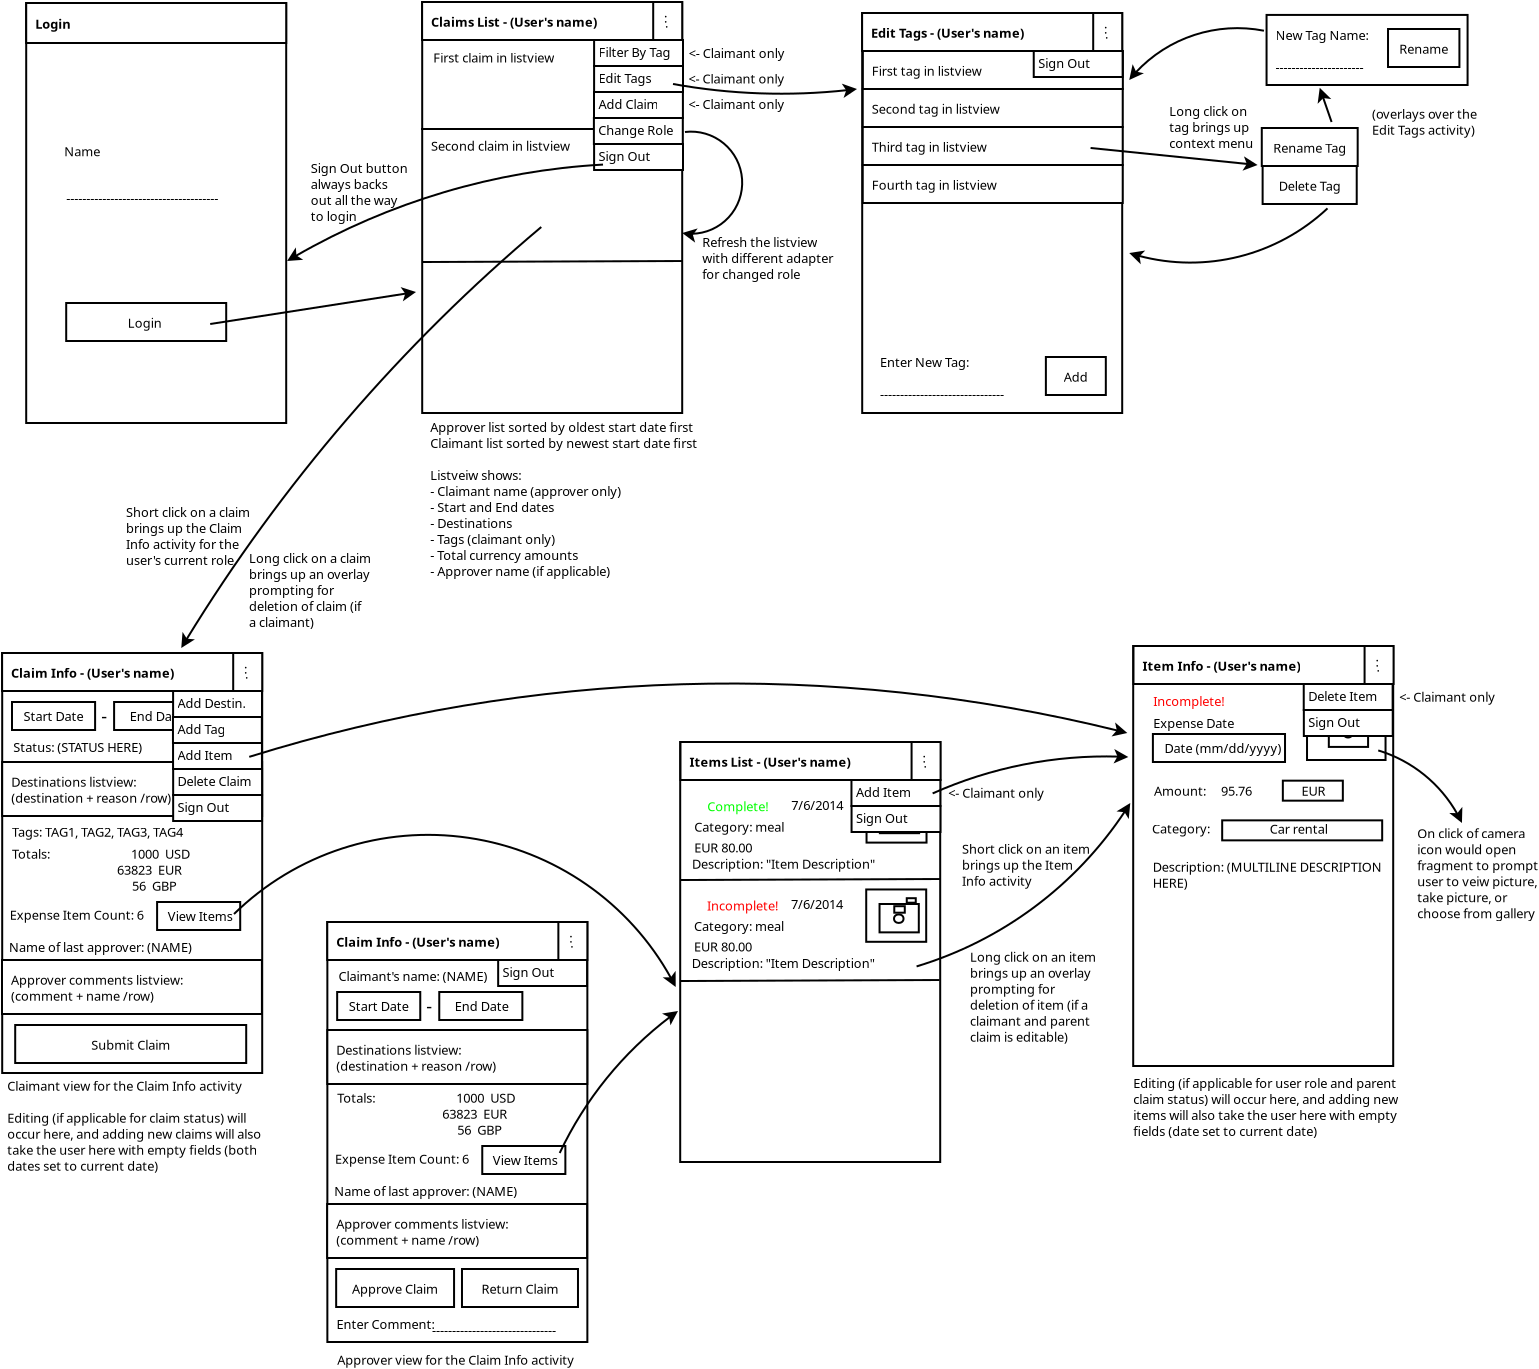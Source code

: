 <?xml version="1.0" encoding="UTF-8"?>
<dia:diagram xmlns:dia="http://www.lysator.liu.se/~alla/dia/">
  <dia:layer name="Background" visible="true" active="true">
    <dia:object type="Flowchart - Box" version="0" id="O0">
      <dia:attribute name="obj_pos">
        <dia:point val="4.2,2.5"/>
      </dia:attribute>
      <dia:attribute name="obj_bb">
        <dia:rectangle val="4.15,2.45;17.25,23.55"/>
      </dia:attribute>
      <dia:attribute name="elem_corner">
        <dia:point val="4.2,2.5"/>
      </dia:attribute>
      <dia:attribute name="elem_width">
        <dia:real val="13"/>
      </dia:attribute>
      <dia:attribute name="elem_height">
        <dia:real val="21"/>
      </dia:attribute>
      <dia:attribute name="show_background">
        <dia:boolean val="true"/>
      </dia:attribute>
      <dia:attribute name="padding">
        <dia:real val="0.5"/>
      </dia:attribute>
      <dia:attribute name="text">
        <dia:composite type="text">
          <dia:attribute name="string">
            <dia:string>##</dia:string>
          </dia:attribute>
          <dia:attribute name="font">
            <dia:font family="sans" style="0" name="Helvetica"/>
          </dia:attribute>
          <dia:attribute name="height">
            <dia:real val="0.8"/>
          </dia:attribute>
          <dia:attribute name="pos">
            <dia:point val="10.7,13.24"/>
          </dia:attribute>
          <dia:attribute name="color">
            <dia:color val="#000000"/>
          </dia:attribute>
          <dia:attribute name="alignment">
            <dia:enum val="1"/>
          </dia:attribute>
        </dia:composite>
      </dia:attribute>
    </dia:object>
    <dia:object type="Flowchart - Box" version="0" id="O1">
      <dia:attribute name="obj_pos">
        <dia:point val="4.2,2.5"/>
      </dia:attribute>
      <dia:attribute name="obj_bb">
        <dia:rectangle val="4.15,2.45;17.25,4.55"/>
      </dia:attribute>
      <dia:attribute name="elem_corner">
        <dia:point val="4.2,2.5"/>
      </dia:attribute>
      <dia:attribute name="elem_width">
        <dia:real val="13"/>
      </dia:attribute>
      <dia:attribute name="elem_height">
        <dia:real val="2"/>
      </dia:attribute>
      <dia:attribute name="border_width">
        <dia:real val="0.1"/>
      </dia:attribute>
      <dia:attribute name="show_background">
        <dia:boolean val="true"/>
      </dia:attribute>
      <dia:attribute name="padding">
        <dia:real val="0.5"/>
      </dia:attribute>
      <dia:attribute name="text">
        <dia:composite type="text">
          <dia:attribute name="string">
            <dia:string>#Login#</dia:string>
          </dia:attribute>
          <dia:attribute name="font">
            <dia:font family="sans" style="80" name="Helvetica-Bold"/>
          </dia:attribute>
          <dia:attribute name="height">
            <dia:real val="0.8"/>
          </dia:attribute>
          <dia:attribute name="pos">
            <dia:point val="4.65,3.74"/>
          </dia:attribute>
          <dia:attribute name="color">
            <dia:color val="#000000"/>
          </dia:attribute>
          <dia:attribute name="alignment">
            <dia:enum val="0"/>
          </dia:attribute>
        </dia:composite>
      </dia:attribute>
    </dia:object>
    <dia:object type="Flowchart - Box" version="0" id="O2">
      <dia:attribute name="obj_pos">
        <dia:point val="6.2,17.5"/>
      </dia:attribute>
      <dia:attribute name="obj_bb">
        <dia:rectangle val="6.15,17.45;14.25,19.45"/>
      </dia:attribute>
      <dia:attribute name="elem_corner">
        <dia:point val="6.2,17.5"/>
      </dia:attribute>
      <dia:attribute name="elem_width">
        <dia:real val="8"/>
      </dia:attribute>
      <dia:attribute name="elem_height">
        <dia:real val="1.9"/>
      </dia:attribute>
      <dia:attribute name="show_background">
        <dia:boolean val="true"/>
      </dia:attribute>
      <dia:attribute name="padding">
        <dia:real val="0.5"/>
      </dia:attribute>
      <dia:attribute name="text">
        <dia:composite type="text">
          <dia:attribute name="string">
            <dia:string>#Login #</dia:string>
          </dia:attribute>
          <dia:attribute name="font">
            <dia:font family="sans" style="0" name="Helvetica"/>
          </dia:attribute>
          <dia:attribute name="height">
            <dia:real val="0.8"/>
          </dia:attribute>
          <dia:attribute name="pos">
            <dia:point val="10.2,18.69"/>
          </dia:attribute>
          <dia:attribute name="color">
            <dia:color val="#000000"/>
          </dia:attribute>
          <dia:attribute name="alignment">
            <dia:enum val="1"/>
          </dia:attribute>
        </dia:composite>
      </dia:attribute>
    </dia:object>
    <dia:object type="Standard - Text" version="1" id="O3">
      <dia:attribute name="obj_pos">
        <dia:point val="7.9,10.35"/>
      </dia:attribute>
      <dia:attribute name="obj_bb">
        <dia:rectangle val="6.263,9.578;7.9,10.35"/>
      </dia:attribute>
      <dia:attribute name="text">
        <dia:composite type="text">
          <dia:attribute name="string">
            <dia:string>#Name#</dia:string>
          </dia:attribute>
          <dia:attribute name="font">
            <dia:font family="sans" style="0" name="Helvetica"/>
          </dia:attribute>
          <dia:attribute name="height">
            <dia:real val="0.8"/>
          </dia:attribute>
          <dia:attribute name="pos">
            <dia:point val="7.9,10.217"/>
          </dia:attribute>
          <dia:attribute name="color">
            <dia:color val="#000000"/>
          </dia:attribute>
          <dia:attribute name="alignment">
            <dia:enum val="2"/>
          </dia:attribute>
        </dia:composite>
      </dia:attribute>
      <dia:attribute name="valign">
        <dia:enum val="1"/>
      </dia:attribute>
    </dia:object>
    <dia:object type="Standard - Text" version="1" id="O4">
      <dia:attribute name="obj_pos">
        <dia:point val="6.2,12.5"/>
      </dia:attribute>
      <dia:attribute name="obj_bb">
        <dia:rectangle val="6.2,11.86;15.035,12.633"/>
      </dia:attribute>
      <dia:attribute name="text">
        <dia:composite type="text">
          <dia:attribute name="string">
            <dia:string>#--------------------------------------#</dia:string>
          </dia:attribute>
          <dia:attribute name="font">
            <dia:font family="sans" style="0" name="Helvetica"/>
          </dia:attribute>
          <dia:attribute name="height">
            <dia:real val="0.8"/>
          </dia:attribute>
          <dia:attribute name="pos">
            <dia:point val="6.2,12.5"/>
          </dia:attribute>
          <dia:attribute name="color">
            <dia:color val="#000000"/>
          </dia:attribute>
          <dia:attribute name="alignment">
            <dia:enum val="0"/>
          </dia:attribute>
        </dia:composite>
      </dia:attribute>
      <dia:attribute name="valign">
        <dia:enum val="3"/>
      </dia:attribute>
    </dia:object>
    <dia:object type="Standard - Text" version="1" id="O5">
      <dia:attribute name="obj_pos">
        <dia:point val="9.831,9.39"/>
      </dia:attribute>
      <dia:attribute name="obj_bb">
        <dia:rectangle val="9.831,8.75;9.831,9.522"/>
      </dia:attribute>
      <dia:attribute name="text">
        <dia:composite type="text">
          <dia:attribute name="string">
            <dia:string>##</dia:string>
          </dia:attribute>
          <dia:attribute name="font">
            <dia:font family="sans" style="0" name="Helvetica"/>
          </dia:attribute>
          <dia:attribute name="height">
            <dia:real val="0.8"/>
          </dia:attribute>
          <dia:attribute name="pos">
            <dia:point val="9.831,9.39"/>
          </dia:attribute>
          <dia:attribute name="color">
            <dia:color val="#000000"/>
          </dia:attribute>
          <dia:attribute name="alignment">
            <dia:enum val="0"/>
          </dia:attribute>
        </dia:composite>
      </dia:attribute>
      <dia:attribute name="valign">
        <dia:enum val="3"/>
      </dia:attribute>
    </dia:object>
    <dia:object type="Standard - Text" version="1" id="O6">
      <dia:attribute name="obj_pos">
        <dia:point val="8.2,12.5"/>
      </dia:attribute>
      <dia:attribute name="obj_bb">
        <dia:rectangle val="8.2,11.86;8.2,12.633"/>
      </dia:attribute>
      <dia:attribute name="text">
        <dia:composite type="text">
          <dia:attribute name="string">
            <dia:string>##</dia:string>
          </dia:attribute>
          <dia:attribute name="font">
            <dia:font family="sans" style="0" name="Helvetica"/>
          </dia:attribute>
          <dia:attribute name="height">
            <dia:real val="0.8"/>
          </dia:attribute>
          <dia:attribute name="pos">
            <dia:point val="8.2,12.5"/>
          </dia:attribute>
          <dia:attribute name="color">
            <dia:color val="#000000"/>
          </dia:attribute>
          <dia:attribute name="alignment">
            <dia:enum val="0"/>
          </dia:attribute>
        </dia:composite>
      </dia:attribute>
      <dia:attribute name="valign">
        <dia:enum val="3"/>
      </dia:attribute>
    </dia:object>
    <dia:object type="Standard - Line" version="0" id="O7">
      <dia:attribute name="obj_pos">
        <dia:point val="13.4,18.55"/>
      </dia:attribute>
      <dia:attribute name="obj_bb">
        <dia:rectangle val="13.343,16.686;23.8,18.607"/>
      </dia:attribute>
      <dia:attribute name="conn_endpoints">
        <dia:point val="13.4,18.55"/>
        <dia:point val="23.69,16.95"/>
      </dia:attribute>
      <dia:attribute name="numcp">
        <dia:int val="1"/>
      </dia:attribute>
      <dia:attribute name="end_arrow">
        <dia:enum val="22"/>
      </dia:attribute>
      <dia:attribute name="end_arrow_length">
        <dia:real val="0.5"/>
      </dia:attribute>
      <dia:attribute name="end_arrow_width">
        <dia:real val="0.5"/>
      </dia:attribute>
    </dia:object>
    <dia:object type="Flowchart - Box" version="0" id="O8">
      <dia:attribute name="obj_pos">
        <dia:point val="24.0,2.455"/>
      </dia:attribute>
      <dia:attribute name="obj_bb">
        <dia:rectangle val="23.95,2.405;37.05,23.05"/>
      </dia:attribute>
      <dia:attribute name="elem_corner">
        <dia:point val="24.0,2.455"/>
      </dia:attribute>
      <dia:attribute name="elem_width">
        <dia:real val="13.0"/>
      </dia:attribute>
      <dia:attribute name="elem_height">
        <dia:real val="20.545"/>
      </dia:attribute>
      <dia:attribute name="show_background">
        <dia:boolean val="true"/>
      </dia:attribute>
      <dia:attribute name="padding">
        <dia:real val="0.5"/>
      </dia:attribute>
      <dia:attribute name="text">
        <dia:composite type="text">
          <dia:attribute name="string">
            <dia:string>##</dia:string>
          </dia:attribute>
          <dia:attribute name="font">
            <dia:font family="sans" style="0" name="Helvetica"/>
          </dia:attribute>
          <dia:attribute name="height">
            <dia:real val="0.8"/>
          </dia:attribute>
          <dia:attribute name="pos">
            <dia:point val="30.5,12.967"/>
          </dia:attribute>
          <dia:attribute name="color">
            <dia:color val="#000000"/>
          </dia:attribute>
          <dia:attribute name="alignment">
            <dia:enum val="1"/>
          </dia:attribute>
        </dia:composite>
      </dia:attribute>
    </dia:object>
    <dia:object type="Standard - Text" version="1" id="O9">
      <dia:attribute name="obj_pos">
        <dia:point val="45,14"/>
      </dia:attribute>
      <dia:attribute name="obj_bb">
        <dia:rectangle val="45,13.36;45,14.133"/>
      </dia:attribute>
      <dia:attribute name="text">
        <dia:composite type="text">
          <dia:attribute name="string">
            <dia:string>##</dia:string>
          </dia:attribute>
          <dia:attribute name="font">
            <dia:font family="sans" style="0" name="Helvetica"/>
          </dia:attribute>
          <dia:attribute name="height">
            <dia:real val="0.8"/>
          </dia:attribute>
          <dia:attribute name="pos">
            <dia:point val="45,14"/>
          </dia:attribute>
          <dia:attribute name="color">
            <dia:color val="#000000"/>
          </dia:attribute>
          <dia:attribute name="alignment">
            <dia:enum val="0"/>
          </dia:attribute>
        </dia:composite>
      </dia:attribute>
      <dia:attribute name="valign">
        <dia:enum val="3"/>
      </dia:attribute>
    </dia:object>
    <dia:object type="Standard - Text" version="1" id="O10">
      <dia:attribute name="obj_pos">
        <dia:point val="31,26"/>
      </dia:attribute>
      <dia:attribute name="obj_bb">
        <dia:rectangle val="31,25.36;31,26.133"/>
      </dia:attribute>
      <dia:attribute name="text">
        <dia:composite type="text">
          <dia:attribute name="string">
            <dia:string>##</dia:string>
          </dia:attribute>
          <dia:attribute name="font">
            <dia:font family="sans" style="0" name="Helvetica"/>
          </dia:attribute>
          <dia:attribute name="height">
            <dia:real val="0.8"/>
          </dia:attribute>
          <dia:attribute name="pos">
            <dia:point val="31,26"/>
          </dia:attribute>
          <dia:attribute name="color">
            <dia:color val="#000000"/>
          </dia:attribute>
          <dia:attribute name="alignment">
            <dia:enum val="0"/>
          </dia:attribute>
        </dia:composite>
      </dia:attribute>
      <dia:attribute name="valign">
        <dia:enum val="3"/>
      </dia:attribute>
    </dia:object>
    <dia:object type="Standard - Text" version="1" id="O11">
      <dia:attribute name="obj_pos">
        <dia:point val="24.4,23.95"/>
      </dia:attribute>
      <dia:attribute name="obj_bb">
        <dia:rectangle val="24.4,23.31;37.112,31.282"/>
      </dia:attribute>
      <dia:attribute name="text">
        <dia:composite type="text">
          <dia:attribute name="string">
            <dia:string>#Approver list sorted by oldest start date first 
Claimant list sorted by newest start date first

Listveiw shows:
- Claimant name (approver only) 
- Start and End dates
- Destinations
- Tags (claimant only)
- Total currency amounts
- Approver name (if applicable)#</dia:string>
          </dia:attribute>
          <dia:attribute name="font">
            <dia:font family="sans" style="0" name="Helvetica"/>
          </dia:attribute>
          <dia:attribute name="height">
            <dia:real val="0.8"/>
          </dia:attribute>
          <dia:attribute name="pos">
            <dia:point val="24.4,23.95"/>
          </dia:attribute>
          <dia:attribute name="color">
            <dia:color val="#000000"/>
          </dia:attribute>
          <dia:attribute name="alignment">
            <dia:enum val="0"/>
          </dia:attribute>
        </dia:composite>
      </dia:attribute>
      <dia:attribute name="valign">
        <dia:enum val="3"/>
      </dia:attribute>
    </dia:object>
    <dia:object type="Standard - Arc" version="0" id="O12">
      <dia:attribute name="obj_pos">
        <dia:point val="37.138,8.95"/>
      </dia:attribute>
      <dia:attribute name="obj_bb">
        <dia:rectangle val="36.949,8.881;40.05,14.482"/>
      </dia:attribute>
      <dia:attribute name="conn_endpoints">
        <dia:point val="37.138,8.95"/>
        <dia:point val="37,14"/>
      </dia:attribute>
      <dia:attribute name="curve_distance">
        <dia:real val="-2.931"/>
      </dia:attribute>
      <dia:attribute name="end_arrow">
        <dia:enum val="22"/>
      </dia:attribute>
      <dia:attribute name="end_arrow_length">
        <dia:real val="0.5"/>
      </dia:attribute>
      <dia:attribute name="end_arrow_width">
        <dia:real val="0.5"/>
      </dia:attribute>
    </dia:object>
    <dia:object type="Standard - Text" version="1" id="O13">
      <dia:attribute name="obj_pos">
        <dia:point val="38,14.7"/>
      </dia:attribute>
      <dia:attribute name="obj_bb">
        <dia:rectangle val="38,14.06;44.148,16.433"/>
      </dia:attribute>
      <dia:attribute name="text">
        <dia:composite type="text">
          <dia:attribute name="string">
            <dia:string>#Refresh the listview
with different adapter
for changed role#</dia:string>
          </dia:attribute>
          <dia:attribute name="font">
            <dia:font family="sans" style="0" name="Helvetica"/>
          </dia:attribute>
          <dia:attribute name="height">
            <dia:real val="0.8"/>
          </dia:attribute>
          <dia:attribute name="pos">
            <dia:point val="38,14.7"/>
          </dia:attribute>
          <dia:attribute name="color">
            <dia:color val="#000000"/>
          </dia:attribute>
          <dia:attribute name="alignment">
            <dia:enum val="0"/>
          </dia:attribute>
        </dia:composite>
      </dia:attribute>
      <dia:attribute name="valign">
        <dia:enum val="3"/>
      </dia:attribute>
    </dia:object>
    <dia:object type="Standard - Text" version="1" id="O14">
      <dia:attribute name="obj_pos">
        <dia:point val="18.427,11"/>
      </dia:attribute>
      <dia:attribute name="obj_bb">
        <dia:rectangle val="18.427,10.36;22.917,13.533"/>
      </dia:attribute>
      <dia:attribute name="text">
        <dia:composite type="text">
          <dia:attribute name="string">
            <dia:string>#Sign Out button
always backs
out all the way
to login#</dia:string>
          </dia:attribute>
          <dia:attribute name="font">
            <dia:font family="sans" style="0" name="Helvetica"/>
          </dia:attribute>
          <dia:attribute name="height">
            <dia:real val="0.8"/>
          </dia:attribute>
          <dia:attribute name="pos">
            <dia:point val="18.427,11"/>
          </dia:attribute>
          <dia:attribute name="color">
            <dia:color val="#000000"/>
          </dia:attribute>
          <dia:attribute name="alignment">
            <dia:enum val="0"/>
          </dia:attribute>
        </dia:composite>
      </dia:attribute>
      <dia:attribute name="valign">
        <dia:enum val="3"/>
      </dia:attribute>
    </dia:object>
    <dia:object type="Standard - Box" version="0" id="O15">
      <dia:attribute name="obj_pos">
        <dia:point val="46,3"/>
      </dia:attribute>
      <dia:attribute name="obj_bb">
        <dia:rectangle val="45.95,2.95;59.05,23.05"/>
      </dia:attribute>
      <dia:attribute name="elem_corner">
        <dia:point val="46,3"/>
      </dia:attribute>
      <dia:attribute name="elem_width">
        <dia:real val="13"/>
      </dia:attribute>
      <dia:attribute name="elem_height">
        <dia:real val="20"/>
      </dia:attribute>
      <dia:attribute name="show_background">
        <dia:boolean val="true"/>
      </dia:attribute>
    </dia:object>
    <dia:object type="Standard - Text" version="1" id="O16">
      <dia:attribute name="obj_pos">
        <dia:point val="46.895,20.695"/>
      </dia:attribute>
      <dia:attribute name="obj_bb">
        <dia:rectangle val="46.895,20.055;54.102,22.427"/>
      </dia:attribute>
      <dia:attribute name="text">
        <dia:composite type="text">
          <dia:attribute name="string">
            <dia:string>#Enter New Tag: 

-------------------------------#</dia:string>
          </dia:attribute>
          <dia:attribute name="font">
            <dia:font family="sans" style="0" name="Helvetica"/>
          </dia:attribute>
          <dia:attribute name="height">
            <dia:real val="0.8"/>
          </dia:attribute>
          <dia:attribute name="pos">
            <dia:point val="46.895,20.695"/>
          </dia:attribute>
          <dia:attribute name="color">
            <dia:color val="#000000"/>
          </dia:attribute>
          <dia:attribute name="alignment">
            <dia:enum val="0"/>
          </dia:attribute>
        </dia:composite>
      </dia:attribute>
      <dia:attribute name="valign">
        <dia:enum val="3"/>
      </dia:attribute>
    </dia:object>
    <dia:object type="Standard - Text" version="1" id="O17">
      <dia:attribute name="obj_pos">
        <dia:point val="37.315,6.53"/>
      </dia:attribute>
      <dia:attribute name="obj_bb">
        <dia:rectangle val="37.315,5.89;42.045,6.662"/>
      </dia:attribute>
      <dia:attribute name="text">
        <dia:composite type="text">
          <dia:attribute name="string">
            <dia:string>#&lt;- Claimant only#</dia:string>
          </dia:attribute>
          <dia:attribute name="font">
            <dia:font family="sans" style="0" name="Helvetica"/>
          </dia:attribute>
          <dia:attribute name="height">
            <dia:real val="0.8"/>
          </dia:attribute>
          <dia:attribute name="pos">
            <dia:point val="37.315,6.53"/>
          </dia:attribute>
          <dia:attribute name="color">
            <dia:color val="#000000"/>
          </dia:attribute>
          <dia:attribute name="alignment">
            <dia:enum val="0"/>
          </dia:attribute>
        </dia:composite>
      </dia:attribute>
      <dia:attribute name="valign">
        <dia:enum val="3"/>
      </dia:attribute>
    </dia:object>
    <dia:object type="Standard - Text" version="1" id="O18">
      <dia:attribute name="obj_pos">
        <dia:point val="37.315,7.8"/>
      </dia:attribute>
      <dia:attribute name="obj_bb">
        <dia:rectangle val="37.315,7.16;42.045,7.933"/>
      </dia:attribute>
      <dia:attribute name="text">
        <dia:composite type="text">
          <dia:attribute name="string">
            <dia:string>#&lt;- Claimant only#</dia:string>
          </dia:attribute>
          <dia:attribute name="font">
            <dia:font family="sans" style="0" name="Helvetica"/>
          </dia:attribute>
          <dia:attribute name="height">
            <dia:real val="0.8"/>
          </dia:attribute>
          <dia:attribute name="pos">
            <dia:point val="37.315,7.8"/>
          </dia:attribute>
          <dia:attribute name="color">
            <dia:color val="#000000"/>
          </dia:attribute>
          <dia:attribute name="alignment">
            <dia:enum val="0"/>
          </dia:attribute>
        </dia:composite>
      </dia:attribute>
      <dia:attribute name="valign">
        <dia:enum val="3"/>
      </dia:attribute>
    </dia:object>
    <dia:object type="Standard - Text" version="1" id="O19">
      <dia:attribute name="obj_pos">
        <dia:point val="37.33,5.255"/>
      </dia:attribute>
      <dia:attribute name="obj_bb">
        <dia:rectangle val="37.33,4.615;42.06,5.388"/>
      </dia:attribute>
      <dia:attribute name="text">
        <dia:composite type="text">
          <dia:attribute name="string">
            <dia:string>#&lt;- Claimant only#</dia:string>
          </dia:attribute>
          <dia:attribute name="font">
            <dia:font family="sans" style="0" name="Helvetica"/>
          </dia:attribute>
          <dia:attribute name="height">
            <dia:real val="0.8"/>
          </dia:attribute>
          <dia:attribute name="pos">
            <dia:point val="37.33,5.255"/>
          </dia:attribute>
          <dia:attribute name="color">
            <dia:color val="#000000"/>
          </dia:attribute>
          <dia:attribute name="alignment">
            <dia:enum val="0"/>
          </dia:attribute>
        </dia:composite>
      </dia:attribute>
      <dia:attribute name="valign">
        <dia:enum val="3"/>
      </dia:attribute>
    </dia:object>
    <dia:object type="Standard - Text" version="1" id="O20">
      <dia:attribute name="obj_pos">
        <dia:point val="58.45,6.85"/>
      </dia:attribute>
      <dia:attribute name="obj_bb">
        <dia:rectangle val="58.45,6.21;58.45,6.982"/>
      </dia:attribute>
      <dia:attribute name="text">
        <dia:composite type="text">
          <dia:attribute name="string">
            <dia:string>##</dia:string>
          </dia:attribute>
          <dia:attribute name="font">
            <dia:font family="sans" style="0" name="Helvetica"/>
          </dia:attribute>
          <dia:attribute name="height">
            <dia:real val="0.8"/>
          </dia:attribute>
          <dia:attribute name="pos">
            <dia:point val="58.45,6.85"/>
          </dia:attribute>
          <dia:attribute name="color">
            <dia:color val="#000000"/>
          </dia:attribute>
          <dia:attribute name="alignment">
            <dia:enum val="0"/>
          </dia:attribute>
        </dia:composite>
      </dia:attribute>
      <dia:attribute name="valign">
        <dia:enum val="3"/>
      </dia:attribute>
    </dia:object>
    <dia:object type="Standard - Text" version="1" id="O21">
      <dia:attribute name="obj_pos">
        <dia:point val="61.35,8.15"/>
      </dia:attribute>
      <dia:attribute name="obj_bb">
        <dia:rectangle val="61.35,7.491;65.317,9.921"/>
      </dia:attribute>
      <dia:attribute name="text">
        <dia:composite type="text">
          <dia:attribute name="string">
            <dia:string>#Long click on 
tag brings up 
context menu#</dia:string>
          </dia:attribute>
          <dia:attribute name="font">
            <dia:font family="sans" style="0" name="Helvetica"/>
          </dia:attribute>
          <dia:attribute name="height">
            <dia:real val="0.8"/>
          </dia:attribute>
          <dia:attribute name="pos">
            <dia:point val="61.35,8.15"/>
          </dia:attribute>
          <dia:attribute name="color">
            <dia:color val="#000000"/>
          </dia:attribute>
          <dia:attribute name="alignment">
            <dia:enum val="0"/>
          </dia:attribute>
        </dia:composite>
      </dia:attribute>
      <dia:attribute name="valign">
        <dia:enum val="3"/>
      </dia:attribute>
    </dia:object>
    <dia:object type="Standard - Line" version="0" id="O22">
      <dia:attribute name="obj_pos">
        <dia:point val="69.469,8.45"/>
      </dia:attribute>
      <dia:attribute name="obj_bb">
        <dia:rectangle val="68.733,6.633;69.533,8.514"/>
      </dia:attribute>
      <dia:attribute name="conn_endpoints">
        <dia:point val="69.469,8.45"/>
        <dia:point val="68.876,6.739"/>
      </dia:attribute>
      <dia:attribute name="numcp">
        <dia:int val="1"/>
      </dia:attribute>
      <dia:attribute name="end_arrow">
        <dia:enum val="22"/>
      </dia:attribute>
      <dia:attribute name="end_arrow_length">
        <dia:real val="0.5"/>
      </dia:attribute>
      <dia:attribute name="end_arrow_width">
        <dia:real val="0.5"/>
      </dia:attribute>
    </dia:object>
    <dia:object type="Standard - Box" version="0" id="O23">
      <dia:attribute name="obj_pos">
        <dia:point val="66.218,3.096"/>
      </dia:attribute>
      <dia:attribute name="obj_bb">
        <dia:rectangle val="66.168,3.046;76.318,6.65"/>
      </dia:attribute>
      <dia:attribute name="elem_corner">
        <dia:point val="66.218,3.096"/>
      </dia:attribute>
      <dia:attribute name="elem_width">
        <dia:real val="10.051"/>
      </dia:attribute>
      <dia:attribute name="elem_height">
        <dia:real val="3.504"/>
      </dia:attribute>
      <dia:attribute name="show_background">
        <dia:boolean val="true"/>
      </dia:attribute>
    </dia:object>
    <dia:object type="Standard - Text" version="1" id="O24">
      <dia:attribute name="obj_pos">
        <dia:point val="66.671,4.348"/>
      </dia:attribute>
      <dia:attribute name="obj_bb">
        <dia:rectangle val="66.671,3.708;71.786,6.081"/>
      </dia:attribute>
      <dia:attribute name="text">
        <dia:composite type="text">
          <dia:attribute name="string">
            <dia:string>#New Tag Name:

----------------------#</dia:string>
          </dia:attribute>
          <dia:attribute name="font">
            <dia:font family="sans" style="0" name="Helvetica"/>
          </dia:attribute>
          <dia:attribute name="height">
            <dia:real val="0.8"/>
          </dia:attribute>
          <dia:attribute name="pos">
            <dia:point val="66.671,4.348"/>
          </dia:attribute>
          <dia:attribute name="color">
            <dia:color val="#000000"/>
          </dia:attribute>
          <dia:attribute name="alignment">
            <dia:enum val="0"/>
          </dia:attribute>
        </dia:composite>
      </dia:attribute>
      <dia:attribute name="valign">
        <dia:enum val="3"/>
      </dia:attribute>
    </dia:object>
    <dia:object type="Standard - Arc" version="0" id="O25">
      <dia:attribute name="obj_pos">
        <dia:point val="69.265,12.769"/>
      </dia:attribute>
      <dia:attribute name="obj_bb">
        <dia:rectangle val="59.291,12.709;69.325,15.566"/>
      </dia:attribute>
      <dia:attribute name="conn_endpoints">
        <dia:point val="69.265,12.769"/>
        <dia:point val="59.351,15"/>
      </dia:attribute>
      <dia:attribute name="curve_distance">
        <dia:real val="-1.385"/>
      </dia:attribute>
      <dia:attribute name="end_arrow">
        <dia:enum val="22"/>
      </dia:attribute>
      <dia:attribute name="end_arrow_length">
        <dia:real val="0.5"/>
      </dia:attribute>
      <dia:attribute name="end_arrow_width">
        <dia:real val="0.5"/>
      </dia:attribute>
    </dia:object>
    <dia:object type="Standard - Arc" version="0" id="O26">
      <dia:attribute name="obj_pos">
        <dia:point val="66.088,3.886"/>
      </dia:attribute>
      <dia:attribute name="obj_bb">
        <dia:rectangle val="59.287,3.707;66.152,6.414"/>
      </dia:attribute>
      <dia:attribute name="conn_endpoints">
        <dia:point val="66.088,3.886"/>
        <dia:point val="59.351,6.35"/>
      </dia:attribute>
      <dia:attribute name="curve_distance">
        <dia:real val="1"/>
      </dia:attribute>
      <dia:attribute name="end_arrow">
        <dia:enum val="22"/>
      </dia:attribute>
      <dia:attribute name="end_arrow_length">
        <dia:real val="0.5"/>
      </dia:attribute>
      <dia:attribute name="end_arrow_width">
        <dia:real val="0.5"/>
      </dia:attribute>
    </dia:object>
    <dia:object type="Standard - Text" version="1" id="O27">
      <dia:attribute name="obj_pos">
        <dia:point val="71.495,8.29"/>
      </dia:attribute>
      <dia:attribute name="obj_bb">
        <dia:rectangle val="71.495,7.65;76.608,9.222"/>
      </dia:attribute>
      <dia:attribute name="text">
        <dia:composite type="text">
          <dia:attribute name="string">
            <dia:string>#(overlays over the
Edit Tags activity)#</dia:string>
          </dia:attribute>
          <dia:attribute name="font">
            <dia:font family="sans" style="0" name="Helvetica"/>
          </dia:attribute>
          <dia:attribute name="height">
            <dia:real val="0.8"/>
          </dia:attribute>
          <dia:attribute name="pos">
            <dia:point val="71.495,8.29"/>
          </dia:attribute>
          <dia:attribute name="color">
            <dia:color val="#000000"/>
          </dia:attribute>
          <dia:attribute name="alignment">
            <dia:enum val="0"/>
          </dia:attribute>
        </dia:composite>
      </dia:attribute>
      <dia:attribute name="valign">
        <dia:enum val="3"/>
      </dia:attribute>
    </dia:object>
    <dia:object type="Standard - Box" version="0" id="O28">
      <dia:attribute name="obj_pos">
        <dia:point val="3,35"/>
      </dia:attribute>
      <dia:attribute name="obj_bb">
        <dia:rectangle val="2.95,34.95;16.05,56.05"/>
      </dia:attribute>
      <dia:attribute name="elem_corner">
        <dia:point val="3,35"/>
      </dia:attribute>
      <dia:attribute name="elem_width">
        <dia:real val="13"/>
      </dia:attribute>
      <dia:attribute name="elem_height">
        <dia:real val="21"/>
      </dia:attribute>
      <dia:attribute name="show_background">
        <dia:boolean val="true"/>
      </dia:attribute>
    </dia:object>
    <dia:object type="Standard - Text" version="1" id="O29">
      <dia:attribute name="obj_pos">
        <dia:point val="3.555,39.956"/>
      </dia:attribute>
      <dia:attribute name="obj_bb">
        <dia:rectangle val="3.555,39.316;10.258,40.088"/>
      </dia:attribute>
      <dia:attribute name="text">
        <dia:composite type="text">
          <dia:attribute name="string">
            <dia:string>#Status: (STATUS HERE)#</dia:string>
          </dia:attribute>
          <dia:attribute name="font">
            <dia:font family="sans" style="0" name="Helvetica"/>
          </dia:attribute>
          <dia:attribute name="height">
            <dia:real val="0.8"/>
          </dia:attribute>
          <dia:attribute name="pos">
            <dia:point val="3.555,39.956"/>
          </dia:attribute>
          <dia:attribute name="color">
            <dia:color val="#000000"/>
          </dia:attribute>
          <dia:attribute name="alignment">
            <dia:enum val="0"/>
          </dia:attribute>
        </dia:composite>
      </dia:attribute>
      <dia:attribute name="valign">
        <dia:enum val="3"/>
      </dia:attribute>
    </dia:object>
    <dia:object type="Standard - Text" version="1" id="O30">
      <dia:attribute name="obj_pos">
        <dia:point val="3.496,44.188"/>
      </dia:attribute>
      <dia:attribute name="obj_bb">
        <dia:rectangle val="3.496,43.548;12.808,44.32"/>
      </dia:attribute>
      <dia:attribute name="text">
        <dia:composite type="text">
          <dia:attribute name="string">
            <dia:string>#Tags: TAG1, TAG2, TAG3, TAG4 #</dia:string>
          </dia:attribute>
          <dia:attribute name="font">
            <dia:font family="sans" style="0" name="Helvetica"/>
          </dia:attribute>
          <dia:attribute name="height">
            <dia:real val="0.8"/>
          </dia:attribute>
          <dia:attribute name="pos">
            <dia:point val="3.496,44.188"/>
          </dia:attribute>
          <dia:attribute name="color">
            <dia:color val="#000000"/>
          </dia:attribute>
          <dia:attribute name="alignment">
            <dia:enum val="0"/>
          </dia:attribute>
        </dia:composite>
      </dia:attribute>
      <dia:attribute name="valign">
        <dia:enum val="3"/>
      </dia:attribute>
    </dia:object>
    <dia:object type="Standard - Text" version="1" id="O31">
      <dia:attribute name="obj_pos">
        <dia:point val="3.378,48.339"/>
      </dia:attribute>
      <dia:attribute name="obj_bb">
        <dia:rectangle val="3.378,47.699;10.098,48.472"/>
      </dia:attribute>
      <dia:attribute name="text">
        <dia:composite type="text">
          <dia:attribute name="string">
            <dia:string>#Expense Item Count: 6 #</dia:string>
          </dia:attribute>
          <dia:attribute name="font">
            <dia:font family="sans" style="0" name="Helvetica"/>
          </dia:attribute>
          <dia:attribute name="height">
            <dia:real val="0.8"/>
          </dia:attribute>
          <dia:attribute name="pos">
            <dia:point val="3.378,48.339"/>
          </dia:attribute>
          <dia:attribute name="color">
            <dia:color val="#000000"/>
          </dia:attribute>
          <dia:attribute name="alignment">
            <dia:enum val="0"/>
          </dia:attribute>
        </dia:composite>
      </dia:attribute>
      <dia:attribute name="valign">
        <dia:enum val="3"/>
      </dia:attribute>
    </dia:object>
    <dia:object type="Standard - Box" version="0" id="O32">
      <dia:attribute name="obj_pos">
        <dia:point val="36.9,39.45"/>
      </dia:attribute>
      <dia:attribute name="obj_bb">
        <dia:rectangle val="36.85,39.4;49.95,60.5"/>
      </dia:attribute>
      <dia:attribute name="elem_corner">
        <dia:point val="36.9,39.45"/>
      </dia:attribute>
      <dia:attribute name="elem_width">
        <dia:real val="13"/>
      </dia:attribute>
      <dia:attribute name="elem_height">
        <dia:real val="21"/>
      </dia:attribute>
      <dia:attribute name="show_background">
        <dia:boolean val="true"/>
      </dia:attribute>
    </dia:object>
    <dia:object type="Standard - Text" version="1" id="O33">
      <dia:attribute name="obj_pos">
        <dia:point val="38.256,42.913"/>
      </dia:attribute>
      <dia:attribute name="obj_bb">
        <dia:rectangle val="38.256,42.273;41.131,43.045"/>
      </dia:attribute>
      <dia:attribute name="text">
        <dia:composite type="text">
          <dia:attribute name="string">
            <dia:string>#Complete!#</dia:string>
          </dia:attribute>
          <dia:attribute name="font">
            <dia:font family="sans" style="0" name="Helvetica"/>
          </dia:attribute>
          <dia:attribute name="height">
            <dia:real val="0.8"/>
          </dia:attribute>
          <dia:attribute name="pos">
            <dia:point val="38.256,42.913"/>
          </dia:attribute>
          <dia:attribute name="color">
            <dia:color val="#00ff00"/>
          </dia:attribute>
          <dia:attribute name="alignment">
            <dia:enum val="0"/>
          </dia:attribute>
        </dia:composite>
      </dia:attribute>
      <dia:attribute name="valign">
        <dia:enum val="3"/>
      </dia:attribute>
    </dia:object>
    <dia:object type="Standard - Text" version="1" id="O34">
      <dia:attribute name="obj_pos">
        <dia:point val="42.454,42.845"/>
      </dia:attribute>
      <dia:attribute name="obj_bb">
        <dia:rectangle val="42.454,42.205;45.044,42.977"/>
      </dia:attribute>
      <dia:attribute name="text">
        <dia:composite type="text">
          <dia:attribute name="string">
            <dia:string>#7/6/2014#</dia:string>
          </dia:attribute>
          <dia:attribute name="font">
            <dia:font family="sans" style="0" name="Helvetica"/>
          </dia:attribute>
          <dia:attribute name="height">
            <dia:real val="0.8"/>
          </dia:attribute>
          <dia:attribute name="pos">
            <dia:point val="42.454,42.845"/>
          </dia:attribute>
          <dia:attribute name="color">
            <dia:color val="#000000"/>
          </dia:attribute>
          <dia:attribute name="alignment">
            <dia:enum val="0"/>
          </dia:attribute>
        </dia:composite>
      </dia:attribute>
      <dia:attribute name="valign">
        <dia:enum val="3"/>
      </dia:attribute>
    </dia:object>
    <dia:object type="Standard - Text" version="1" id="O35">
      <dia:attribute name="obj_pos">
        <dia:point val="37.602,43.935"/>
      </dia:attribute>
      <dia:attribute name="obj_bb">
        <dia:rectangle val="37.602,43.295;41.912,44.068"/>
      </dia:attribute>
      <dia:attribute name="text">
        <dia:composite type="text">
          <dia:attribute name="string">
            <dia:string>#Category: meal#</dia:string>
          </dia:attribute>
          <dia:attribute name="font">
            <dia:font family="sans" style="0" name="Helvetica"/>
          </dia:attribute>
          <dia:attribute name="height">
            <dia:real val="0.8"/>
          </dia:attribute>
          <dia:attribute name="pos">
            <dia:point val="37.602,43.935"/>
          </dia:attribute>
          <dia:attribute name="color">
            <dia:color val="#000000"/>
          </dia:attribute>
          <dia:attribute name="alignment">
            <dia:enum val="0"/>
          </dia:attribute>
        </dia:composite>
      </dia:attribute>
      <dia:attribute name="valign">
        <dia:enum val="3"/>
      </dia:attribute>
    </dia:object>
    <dia:object type="Standard - Text" version="1" id="O36">
      <dia:attribute name="obj_pos">
        <dia:point val="37.602,44.971"/>
      </dia:attribute>
      <dia:attribute name="obj_bb">
        <dia:rectangle val="37.602,44.312;40.593,45.142"/>
      </dia:attribute>
      <dia:attribute name="text">
        <dia:composite type="text">
          <dia:attribute name="string">
            <dia:string>#EUR 80.00#</dia:string>
          </dia:attribute>
          <dia:attribute name="font">
            <dia:font family="sans" style="0" name="Helvetica"/>
          </dia:attribute>
          <dia:attribute name="height">
            <dia:real val="0.8"/>
          </dia:attribute>
          <dia:attribute name="pos">
            <dia:point val="37.602,44.971"/>
          </dia:attribute>
          <dia:attribute name="color">
            <dia:color val="#000000"/>
          </dia:attribute>
          <dia:attribute name="alignment">
            <dia:enum val="0"/>
          </dia:attribute>
        </dia:composite>
      </dia:attribute>
      <dia:attribute name="valign">
        <dia:enum val="3"/>
      </dia:attribute>
    </dia:object>
    <dia:object type="Standard - Text" version="1" id="O37">
      <dia:attribute name="obj_pos">
        <dia:point val="37.493,45.789"/>
      </dia:attribute>
      <dia:attribute name="obj_bb">
        <dia:rectangle val="37.493,45.149;46.47,45.922"/>
      </dia:attribute>
      <dia:attribute name="text">
        <dia:composite type="text">
          <dia:attribute name="string">
            <dia:string>#Description: "Item Description" #</dia:string>
          </dia:attribute>
          <dia:attribute name="font">
            <dia:font family="sans" style="0" name="Helvetica"/>
          </dia:attribute>
          <dia:attribute name="height">
            <dia:real val="0.8"/>
          </dia:attribute>
          <dia:attribute name="pos">
            <dia:point val="37.493,45.789"/>
          </dia:attribute>
          <dia:attribute name="color">
            <dia:color val="#000000"/>
          </dia:attribute>
          <dia:attribute name="alignment">
            <dia:enum val="0"/>
          </dia:attribute>
        </dia:composite>
      </dia:attribute>
      <dia:attribute name="valign">
        <dia:enum val="3"/>
      </dia:attribute>
    </dia:object>
    <dia:object type="Standard - Text" version="1" id="O38">
      <dia:attribute name="obj_pos">
        <dia:point val="38.24,47.872"/>
      </dia:attribute>
      <dia:attribute name="obj_bb">
        <dia:rectangle val="38.24,47.232;41.623,48.005"/>
      </dia:attribute>
      <dia:attribute name="text">
        <dia:composite type="text">
          <dia:attribute name="string">
            <dia:string>#Incomplete!#</dia:string>
          </dia:attribute>
          <dia:attribute name="font">
            <dia:font family="sans" style="0" name="Helvetica"/>
          </dia:attribute>
          <dia:attribute name="height">
            <dia:real val="0.8"/>
          </dia:attribute>
          <dia:attribute name="pos">
            <dia:point val="38.24,47.872"/>
          </dia:attribute>
          <dia:attribute name="color">
            <dia:color val="#ff0000"/>
          </dia:attribute>
          <dia:attribute name="alignment">
            <dia:enum val="0"/>
          </dia:attribute>
        </dia:composite>
      </dia:attribute>
      <dia:attribute name="valign">
        <dia:enum val="3"/>
      </dia:attribute>
    </dia:object>
    <dia:object type="Standard - Text" version="1" id="O39">
      <dia:attribute name="obj_pos">
        <dia:point val="42.438,47.804"/>
      </dia:attribute>
      <dia:attribute name="obj_bb">
        <dia:rectangle val="42.438,47.164;45.028,47.937"/>
      </dia:attribute>
      <dia:attribute name="text">
        <dia:composite type="text">
          <dia:attribute name="string">
            <dia:string>#7/6/2014#</dia:string>
          </dia:attribute>
          <dia:attribute name="font">
            <dia:font family="sans" style="0" name="Helvetica"/>
          </dia:attribute>
          <dia:attribute name="height">
            <dia:real val="0.8"/>
          </dia:attribute>
          <dia:attribute name="pos">
            <dia:point val="42.438,47.804"/>
          </dia:attribute>
          <dia:attribute name="color">
            <dia:color val="#000000"/>
          </dia:attribute>
          <dia:attribute name="alignment">
            <dia:enum val="0"/>
          </dia:attribute>
        </dia:composite>
      </dia:attribute>
      <dia:attribute name="valign">
        <dia:enum val="3"/>
      </dia:attribute>
    </dia:object>
    <dia:object type="Standard - Text" version="1" id="O40">
      <dia:attribute name="obj_pos">
        <dia:point val="37.586,48.895"/>
      </dia:attribute>
      <dia:attribute name="obj_bb">
        <dia:rectangle val="37.586,48.255;41.896,49.027"/>
      </dia:attribute>
      <dia:attribute name="text">
        <dia:composite type="text">
          <dia:attribute name="string">
            <dia:string>#Category: meal#</dia:string>
          </dia:attribute>
          <dia:attribute name="font">
            <dia:font family="sans" style="0" name="Helvetica"/>
          </dia:attribute>
          <dia:attribute name="height">
            <dia:real val="0.8"/>
          </dia:attribute>
          <dia:attribute name="pos">
            <dia:point val="37.586,48.895"/>
          </dia:attribute>
          <dia:attribute name="color">
            <dia:color val="#000000"/>
          </dia:attribute>
          <dia:attribute name="alignment">
            <dia:enum val="0"/>
          </dia:attribute>
        </dia:composite>
      </dia:attribute>
      <dia:attribute name="valign">
        <dia:enum val="3"/>
      </dia:attribute>
    </dia:object>
    <dia:object type="Standard - Text" version="1" id="O41">
      <dia:attribute name="obj_pos">
        <dia:point val="37.586,49.931"/>
      </dia:attribute>
      <dia:attribute name="obj_bb">
        <dia:rectangle val="37.586,49.291;40.558,50.063"/>
      </dia:attribute>
      <dia:attribute name="text">
        <dia:composite type="text">
          <dia:attribute name="string">
            <dia:string>#EUR 80.00#</dia:string>
          </dia:attribute>
          <dia:attribute name="font">
            <dia:font family="sans" style="0" name="Helvetica"/>
          </dia:attribute>
          <dia:attribute name="height">
            <dia:real val="0.8"/>
          </dia:attribute>
          <dia:attribute name="pos">
            <dia:point val="37.586,49.931"/>
          </dia:attribute>
          <dia:attribute name="color">
            <dia:color val="#000000"/>
          </dia:attribute>
          <dia:attribute name="alignment">
            <dia:enum val="0"/>
          </dia:attribute>
        </dia:composite>
      </dia:attribute>
      <dia:attribute name="valign">
        <dia:enum val="3"/>
      </dia:attribute>
    </dia:object>
    <dia:object type="Standard - Text" version="1" id="O42">
      <dia:attribute name="obj_pos">
        <dia:point val="37.477,50.748"/>
      </dia:attribute>
      <dia:attribute name="obj_bb">
        <dia:rectangle val="37.477,50.108;46.454,50.881"/>
      </dia:attribute>
      <dia:attribute name="text">
        <dia:composite type="text">
          <dia:attribute name="string">
            <dia:string>#Description: "Item Description" #</dia:string>
          </dia:attribute>
          <dia:attribute name="font">
            <dia:font family="sans" style="0" name="Helvetica"/>
          </dia:attribute>
          <dia:attribute name="height">
            <dia:real val="0.8"/>
          </dia:attribute>
          <dia:attribute name="pos">
            <dia:point val="37.477,50.748"/>
          </dia:attribute>
          <dia:attribute name="color">
            <dia:color val="#000000"/>
          </dia:attribute>
          <dia:attribute name="alignment">
            <dia:enum val="0"/>
          </dia:attribute>
        </dia:composite>
      </dia:attribute>
      <dia:attribute name="valign">
        <dia:enum val="3"/>
      </dia:attribute>
    </dia:object>
    <dia:object type="Standard - Box" version="0" id="O43">
      <dia:attribute name="obj_pos">
        <dia:point val="59.55,34.65"/>
      </dia:attribute>
      <dia:attribute name="obj_bb">
        <dia:rectangle val="59.5,34.6;72.6,55.7"/>
      </dia:attribute>
      <dia:attribute name="elem_corner">
        <dia:point val="59.55,34.65"/>
      </dia:attribute>
      <dia:attribute name="elem_width">
        <dia:real val="13"/>
      </dia:attribute>
      <dia:attribute name="elem_height">
        <dia:real val="21"/>
      </dia:attribute>
      <dia:attribute name="show_background">
        <dia:boolean val="true"/>
      </dia:attribute>
    </dia:object>
    <dia:object type="Standard - Text" version="1" id="O44">
      <dia:attribute name="obj_pos">
        <dia:point val="60.55,38.75"/>
      </dia:attribute>
      <dia:attribute name="obj_bb">
        <dia:rectangle val="60.55,38.11;64.422,38.883"/>
      </dia:attribute>
      <dia:attribute name="text">
        <dia:composite type="text">
          <dia:attribute name="string">
            <dia:string>#Expense Date#</dia:string>
          </dia:attribute>
          <dia:attribute name="font">
            <dia:font family="sans" style="0" name="Helvetica"/>
          </dia:attribute>
          <dia:attribute name="height">
            <dia:real val="0.8"/>
          </dia:attribute>
          <dia:attribute name="pos">
            <dia:point val="60.55,38.75"/>
          </dia:attribute>
          <dia:attribute name="color">
            <dia:color val="#000000"/>
          </dia:attribute>
          <dia:attribute name="alignment">
            <dia:enum val="0"/>
          </dia:attribute>
        </dia:composite>
      </dia:attribute>
      <dia:attribute name="valign">
        <dia:enum val="3"/>
      </dia:attribute>
    </dia:object>
    <dia:object type="Standard - Text" version="1" id="O45">
      <dia:attribute name="obj_pos">
        <dia:point val="60.55,37.65"/>
      </dia:attribute>
      <dia:attribute name="obj_bb">
        <dia:rectangle val="60.55,37.01;63.932,37.782"/>
      </dia:attribute>
      <dia:attribute name="text">
        <dia:composite type="text">
          <dia:attribute name="string">
            <dia:string>#Incomplete!#</dia:string>
          </dia:attribute>
          <dia:attribute name="font">
            <dia:font family="sans" style="0" name="Helvetica"/>
          </dia:attribute>
          <dia:attribute name="height">
            <dia:real val="0.8"/>
          </dia:attribute>
          <dia:attribute name="pos">
            <dia:point val="60.55,37.65"/>
          </dia:attribute>
          <dia:attribute name="color">
            <dia:color val="#ff0000"/>
          </dia:attribute>
          <dia:attribute name="alignment">
            <dia:enum val="0"/>
          </dia:attribute>
        </dia:composite>
      </dia:attribute>
      <dia:attribute name="valign">
        <dia:enum val="3"/>
      </dia:attribute>
    </dia:object>
    <dia:object type="Standard - Text" version="1" id="O46">
      <dia:attribute name="obj_pos">
        <dia:point val="60.524,45.942"/>
      </dia:attribute>
      <dia:attribute name="obj_bb">
        <dia:rectangle val="60.524,45.302;71.762,46.874"/>
      </dia:attribute>
      <dia:attribute name="text">
        <dia:composite type="text">
          <dia:attribute name="string">
            <dia:string>#Description: (MULTILINE DESCRIPTION
HERE)#</dia:string>
          </dia:attribute>
          <dia:attribute name="font">
            <dia:font family="sans" style="0" name="Helvetica"/>
          </dia:attribute>
          <dia:attribute name="height">
            <dia:real val="0.8"/>
          </dia:attribute>
          <dia:attribute name="pos">
            <dia:point val="60.524,45.942"/>
          </dia:attribute>
          <dia:attribute name="color">
            <dia:color val="#000000"/>
          </dia:attribute>
          <dia:attribute name="alignment">
            <dia:enum val="0"/>
          </dia:attribute>
        </dia:composite>
      </dia:attribute>
      <dia:attribute name="valign">
        <dia:enum val="3"/>
      </dia:attribute>
    </dia:object>
    <dia:object type="Standard - Text" version="1" id="O47">
      <dia:attribute name="obj_pos">
        <dia:point val="60.584,42.143"/>
      </dia:attribute>
      <dia:attribute name="obj_bb">
        <dia:rectangle val="60.584,41.503;65.607,42.276"/>
      </dia:attribute>
      <dia:attribute name="text">
        <dia:composite type="text">
          <dia:attribute name="string">
            <dia:string>#Amount:     95.76#</dia:string>
          </dia:attribute>
          <dia:attribute name="font">
            <dia:font family="sans" style="0" name="Helvetica"/>
          </dia:attribute>
          <dia:attribute name="height">
            <dia:real val="0.8"/>
          </dia:attribute>
          <dia:attribute name="pos">
            <dia:point val="60.584,42.143"/>
          </dia:attribute>
          <dia:attribute name="color">
            <dia:color val="#000000"/>
          </dia:attribute>
          <dia:attribute name="alignment">
            <dia:enum val="0"/>
          </dia:attribute>
        </dia:composite>
      </dia:attribute>
      <dia:attribute name="valign">
        <dia:enum val="3"/>
      </dia:attribute>
    </dia:object>
    <dia:object type="Standard - Text" version="1" id="O48">
      <dia:attribute name="obj_pos">
        <dia:point val="82.808,48.276"/>
      </dia:attribute>
      <dia:attribute name="obj_bb">
        <dia:rectangle val="82.808,47.636;82.808,48.409"/>
      </dia:attribute>
      <dia:attribute name="text">
        <dia:composite type="text">
          <dia:attribute name="string">
            <dia:string>##</dia:string>
          </dia:attribute>
          <dia:attribute name="font">
            <dia:font family="sans" style="0" name="Helvetica"/>
          </dia:attribute>
          <dia:attribute name="height">
            <dia:real val="0.8"/>
          </dia:attribute>
          <dia:attribute name="pos">
            <dia:point val="82.808,48.276"/>
          </dia:attribute>
          <dia:attribute name="color">
            <dia:color val="#000000"/>
          </dia:attribute>
          <dia:attribute name="alignment">
            <dia:enum val="0"/>
          </dia:attribute>
        </dia:composite>
      </dia:attribute>
      <dia:attribute name="valign">
        <dia:enum val="3"/>
      </dia:attribute>
    </dia:object>
    <dia:object type="Standard - Text" version="1" id="O49">
      <dia:attribute name="obj_pos">
        <dia:point val="84.198,47.839"/>
      </dia:attribute>
      <dia:attribute name="obj_bb">
        <dia:rectangle val="84.198,47.199;84.198,47.972"/>
      </dia:attribute>
      <dia:attribute name="text">
        <dia:composite type="text">
          <dia:attribute name="string">
            <dia:string>##</dia:string>
          </dia:attribute>
          <dia:attribute name="font">
            <dia:font family="sans" style="0" name="Helvetica"/>
          </dia:attribute>
          <dia:attribute name="height">
            <dia:real val="0.8"/>
          </dia:attribute>
          <dia:attribute name="pos">
            <dia:point val="84.198,47.839"/>
          </dia:attribute>
          <dia:attribute name="color">
            <dia:color val="#000000"/>
          </dia:attribute>
          <dia:attribute name="alignment">
            <dia:enum val="0"/>
          </dia:attribute>
        </dia:composite>
      </dia:attribute>
      <dia:attribute name="valign">
        <dia:enum val="3"/>
      </dia:attribute>
    </dia:object>
    <dia:object type="Standard - Text" version="1" id="O50">
      <dia:attribute name="obj_pos">
        <dia:point val="60.485,44.028"/>
      </dia:attribute>
      <dia:attribute name="obj_bb">
        <dia:rectangle val="60.485,43.388;63.238,44.16"/>
      </dia:attribute>
      <dia:attribute name="text">
        <dia:composite type="text">
          <dia:attribute name="string">
            <dia:string>#Category:#</dia:string>
          </dia:attribute>
          <dia:attribute name="font">
            <dia:font family="sans" style="0" name="Helvetica"/>
          </dia:attribute>
          <dia:attribute name="height">
            <dia:real val="0.8"/>
          </dia:attribute>
          <dia:attribute name="pos">
            <dia:point val="60.485,44.028"/>
          </dia:attribute>
          <dia:attribute name="color">
            <dia:color val="#000000"/>
          </dia:attribute>
          <dia:attribute name="alignment">
            <dia:enum val="0"/>
          </dia:attribute>
        </dia:composite>
      </dia:attribute>
      <dia:attribute name="valign">
        <dia:enum val="3"/>
      </dia:attribute>
    </dia:object>
    <dia:object type="Standard - Text" version="1" id="O51">
      <dia:attribute name="obj_pos">
        <dia:point val="59.554,56.749"/>
      </dia:attribute>
      <dia:attribute name="obj_bb">
        <dia:rectangle val="59.554,56.109;72.377,59.282"/>
      </dia:attribute>
      <dia:attribute name="text">
        <dia:composite type="text">
          <dia:attribute name="string">
            <dia:string>#Editing (if applicable for user role and parent
claim status) will occur here, and adding new
items will also take the user here with empty
fields (date set to current date)#</dia:string>
          </dia:attribute>
          <dia:attribute name="font">
            <dia:font family="sans" style="0" name="Helvetica"/>
          </dia:attribute>
          <dia:attribute name="height">
            <dia:real val="0.8"/>
          </dia:attribute>
          <dia:attribute name="pos">
            <dia:point val="59.554,56.749"/>
          </dia:attribute>
          <dia:attribute name="color">
            <dia:color val="#000000"/>
          </dia:attribute>
          <dia:attribute name="alignment">
            <dia:enum val="0"/>
          </dia:attribute>
        </dia:composite>
      </dia:attribute>
      <dia:attribute name="valign">
        <dia:enum val="3"/>
      </dia:attribute>
    </dia:object>
    <dia:object type="Standard - Text" version="1" id="O52">
      <dia:attribute name="obj_pos">
        <dia:point val="73.752,44.262"/>
      </dia:attribute>
      <dia:attribute name="obj_bb">
        <dia:rectangle val="73.752,43.603;79.556,48.433"/>
      </dia:attribute>
      <dia:attribute name="text">
        <dia:composite type="text">
          <dia:attribute name="string">
            <dia:string>#On click of camera
icon would open
fragment to prompt
user to veiw picture,
take picture, or
choose from gallery#</dia:string>
          </dia:attribute>
          <dia:attribute name="font">
            <dia:font family="sans" style="0" name="Helvetica"/>
          </dia:attribute>
          <dia:attribute name="height">
            <dia:real val="0.8"/>
          </dia:attribute>
          <dia:attribute name="pos">
            <dia:point val="73.752,44.262"/>
          </dia:attribute>
          <dia:attribute name="color">
            <dia:color val="#000000"/>
          </dia:attribute>
          <dia:attribute name="alignment">
            <dia:enum val="0"/>
          </dia:attribute>
        </dia:composite>
      </dia:attribute>
      <dia:attribute name="valign">
        <dia:enum val="3"/>
      </dia:attribute>
    </dia:object>
    <dia:object type="Flowchart - Box" version="0" id="O53">
      <dia:attribute name="obj_pos">
        <dia:point val="3.65,53.6"/>
      </dia:attribute>
      <dia:attribute name="obj_bb">
        <dia:rectangle val="3.6,53.55;15.25,55.55"/>
      </dia:attribute>
      <dia:attribute name="elem_corner">
        <dia:point val="3.65,53.6"/>
      </dia:attribute>
      <dia:attribute name="elem_width">
        <dia:real val="11.55"/>
      </dia:attribute>
      <dia:attribute name="elem_height">
        <dia:real val="1.9"/>
      </dia:attribute>
      <dia:attribute name="show_background">
        <dia:boolean val="true"/>
      </dia:attribute>
      <dia:attribute name="padding">
        <dia:real val="0.5"/>
      </dia:attribute>
      <dia:attribute name="text">
        <dia:composite type="text">
          <dia:attribute name="string">
            <dia:string>#Submit Claim#</dia:string>
          </dia:attribute>
          <dia:attribute name="font">
            <dia:font family="sans" style="0" name="Helvetica"/>
          </dia:attribute>
          <dia:attribute name="height">
            <dia:real val="0.8"/>
          </dia:attribute>
          <dia:attribute name="pos">
            <dia:point val="9.425,54.79"/>
          </dia:attribute>
          <dia:attribute name="color">
            <dia:color val="#000000"/>
          </dia:attribute>
          <dia:attribute name="alignment">
            <dia:enum val="1"/>
          </dia:attribute>
        </dia:composite>
      </dia:attribute>
    </dia:object>
    <dia:object type="Standard - Text" version="1" id="O54">
      <dia:attribute name="obj_pos">
        <dia:point val="3.495,45.29"/>
      </dia:attribute>
      <dia:attribute name="obj_bb">
        <dia:rectangle val="3.495,44.65;13.84,47.023"/>
      </dia:attribute>
      <dia:attribute name="text">
        <dia:composite type="text">
          <dia:attribute name="string">
            <dia:string>#Totals:                           1000  USD
                                   63823  EUR
                                        56  GBP#</dia:string>
          </dia:attribute>
          <dia:attribute name="font">
            <dia:font family="sans" style="0" name="Helvetica"/>
          </dia:attribute>
          <dia:attribute name="height">
            <dia:real val="0.8"/>
          </dia:attribute>
          <dia:attribute name="pos">
            <dia:point val="3.495,45.29"/>
          </dia:attribute>
          <dia:attribute name="color">
            <dia:color val="#000000"/>
          </dia:attribute>
          <dia:attribute name="alignment">
            <dia:enum val="0"/>
          </dia:attribute>
        </dia:composite>
      </dia:attribute>
      <dia:attribute name="valign">
        <dia:enum val="3"/>
      </dia:attribute>
    </dia:object>
    <dia:group>
      <dia:object type="Standard - Box" version="0" id="O55">
        <dia:attribute name="obj_pos">
          <dia:point val="10.745,47.45"/>
        </dia:attribute>
        <dia:attribute name="obj_bb">
          <dia:rectangle val="10.695,47.4;14.95,48.9"/>
        </dia:attribute>
        <dia:attribute name="elem_corner">
          <dia:point val="10.745,47.45"/>
        </dia:attribute>
        <dia:attribute name="elem_width">
          <dia:real val="4.155"/>
        </dia:attribute>
        <dia:attribute name="elem_height">
          <dia:real val="1.4"/>
        </dia:attribute>
        <dia:attribute name="show_background">
          <dia:boolean val="true"/>
        </dia:attribute>
      </dia:object>
      <dia:object type="Standard - Text" version="1" id="O56">
        <dia:attribute name="obj_pos">
          <dia:point val="11.272,48.4"/>
        </dia:attribute>
        <dia:attribute name="obj_bb">
          <dia:rectangle val="11.272,47.76;14.43,48.532"/>
        </dia:attribute>
        <dia:attribute name="text">
          <dia:composite type="text">
            <dia:attribute name="string">
              <dia:string>#View Items#</dia:string>
            </dia:attribute>
            <dia:attribute name="font">
              <dia:font family="sans" style="0" name="Helvetica"/>
            </dia:attribute>
            <dia:attribute name="height">
              <dia:real val="0.8"/>
            </dia:attribute>
            <dia:attribute name="pos">
              <dia:point val="11.272,48.4"/>
            </dia:attribute>
            <dia:attribute name="color">
              <dia:color val="#000000"/>
            </dia:attribute>
            <dia:attribute name="alignment">
              <dia:enum val="0"/>
            </dia:attribute>
          </dia:composite>
        </dia:attribute>
        <dia:attribute name="valign">
          <dia:enum val="3"/>
        </dia:attribute>
      </dia:object>
    </dia:group>
    <dia:group>
      <dia:object type="Standard - Box" version="0" id="O57">
        <dia:attribute name="obj_pos">
          <dia:point val="3.49,37.45"/>
        </dia:attribute>
        <dia:attribute name="obj_bb">
          <dia:rectangle val="3.44,37.4;7.695,38.9"/>
        </dia:attribute>
        <dia:attribute name="elem_corner">
          <dia:point val="3.49,37.45"/>
        </dia:attribute>
        <dia:attribute name="elem_width">
          <dia:real val="4.155"/>
        </dia:attribute>
        <dia:attribute name="elem_height">
          <dia:real val="1.4"/>
        </dia:attribute>
        <dia:attribute name="show_background">
          <dia:boolean val="true"/>
        </dia:attribute>
      </dia:object>
      <dia:object type="Standard - Text" version="1" id="O58">
        <dia:attribute name="obj_pos">
          <dia:point val="4.067,38.4"/>
        </dia:attribute>
        <dia:attribute name="obj_bb">
          <dia:rectangle val="4.067,37.76;6.942,38.532"/>
        </dia:attribute>
        <dia:attribute name="text">
          <dia:composite type="text">
            <dia:attribute name="string">
              <dia:string>#Start Date#</dia:string>
            </dia:attribute>
            <dia:attribute name="font">
              <dia:font family="sans" style="0" name="Helvetica"/>
            </dia:attribute>
            <dia:attribute name="height">
              <dia:real val="0.8"/>
            </dia:attribute>
            <dia:attribute name="pos">
              <dia:point val="4.067,38.4"/>
            </dia:attribute>
            <dia:attribute name="color">
              <dia:color val="#000000"/>
            </dia:attribute>
            <dia:attribute name="alignment">
              <dia:enum val="0"/>
            </dia:attribute>
          </dia:composite>
        </dia:attribute>
        <dia:attribute name="valign">
          <dia:enum val="3"/>
        </dia:attribute>
      </dia:object>
    </dia:group>
    <dia:group>
      <dia:object type="Standard - Box" version="0" id="O59">
        <dia:attribute name="obj_pos">
          <dia:point val="8.595,37.45"/>
        </dia:attribute>
        <dia:attribute name="obj_bb">
          <dia:rectangle val="8.545,37.4;12.8,38.9"/>
        </dia:attribute>
        <dia:attribute name="elem_corner">
          <dia:point val="8.595,37.45"/>
        </dia:attribute>
        <dia:attribute name="elem_width">
          <dia:real val="4.155"/>
        </dia:attribute>
        <dia:attribute name="elem_height">
          <dia:real val="1.4"/>
        </dia:attribute>
        <dia:attribute name="show_background">
          <dia:boolean val="true"/>
        </dia:attribute>
      </dia:object>
      <dia:object type="Standard - Text" version="1" id="O60">
        <dia:attribute name="obj_pos">
          <dia:point val="9.372,38.4"/>
        </dia:attribute>
        <dia:attribute name="obj_bb">
          <dia:rectangle val="9.372,37.76;11.967,38.532"/>
        </dia:attribute>
        <dia:attribute name="text">
          <dia:composite type="text">
            <dia:attribute name="string">
              <dia:string>#End Date#</dia:string>
            </dia:attribute>
            <dia:attribute name="font">
              <dia:font family="sans" style="0" name="Helvetica"/>
            </dia:attribute>
            <dia:attribute name="height">
              <dia:real val="0.8"/>
            </dia:attribute>
            <dia:attribute name="pos">
              <dia:point val="9.372,38.4"/>
            </dia:attribute>
            <dia:attribute name="color">
              <dia:color val="#000000"/>
            </dia:attribute>
            <dia:attribute name="alignment">
              <dia:enum val="0"/>
            </dia:attribute>
          </dia:composite>
        </dia:attribute>
        <dia:attribute name="valign">
          <dia:enum val="3"/>
        </dia:attribute>
      </dia:object>
    </dia:group>
    <dia:object type="Standard - Text" version="1" id="O61">
      <dia:attribute name="obj_pos">
        <dia:point val="7.95,38.5"/>
      </dia:attribute>
      <dia:attribute name="obj_bb">
        <dia:rectangle val="7.95,37.597;8.277,38.688"/>
      </dia:attribute>
      <dia:attribute name="text">
        <dia:composite type="text">
          <dia:attribute name="string">
            <dia:string>#-#</dia:string>
          </dia:attribute>
          <dia:attribute name="font">
            <dia:font family="sans" style="0" name="Helvetica"/>
          </dia:attribute>
          <dia:attribute name="height">
            <dia:real val="1.129"/>
          </dia:attribute>
          <dia:attribute name="pos">
            <dia:point val="7.95,38.5"/>
          </dia:attribute>
          <dia:attribute name="color">
            <dia:color val="#000000"/>
          </dia:attribute>
          <dia:attribute name="alignment">
            <dia:enum val="0"/>
          </dia:attribute>
        </dia:composite>
      </dia:attribute>
      <dia:attribute name="valign">
        <dia:enum val="3"/>
      </dia:attribute>
    </dia:object>
    <dia:object type="Flowchart - Box" version="0" id="O62">
      <dia:attribute name="obj_pos">
        <dia:point val="23.995,2.45"/>
      </dia:attribute>
      <dia:attribute name="obj_bb">
        <dia:rectangle val="23.945,2.4;37.05,4.4"/>
      </dia:attribute>
      <dia:attribute name="elem_corner">
        <dia:point val="23.995,2.45"/>
      </dia:attribute>
      <dia:attribute name="elem_width">
        <dia:real val="13.005"/>
      </dia:attribute>
      <dia:attribute name="elem_height">
        <dia:real val="1.9"/>
      </dia:attribute>
      <dia:attribute name="border_width">
        <dia:real val="0.1"/>
      </dia:attribute>
      <dia:attribute name="show_background">
        <dia:boolean val="true"/>
      </dia:attribute>
      <dia:attribute name="padding">
        <dia:real val="0.5"/>
      </dia:attribute>
      <dia:attribute name="text">
        <dia:composite type="text">
          <dia:attribute name="string">
            <dia:string>#Claims List - (User's name)#</dia:string>
          </dia:attribute>
          <dia:attribute name="font">
            <dia:font family="sans" style="80" name="Helvetica-Bold"/>
          </dia:attribute>
          <dia:attribute name="height">
            <dia:real val="0.8"/>
          </dia:attribute>
          <dia:attribute name="pos">
            <dia:point val="24.445,3.64"/>
          </dia:attribute>
          <dia:attribute name="color">
            <dia:color val="#000000"/>
          </dia:attribute>
          <dia:attribute name="alignment">
            <dia:enum val="0"/>
          </dia:attribute>
        </dia:composite>
      </dia:attribute>
    </dia:object>
    <dia:group>
      <dia:object type="Standard - Line" version="0" id="O63">
        <dia:attribute name="obj_pos">
          <dia:point val="35.55,2.5"/>
        </dia:attribute>
        <dia:attribute name="obj_bb">
          <dia:rectangle val="35.5,2.45;35.6,4.4"/>
        </dia:attribute>
        <dia:attribute name="conn_endpoints">
          <dia:point val="35.55,2.5"/>
          <dia:point val="35.55,4.35"/>
        </dia:attribute>
        <dia:attribute name="numcp">
          <dia:int val="1"/>
        </dia:attribute>
      </dia:object>
      <dia:group>
        <dia:object type="Standard - Text" version="1" id="O64">
          <dia:attribute name="obj_pos">
            <dia:point val="36.095,3.49"/>
          </dia:attribute>
          <dia:attribute name="obj_bb">
            <dia:rectangle val="36.095,2.85;36.322,3.623"/>
          </dia:attribute>
          <dia:attribute name="text">
            <dia:composite type="text">
              <dia:attribute name="string">
                <dia:string>#:#</dia:string>
              </dia:attribute>
              <dia:attribute name="font">
                <dia:font family="sans" style="0" name="Helvetica"/>
              </dia:attribute>
              <dia:attribute name="height">
                <dia:real val="0.8"/>
              </dia:attribute>
              <dia:attribute name="pos">
                <dia:point val="36.095,3.49"/>
              </dia:attribute>
              <dia:attribute name="color">
                <dia:color val="#000000"/>
              </dia:attribute>
              <dia:attribute name="alignment">
                <dia:enum val="0"/>
              </dia:attribute>
            </dia:composite>
          </dia:attribute>
          <dia:attribute name="valign">
            <dia:enum val="3"/>
          </dia:attribute>
        </dia:object>
        <dia:object type="Standard - Text" version="1" id="O65">
          <dia:attribute name="obj_pos">
            <dia:point val="36.145,3.74"/>
          </dia:attribute>
          <dia:attribute name="obj_bb">
            <dia:rectangle val="36.145,3.1;36.34,3.873"/>
          </dia:attribute>
          <dia:attribute name="text">
            <dia:composite type="text">
              <dia:attribute name="string">
                <dia:string>#.#</dia:string>
              </dia:attribute>
              <dia:attribute name="font">
                <dia:font family="sans" style="0" name="Helvetica"/>
              </dia:attribute>
              <dia:attribute name="height">
                <dia:real val="0.8"/>
              </dia:attribute>
              <dia:attribute name="pos">
                <dia:point val="36.145,3.74"/>
              </dia:attribute>
              <dia:attribute name="color">
                <dia:color val="#000000"/>
              </dia:attribute>
              <dia:attribute name="alignment">
                <dia:enum val="0"/>
              </dia:attribute>
            </dia:composite>
          </dia:attribute>
          <dia:attribute name="valign">
            <dia:enum val="3"/>
          </dia:attribute>
        </dia:object>
      </dia:group>
    </dia:group>
    <dia:object type="Flowchart - Box" version="0" id="O66">
      <dia:attribute name="obj_pos">
        <dia:point val="2.995,35"/>
      </dia:attribute>
      <dia:attribute name="obj_bb">
        <dia:rectangle val="2.945,34.95;16.05,36.95"/>
      </dia:attribute>
      <dia:attribute name="elem_corner">
        <dia:point val="2.995,35"/>
      </dia:attribute>
      <dia:attribute name="elem_width">
        <dia:real val="13.005"/>
      </dia:attribute>
      <dia:attribute name="elem_height">
        <dia:real val="1.9"/>
      </dia:attribute>
      <dia:attribute name="border_width">
        <dia:real val="0.1"/>
      </dia:attribute>
      <dia:attribute name="show_background">
        <dia:boolean val="true"/>
      </dia:attribute>
      <dia:attribute name="padding">
        <dia:real val="0.5"/>
      </dia:attribute>
      <dia:attribute name="text">
        <dia:composite type="text">
          <dia:attribute name="string">
            <dia:string>#Claim Info - (User's name)#</dia:string>
          </dia:attribute>
          <dia:attribute name="font">
            <dia:font family="sans" style="80" name="Helvetica-Bold"/>
          </dia:attribute>
          <dia:attribute name="height">
            <dia:real val="0.8"/>
          </dia:attribute>
          <dia:attribute name="pos">
            <dia:point val="3.445,36.19"/>
          </dia:attribute>
          <dia:attribute name="color">
            <dia:color val="#000000"/>
          </dia:attribute>
          <dia:attribute name="alignment">
            <dia:enum val="0"/>
          </dia:attribute>
        </dia:composite>
      </dia:attribute>
    </dia:object>
    <dia:group>
      <dia:object type="Standard - Line" version="0" id="O67">
        <dia:attribute name="obj_pos">
          <dia:point val="14.55,35.05"/>
        </dia:attribute>
        <dia:attribute name="obj_bb">
          <dia:rectangle val="14.5,35;14.6,36.95"/>
        </dia:attribute>
        <dia:attribute name="conn_endpoints">
          <dia:point val="14.55,35.05"/>
          <dia:point val="14.55,36.9"/>
        </dia:attribute>
        <dia:attribute name="numcp">
          <dia:int val="1"/>
        </dia:attribute>
      </dia:object>
      <dia:group>
        <dia:object type="Standard - Text" version="1" id="O68">
          <dia:attribute name="obj_pos">
            <dia:point val="15.095,36.04"/>
          </dia:attribute>
          <dia:attribute name="obj_bb">
            <dia:rectangle val="15.095,35.4;15.322,36.172"/>
          </dia:attribute>
          <dia:attribute name="text">
            <dia:composite type="text">
              <dia:attribute name="string">
                <dia:string>#:#</dia:string>
              </dia:attribute>
              <dia:attribute name="font">
                <dia:font family="sans" style="0" name="Helvetica"/>
              </dia:attribute>
              <dia:attribute name="height">
                <dia:real val="0.8"/>
              </dia:attribute>
              <dia:attribute name="pos">
                <dia:point val="15.095,36.04"/>
              </dia:attribute>
              <dia:attribute name="color">
                <dia:color val="#000000"/>
              </dia:attribute>
              <dia:attribute name="alignment">
                <dia:enum val="0"/>
              </dia:attribute>
            </dia:composite>
          </dia:attribute>
          <dia:attribute name="valign">
            <dia:enum val="3"/>
          </dia:attribute>
        </dia:object>
        <dia:object type="Standard - Text" version="1" id="O69">
          <dia:attribute name="obj_pos">
            <dia:point val="15.145,36.29"/>
          </dia:attribute>
          <dia:attribute name="obj_bb">
            <dia:rectangle val="15.145,35.65;15.34,36.422"/>
          </dia:attribute>
          <dia:attribute name="text">
            <dia:composite type="text">
              <dia:attribute name="string">
                <dia:string>#.#</dia:string>
              </dia:attribute>
              <dia:attribute name="font">
                <dia:font family="sans" style="0" name="Helvetica"/>
              </dia:attribute>
              <dia:attribute name="height">
                <dia:real val="0.8"/>
              </dia:attribute>
              <dia:attribute name="pos">
                <dia:point val="15.145,36.29"/>
              </dia:attribute>
              <dia:attribute name="color">
                <dia:color val="#000000"/>
              </dia:attribute>
              <dia:attribute name="alignment">
                <dia:enum val="0"/>
              </dia:attribute>
            </dia:composite>
          </dia:attribute>
          <dia:attribute name="valign">
            <dia:enum val="3"/>
          </dia:attribute>
        </dia:object>
      </dia:group>
    </dia:group>
    <dia:object type="Flowchart - Box" version="0" id="O70">
      <dia:attribute name="obj_pos">
        <dia:point val="45.995,3"/>
      </dia:attribute>
      <dia:attribute name="obj_bb">
        <dia:rectangle val="45.945,2.95;59.05,4.95"/>
      </dia:attribute>
      <dia:attribute name="elem_corner">
        <dia:point val="45.995,3"/>
      </dia:attribute>
      <dia:attribute name="elem_width">
        <dia:real val="13.005"/>
      </dia:attribute>
      <dia:attribute name="elem_height">
        <dia:real val="1.9"/>
      </dia:attribute>
      <dia:attribute name="border_width">
        <dia:real val="0.1"/>
      </dia:attribute>
      <dia:attribute name="show_background">
        <dia:boolean val="true"/>
      </dia:attribute>
      <dia:attribute name="padding">
        <dia:real val="0.5"/>
      </dia:attribute>
      <dia:attribute name="text">
        <dia:composite type="text">
          <dia:attribute name="string">
            <dia:string>#Edit Tags - (User's name)#</dia:string>
          </dia:attribute>
          <dia:attribute name="font">
            <dia:font family="sans" style="80" name="Helvetica-Bold"/>
          </dia:attribute>
          <dia:attribute name="height">
            <dia:real val="0.8"/>
          </dia:attribute>
          <dia:attribute name="pos">
            <dia:point val="46.445,4.19"/>
          </dia:attribute>
          <dia:attribute name="color">
            <dia:color val="#000000"/>
          </dia:attribute>
          <dia:attribute name="alignment">
            <dia:enum val="0"/>
          </dia:attribute>
        </dia:composite>
      </dia:attribute>
    </dia:object>
    <dia:group>
      <dia:object type="Standard - Line" version="0" id="O71">
        <dia:attribute name="obj_pos">
          <dia:point val="57.55,3.05"/>
        </dia:attribute>
        <dia:attribute name="obj_bb">
          <dia:rectangle val="57.5,3;57.6,4.95"/>
        </dia:attribute>
        <dia:attribute name="conn_endpoints">
          <dia:point val="57.55,3.05"/>
          <dia:point val="57.55,4.9"/>
        </dia:attribute>
        <dia:attribute name="numcp">
          <dia:int val="1"/>
        </dia:attribute>
      </dia:object>
      <dia:group>
        <dia:object type="Standard - Text" version="1" id="O72">
          <dia:attribute name="obj_pos">
            <dia:point val="58.095,4.04"/>
          </dia:attribute>
          <dia:attribute name="obj_bb">
            <dia:rectangle val="58.095,3.4;58.322,4.173"/>
          </dia:attribute>
          <dia:attribute name="text">
            <dia:composite type="text">
              <dia:attribute name="string">
                <dia:string>#:#</dia:string>
              </dia:attribute>
              <dia:attribute name="font">
                <dia:font family="sans" style="0" name="Helvetica"/>
              </dia:attribute>
              <dia:attribute name="height">
                <dia:real val="0.8"/>
              </dia:attribute>
              <dia:attribute name="pos">
                <dia:point val="58.095,4.04"/>
              </dia:attribute>
              <dia:attribute name="color">
                <dia:color val="#000000"/>
              </dia:attribute>
              <dia:attribute name="alignment">
                <dia:enum val="0"/>
              </dia:attribute>
            </dia:composite>
          </dia:attribute>
          <dia:attribute name="valign">
            <dia:enum val="3"/>
          </dia:attribute>
        </dia:object>
        <dia:object type="Standard - Text" version="1" id="O73">
          <dia:attribute name="obj_pos">
            <dia:point val="58.145,4.29"/>
          </dia:attribute>
          <dia:attribute name="obj_bb">
            <dia:rectangle val="58.145,3.65;58.34,4.423"/>
          </dia:attribute>
          <dia:attribute name="text">
            <dia:composite type="text">
              <dia:attribute name="string">
                <dia:string>#.#</dia:string>
              </dia:attribute>
              <dia:attribute name="font">
                <dia:font family="sans" style="0" name="Helvetica"/>
              </dia:attribute>
              <dia:attribute name="height">
                <dia:real val="0.8"/>
              </dia:attribute>
              <dia:attribute name="pos">
                <dia:point val="58.145,4.29"/>
              </dia:attribute>
              <dia:attribute name="color">
                <dia:color val="#000000"/>
              </dia:attribute>
              <dia:attribute name="alignment">
                <dia:enum val="0"/>
              </dia:attribute>
            </dia:composite>
          </dia:attribute>
          <dia:attribute name="valign">
            <dia:enum val="3"/>
          </dia:attribute>
        </dia:object>
      </dia:group>
    </dia:group>
    <dia:group>
      <dia:object type="Standard - Box" version="0" id="O74">
        <dia:attribute name="obj_pos">
          <dia:point val="32.595,4.35"/>
        </dia:attribute>
        <dia:attribute name="obj_bb">
          <dia:rectangle val="32.545,4.3;37.09,5.7"/>
        </dia:attribute>
        <dia:attribute name="elem_corner">
          <dia:point val="32.595,4.35"/>
        </dia:attribute>
        <dia:attribute name="elem_width">
          <dia:real val="4.445"/>
        </dia:attribute>
        <dia:attribute name="elem_height">
          <dia:real val="1.3"/>
        </dia:attribute>
        <dia:attribute name="show_background">
          <dia:boolean val="true"/>
        </dia:attribute>
      </dia:object>
      <dia:object type="Standard - Text" version="1" id="O75">
        <dia:attribute name="obj_pos">
          <dia:point val="32.817,5.2"/>
        </dia:attribute>
        <dia:attribute name="obj_bb">
          <dia:rectangle val="32.817,4.56;36.392,5.332"/>
        </dia:attribute>
        <dia:attribute name="text">
          <dia:composite type="text">
            <dia:attribute name="string">
              <dia:string>#Filter By Tag#</dia:string>
            </dia:attribute>
            <dia:attribute name="font">
              <dia:font family="sans" style="0" name="Helvetica"/>
            </dia:attribute>
            <dia:attribute name="height">
              <dia:real val="0.8"/>
            </dia:attribute>
            <dia:attribute name="pos">
              <dia:point val="32.817,5.2"/>
            </dia:attribute>
            <dia:attribute name="color">
              <dia:color val="#000000"/>
            </dia:attribute>
            <dia:attribute name="alignment">
              <dia:enum val="0"/>
            </dia:attribute>
          </dia:composite>
        </dia:attribute>
        <dia:attribute name="valign">
          <dia:enum val="3"/>
        </dia:attribute>
      </dia:object>
    </dia:group>
    <dia:group>
      <dia:object type="Standard - Box" version="0" id="O76">
        <dia:attribute name="obj_pos">
          <dia:point val="32.595,5.65"/>
        </dia:attribute>
        <dia:attribute name="obj_bb">
          <dia:rectangle val="32.545,5.6;37.09,7"/>
        </dia:attribute>
        <dia:attribute name="elem_corner">
          <dia:point val="32.595,5.65"/>
        </dia:attribute>
        <dia:attribute name="elem_width">
          <dia:real val="4.445"/>
        </dia:attribute>
        <dia:attribute name="elem_height">
          <dia:real val="1.3"/>
        </dia:attribute>
        <dia:attribute name="show_background">
          <dia:boolean val="true"/>
        </dia:attribute>
      </dia:object>
      <dia:object type="Standard - Text" version="1" id="O77">
        <dia:attribute name="obj_pos">
          <dia:point val="32.817,6.5"/>
        </dia:attribute>
        <dia:attribute name="obj_bb">
          <dia:rectangle val="32.817,5.86;35.445,6.633"/>
        </dia:attribute>
        <dia:attribute name="text">
          <dia:composite type="text">
            <dia:attribute name="string">
              <dia:string>#Edit Tags#</dia:string>
            </dia:attribute>
            <dia:attribute name="font">
              <dia:font family="sans" style="0" name="Helvetica"/>
            </dia:attribute>
            <dia:attribute name="height">
              <dia:real val="0.8"/>
            </dia:attribute>
            <dia:attribute name="pos">
              <dia:point val="32.817,6.5"/>
            </dia:attribute>
            <dia:attribute name="color">
              <dia:color val="#000000"/>
            </dia:attribute>
            <dia:attribute name="alignment">
              <dia:enum val="0"/>
            </dia:attribute>
          </dia:composite>
        </dia:attribute>
        <dia:attribute name="valign">
          <dia:enum val="3"/>
        </dia:attribute>
      </dia:object>
    </dia:group>
    <dia:group>
      <dia:object type="Standard - Box" version="0" id="O78">
        <dia:attribute name="obj_pos">
          <dia:point val="32.59,6.95"/>
        </dia:attribute>
        <dia:attribute name="obj_bb">
          <dia:rectangle val="32.54,6.9;37.085,8.3"/>
        </dia:attribute>
        <dia:attribute name="elem_corner">
          <dia:point val="32.59,6.95"/>
        </dia:attribute>
        <dia:attribute name="elem_width">
          <dia:real val="4.445"/>
        </dia:attribute>
        <dia:attribute name="elem_height">
          <dia:real val="1.3"/>
        </dia:attribute>
        <dia:attribute name="show_background">
          <dia:boolean val="true"/>
        </dia:attribute>
      </dia:object>
      <dia:object type="Standard - Text" version="1" id="O79">
        <dia:attribute name="obj_pos">
          <dia:point val="32.812,7.8"/>
        </dia:attribute>
        <dia:attribute name="obj_bb">
          <dia:rectangle val="32.812,7.16;35.66,7.933"/>
        </dia:attribute>
        <dia:attribute name="text">
          <dia:composite type="text">
            <dia:attribute name="string">
              <dia:string>#Add Claim#</dia:string>
            </dia:attribute>
            <dia:attribute name="font">
              <dia:font family="sans" style="0" name="Helvetica"/>
            </dia:attribute>
            <dia:attribute name="height">
              <dia:real val="0.8"/>
            </dia:attribute>
            <dia:attribute name="pos">
              <dia:point val="32.812,7.8"/>
            </dia:attribute>
            <dia:attribute name="color">
              <dia:color val="#000000"/>
            </dia:attribute>
            <dia:attribute name="alignment">
              <dia:enum val="0"/>
            </dia:attribute>
          </dia:composite>
        </dia:attribute>
        <dia:attribute name="valign">
          <dia:enum val="3"/>
        </dia:attribute>
      </dia:object>
    </dia:group>
    <dia:group>
      <dia:object type="Standard - Box" version="0" id="O80">
        <dia:attribute name="obj_pos">
          <dia:point val="32.585,8.25"/>
        </dia:attribute>
        <dia:attribute name="obj_bb">
          <dia:rectangle val="32.535,8.2;37.08,9.6"/>
        </dia:attribute>
        <dia:attribute name="elem_corner">
          <dia:point val="32.585,8.25"/>
        </dia:attribute>
        <dia:attribute name="elem_width">
          <dia:real val="4.445"/>
        </dia:attribute>
        <dia:attribute name="elem_height">
          <dia:real val="1.3"/>
        </dia:attribute>
        <dia:attribute name="show_background">
          <dia:boolean val="true"/>
        </dia:attribute>
      </dia:object>
      <dia:object type="Standard - Text" version="1" id="O81">
        <dia:attribute name="obj_pos">
          <dia:point val="32.807,9.1"/>
        </dia:attribute>
        <dia:attribute name="obj_bb">
          <dia:rectangle val="32.807,8.46;36.365,9.232"/>
        </dia:attribute>
        <dia:attribute name="text">
          <dia:composite type="text">
            <dia:attribute name="string">
              <dia:string>#Change Role#</dia:string>
            </dia:attribute>
            <dia:attribute name="font">
              <dia:font family="sans" style="0" name="Helvetica"/>
            </dia:attribute>
            <dia:attribute name="height">
              <dia:real val="0.8"/>
            </dia:attribute>
            <dia:attribute name="pos">
              <dia:point val="32.807,9.1"/>
            </dia:attribute>
            <dia:attribute name="color">
              <dia:color val="#000000"/>
            </dia:attribute>
            <dia:attribute name="alignment">
              <dia:enum val="0"/>
            </dia:attribute>
          </dia:composite>
        </dia:attribute>
        <dia:attribute name="valign">
          <dia:enum val="3"/>
        </dia:attribute>
      </dia:object>
    </dia:group>
    <dia:group>
      <dia:object type="Standard - Box" version="0" id="O82">
        <dia:attribute name="obj_pos">
          <dia:point val="32.595,9.55"/>
        </dia:attribute>
        <dia:attribute name="obj_bb">
          <dia:rectangle val="32.545,9.5;37.09,10.9"/>
        </dia:attribute>
        <dia:attribute name="elem_corner">
          <dia:point val="32.595,9.55"/>
        </dia:attribute>
        <dia:attribute name="elem_width">
          <dia:real val="4.445"/>
        </dia:attribute>
        <dia:attribute name="elem_height">
          <dia:real val="1.3"/>
        </dia:attribute>
        <dia:attribute name="show_background">
          <dia:boolean val="true"/>
        </dia:attribute>
      </dia:object>
      <dia:object type="Standard - Text" version="1" id="O83">
        <dia:attribute name="obj_pos">
          <dia:point val="32.817,10.4"/>
        </dia:attribute>
        <dia:attribute name="obj_bb">
          <dia:rectangle val="32.817,9.76;35.26,10.533"/>
        </dia:attribute>
        <dia:attribute name="text">
          <dia:composite type="text">
            <dia:attribute name="string">
              <dia:string>#Sign Out#</dia:string>
            </dia:attribute>
            <dia:attribute name="font">
              <dia:font family="sans" style="0" name="Helvetica"/>
            </dia:attribute>
            <dia:attribute name="height">
              <dia:real val="0.8"/>
            </dia:attribute>
            <dia:attribute name="pos">
              <dia:point val="32.817,10.4"/>
            </dia:attribute>
            <dia:attribute name="color">
              <dia:color val="#000000"/>
            </dia:attribute>
            <dia:attribute name="alignment">
              <dia:enum val="0"/>
            </dia:attribute>
          </dia:composite>
        </dia:attribute>
        <dia:attribute name="valign">
          <dia:enum val="3"/>
        </dia:attribute>
      </dia:object>
    </dia:group>
    <dia:object type="Standard - Line" version="0" id="O84">
      <dia:attribute name="obj_pos">
        <dia:point val="24.04,15.45"/>
      </dia:attribute>
      <dia:attribute name="obj_bb">
        <dia:rectangle val="23.99,15.35;37.04,15.5"/>
      </dia:attribute>
      <dia:attribute name="conn_endpoints">
        <dia:point val="24.04,15.45"/>
        <dia:point val="36.99,15.4"/>
      </dia:attribute>
      <dia:attribute name="numcp">
        <dia:int val="1"/>
      </dia:attribute>
    </dia:object>
    <dia:object type="Standard - Line" version="0" id="O85">
      <dia:attribute name="obj_pos">
        <dia:point val="23.94,8.8"/>
      </dia:attribute>
      <dia:attribute name="obj_bb">
        <dia:rectangle val="23.89,8.75;32.595,8.85"/>
      </dia:attribute>
      <dia:attribute name="conn_endpoints">
        <dia:point val="23.94,8.8"/>
        <dia:point val="32.545,8.8"/>
      </dia:attribute>
      <dia:attribute name="numcp">
        <dia:int val="1"/>
      </dia:attribute>
    </dia:object>
    <dia:object type="Standard - Text" version="1" id="O86">
      <dia:attribute name="obj_pos">
        <dia:point val="24.55,5.478"/>
      </dia:attribute>
      <dia:attribute name="obj_bb">
        <dia:rectangle val="24.55,4.838;30.405,5.61"/>
      </dia:attribute>
      <dia:attribute name="text">
        <dia:composite type="text">
          <dia:attribute name="string">
            <dia:string>#First claim in listview#</dia:string>
          </dia:attribute>
          <dia:attribute name="font">
            <dia:font family="sans" style="0" name="Helvetica"/>
          </dia:attribute>
          <dia:attribute name="height">
            <dia:real val="0.8"/>
          </dia:attribute>
          <dia:attribute name="pos">
            <dia:point val="24.55,5.478"/>
          </dia:attribute>
          <dia:attribute name="color">
            <dia:color val="#000000"/>
          </dia:attribute>
          <dia:attribute name="alignment">
            <dia:enum val="0"/>
          </dia:attribute>
        </dia:composite>
      </dia:attribute>
      <dia:attribute name="valign">
        <dia:enum val="3"/>
      </dia:attribute>
    </dia:object>
    <dia:object type="Standard - Text" version="1" id="O87">
      <dia:attribute name="obj_pos">
        <dia:point val="24.44,9.89"/>
      </dia:attribute>
      <dia:attribute name="obj_bb">
        <dia:rectangle val="24.44,9.25;31.132,10.023"/>
      </dia:attribute>
      <dia:attribute name="text">
        <dia:composite type="text">
          <dia:attribute name="string">
            <dia:string>#Second claim in listview#</dia:string>
          </dia:attribute>
          <dia:attribute name="font">
            <dia:font family="sans" style="0" name="Helvetica"/>
          </dia:attribute>
          <dia:attribute name="height">
            <dia:real val="0.8"/>
          </dia:attribute>
          <dia:attribute name="pos">
            <dia:point val="24.44,9.89"/>
          </dia:attribute>
          <dia:attribute name="color">
            <dia:color val="#000000"/>
          </dia:attribute>
          <dia:attribute name="alignment">
            <dia:enum val="0"/>
          </dia:attribute>
        </dia:composite>
      </dia:attribute>
      <dia:attribute name="valign">
        <dia:enum val="3"/>
      </dia:attribute>
    </dia:object>
    <dia:object type="Flowchart - Box" version="0" id="O88">
      <dia:attribute name="obj_pos">
        <dia:point val="46.033,4.9"/>
      </dia:attribute>
      <dia:attribute name="obj_bb">
        <dia:rectangle val="45.983,4.85;59.082,6.85"/>
      </dia:attribute>
      <dia:attribute name="elem_corner">
        <dia:point val="46.033,4.9"/>
      </dia:attribute>
      <dia:attribute name="elem_width">
        <dia:real val="12.999"/>
      </dia:attribute>
      <dia:attribute name="elem_height">
        <dia:real val="1.9"/>
      </dia:attribute>
      <dia:attribute name="border_width">
        <dia:real val="0.1"/>
      </dia:attribute>
      <dia:attribute name="show_background">
        <dia:boolean val="true"/>
      </dia:attribute>
      <dia:attribute name="padding">
        <dia:real val="0.5"/>
      </dia:attribute>
      <dia:attribute name="text">
        <dia:composite type="text">
          <dia:attribute name="string">
            <dia:string>#First tag in listview#</dia:string>
          </dia:attribute>
          <dia:attribute name="font">
            <dia:font family="sans" style="0" name="Helvetica"/>
          </dia:attribute>
          <dia:attribute name="height">
            <dia:real val="0.8"/>
          </dia:attribute>
          <dia:attribute name="pos">
            <dia:point val="46.483,6.09"/>
          </dia:attribute>
          <dia:attribute name="color">
            <dia:color val="#000000"/>
          </dia:attribute>
          <dia:attribute name="alignment">
            <dia:enum val="0"/>
          </dia:attribute>
        </dia:composite>
      </dia:attribute>
    </dia:object>
    <dia:object type="Flowchart - Box" version="0" id="O89">
      <dia:attribute name="obj_pos">
        <dia:point val="46.027,6.8"/>
      </dia:attribute>
      <dia:attribute name="obj_bb">
        <dia:rectangle val="45.977,6.75;59.076,8.75"/>
      </dia:attribute>
      <dia:attribute name="elem_corner">
        <dia:point val="46.027,6.8"/>
      </dia:attribute>
      <dia:attribute name="elem_width">
        <dia:real val="12.999"/>
      </dia:attribute>
      <dia:attribute name="elem_height">
        <dia:real val="1.9"/>
      </dia:attribute>
      <dia:attribute name="border_width">
        <dia:real val="0.1"/>
      </dia:attribute>
      <dia:attribute name="show_background">
        <dia:boolean val="true"/>
      </dia:attribute>
      <dia:attribute name="padding">
        <dia:real val="0.5"/>
      </dia:attribute>
      <dia:attribute name="text">
        <dia:composite type="text">
          <dia:attribute name="string">
            <dia:string>#Second tag in listview#</dia:string>
          </dia:attribute>
          <dia:attribute name="font">
            <dia:font family="sans" style="0" name="Helvetica"/>
          </dia:attribute>
          <dia:attribute name="height">
            <dia:real val="0.8"/>
          </dia:attribute>
          <dia:attribute name="pos">
            <dia:point val="46.477,7.99"/>
          </dia:attribute>
          <dia:attribute name="color">
            <dia:color val="#000000"/>
          </dia:attribute>
          <dia:attribute name="alignment">
            <dia:enum val="0"/>
          </dia:attribute>
        </dia:composite>
      </dia:attribute>
    </dia:object>
    <dia:object type="Flowchart - Box" version="0" id="O90">
      <dia:attribute name="obj_pos">
        <dia:point val="46.027,8.7"/>
      </dia:attribute>
      <dia:attribute name="obj_bb">
        <dia:rectangle val="45.977,8.65;59.076,10.65"/>
      </dia:attribute>
      <dia:attribute name="elem_corner">
        <dia:point val="46.027,8.7"/>
      </dia:attribute>
      <dia:attribute name="elem_width">
        <dia:real val="12.999"/>
      </dia:attribute>
      <dia:attribute name="elem_height">
        <dia:real val="1.9"/>
      </dia:attribute>
      <dia:attribute name="border_width">
        <dia:real val="0.1"/>
      </dia:attribute>
      <dia:attribute name="show_background">
        <dia:boolean val="true"/>
      </dia:attribute>
      <dia:attribute name="padding">
        <dia:real val="0.5"/>
      </dia:attribute>
      <dia:attribute name="text">
        <dia:composite type="text">
          <dia:attribute name="string">
            <dia:string>#Third tag in listview#</dia:string>
          </dia:attribute>
          <dia:attribute name="font">
            <dia:font family="sans" style="0" name="Helvetica"/>
          </dia:attribute>
          <dia:attribute name="height">
            <dia:real val="0.8"/>
          </dia:attribute>
          <dia:attribute name="pos">
            <dia:point val="46.477,9.89"/>
          </dia:attribute>
          <dia:attribute name="color">
            <dia:color val="#000000"/>
          </dia:attribute>
          <dia:attribute name="alignment">
            <dia:enum val="0"/>
          </dia:attribute>
        </dia:composite>
      </dia:attribute>
    </dia:object>
    <dia:object type="Flowchart - Box" version="0" id="O91">
      <dia:attribute name="obj_pos">
        <dia:point val="46.027,10.6"/>
      </dia:attribute>
      <dia:attribute name="obj_bb">
        <dia:rectangle val="45.977,10.55;59.076,12.55"/>
      </dia:attribute>
      <dia:attribute name="elem_corner">
        <dia:point val="46.027,10.6"/>
      </dia:attribute>
      <dia:attribute name="elem_width">
        <dia:real val="12.999"/>
      </dia:attribute>
      <dia:attribute name="elem_height">
        <dia:real val="1.9"/>
      </dia:attribute>
      <dia:attribute name="border_width">
        <dia:real val="0.1"/>
      </dia:attribute>
      <dia:attribute name="show_background">
        <dia:boolean val="true"/>
      </dia:attribute>
      <dia:attribute name="padding">
        <dia:real val="0.5"/>
      </dia:attribute>
      <dia:attribute name="text">
        <dia:composite type="text">
          <dia:attribute name="string">
            <dia:string>#Fourth tag in listview#</dia:string>
          </dia:attribute>
          <dia:attribute name="font">
            <dia:font family="sans" style="0" name="Helvetica"/>
          </dia:attribute>
          <dia:attribute name="height">
            <dia:real val="0.8"/>
          </dia:attribute>
          <dia:attribute name="pos">
            <dia:point val="46.477,11.79"/>
          </dia:attribute>
          <dia:attribute name="color">
            <dia:color val="#000000"/>
          </dia:attribute>
          <dia:attribute name="alignment">
            <dia:enum val="0"/>
          </dia:attribute>
        </dia:composite>
      </dia:attribute>
    </dia:object>
    <dia:object type="Flowchart - Box" version="0" id="O92">
      <dia:attribute name="obj_pos">
        <dia:point val="55.184,20.2"/>
      </dia:attribute>
      <dia:attribute name="obj_bb">
        <dia:rectangle val="55.135,20.15;58.232,22.15"/>
      </dia:attribute>
      <dia:attribute name="elem_corner">
        <dia:point val="55.184,20.2"/>
      </dia:attribute>
      <dia:attribute name="elem_width">
        <dia:real val="2.997"/>
      </dia:attribute>
      <dia:attribute name="elem_height">
        <dia:real val="1.9"/>
      </dia:attribute>
      <dia:attribute name="show_background">
        <dia:boolean val="true"/>
      </dia:attribute>
      <dia:attribute name="padding">
        <dia:real val="0.5"/>
      </dia:attribute>
      <dia:attribute name="text">
        <dia:composite type="text">
          <dia:attribute name="string">
            <dia:string>#Add#</dia:string>
          </dia:attribute>
          <dia:attribute name="font">
            <dia:font family="sans" style="0" name="Helvetica"/>
          </dia:attribute>
          <dia:attribute name="height">
            <dia:real val="0.8"/>
          </dia:attribute>
          <dia:attribute name="pos">
            <dia:point val="56.683,21.39"/>
          </dia:attribute>
          <dia:attribute name="color">
            <dia:color val="#000000"/>
          </dia:attribute>
          <dia:attribute name="alignment">
            <dia:enum val="1"/>
          </dia:attribute>
        </dia:composite>
      </dia:attribute>
    </dia:object>
    <dia:group>
      <dia:object type="Standard - Box" version="0" id="O93">
        <dia:attribute name="obj_pos">
          <dia:point val="54.577,4.9"/>
        </dia:attribute>
        <dia:attribute name="obj_bb">
          <dia:rectangle val="54.527,4.85;59.072,6.25"/>
        </dia:attribute>
        <dia:attribute name="elem_corner">
          <dia:point val="54.577,4.9"/>
        </dia:attribute>
        <dia:attribute name="elem_width">
          <dia:real val="4.445"/>
        </dia:attribute>
        <dia:attribute name="elem_height">
          <dia:real val="1.3"/>
        </dia:attribute>
        <dia:attribute name="show_background">
          <dia:boolean val="true"/>
        </dia:attribute>
      </dia:object>
      <dia:object type="Standard - Text" version="1" id="O94">
        <dia:attribute name="obj_pos">
          <dia:point val="54.8,5.75"/>
        </dia:attribute>
        <dia:attribute name="obj_bb">
          <dia:rectangle val="54.8,5.11;57.242,5.883"/>
        </dia:attribute>
        <dia:attribute name="text">
          <dia:composite type="text">
            <dia:attribute name="string">
              <dia:string>#Sign Out#</dia:string>
            </dia:attribute>
            <dia:attribute name="font">
              <dia:font family="sans" style="0" name="Helvetica"/>
            </dia:attribute>
            <dia:attribute name="height">
              <dia:real val="0.8"/>
            </dia:attribute>
            <dia:attribute name="pos">
              <dia:point val="54.8,5.75"/>
            </dia:attribute>
            <dia:attribute name="color">
              <dia:color val="#000000"/>
            </dia:attribute>
            <dia:attribute name="alignment">
              <dia:enum val="0"/>
            </dia:attribute>
          </dia:composite>
        </dia:attribute>
        <dia:attribute name="valign">
          <dia:enum val="3"/>
        </dia:attribute>
      </dia:object>
    </dia:group>
    <dia:object type="Flowchart - Box" version="0" id="O95">
      <dia:attribute name="obj_pos">
        <dia:point val="72.375,3.8"/>
      </dia:attribute>
      <dia:attribute name="obj_bb">
        <dia:rectangle val="72.325,3.75;75.828,5.75"/>
      </dia:attribute>
      <dia:attribute name="elem_corner">
        <dia:point val="72.375,3.8"/>
      </dia:attribute>
      <dia:attribute name="elem_width">
        <dia:real val="3.402"/>
      </dia:attribute>
      <dia:attribute name="elem_height">
        <dia:real val="1.9"/>
      </dia:attribute>
      <dia:attribute name="show_background">
        <dia:boolean val="true"/>
      </dia:attribute>
      <dia:attribute name="padding">
        <dia:real val="0.5"/>
      </dia:attribute>
      <dia:attribute name="text">
        <dia:composite type="text">
          <dia:attribute name="string">
            <dia:string>#Rename#</dia:string>
          </dia:attribute>
          <dia:attribute name="font">
            <dia:font family="sans" style="0" name="Helvetica"/>
          </dia:attribute>
          <dia:attribute name="height">
            <dia:real val="0.8"/>
          </dia:attribute>
          <dia:attribute name="pos">
            <dia:point val="74.076,4.99"/>
          </dia:attribute>
          <dia:attribute name="color">
            <dia:color val="#000000"/>
          </dia:attribute>
          <dia:attribute name="alignment">
            <dia:enum val="1"/>
          </dia:attribute>
        </dia:composite>
      </dia:attribute>
    </dia:object>
    <dia:object type="Standard - Line" version="0" id="O96">
      <dia:attribute name="obj_pos">
        <dia:point val="57.419,9.75"/>
      </dia:attribute>
      <dia:attribute name="obj_bb">
        <dia:rectangle val="57.365,9.695;65.881,10.898"/>
      </dia:attribute>
      <dia:attribute name="conn_endpoints">
        <dia:point val="57.419,9.75"/>
        <dia:point val="65.769,10.6"/>
      </dia:attribute>
      <dia:attribute name="numcp">
        <dia:int val="1"/>
      </dia:attribute>
      <dia:attribute name="end_arrow">
        <dia:enum val="22"/>
      </dia:attribute>
      <dia:attribute name="end_arrow_length">
        <dia:real val="0.5"/>
      </dia:attribute>
      <dia:attribute name="end_arrow_width">
        <dia:real val="0.5"/>
      </dia:attribute>
    </dia:object>
    <dia:group>
      <dia:object type="Flowchart - Box" version="0" id="O97">
        <dia:attribute name="obj_pos">
          <dia:point val="66.043,8.75"/>
        </dia:attribute>
        <dia:attribute name="obj_bb">
          <dia:rectangle val="65.993,8.7;70.76,10.7"/>
        </dia:attribute>
        <dia:attribute name="elem_corner">
          <dia:point val="66.043,8.75"/>
        </dia:attribute>
        <dia:attribute name="elem_width">
          <dia:real val="4.667"/>
        </dia:attribute>
        <dia:attribute name="elem_height">
          <dia:real val="1.9"/>
        </dia:attribute>
        <dia:attribute name="show_background">
          <dia:boolean val="true"/>
        </dia:attribute>
        <dia:attribute name="padding">
          <dia:real val="0.5"/>
        </dia:attribute>
        <dia:attribute name="text">
          <dia:composite type="text">
            <dia:attribute name="string">
              <dia:string>#Rename Tag#</dia:string>
            </dia:attribute>
            <dia:attribute name="font">
              <dia:font family="sans" style="0" name="Helvetica"/>
            </dia:attribute>
            <dia:attribute name="height">
              <dia:real val="0.8"/>
            </dia:attribute>
            <dia:attribute name="pos">
              <dia:point val="68.376,9.94"/>
            </dia:attribute>
            <dia:attribute name="color">
              <dia:color val="#000000"/>
            </dia:attribute>
            <dia:attribute name="alignment">
              <dia:enum val="1"/>
            </dia:attribute>
          </dia:composite>
        </dia:attribute>
      </dia:object>
      <dia:object type="Flowchart - Box" version="0" id="O98">
        <dia:attribute name="obj_pos">
          <dia:point val="66.021,10.65"/>
        </dia:attribute>
        <dia:attribute name="obj_bb">
          <dia:rectangle val="65.971,10.6;70.776,12.6"/>
        </dia:attribute>
        <dia:attribute name="elem_corner">
          <dia:point val="66.021,10.65"/>
        </dia:attribute>
        <dia:attribute name="elem_width">
          <dia:real val="4.705"/>
        </dia:attribute>
        <dia:attribute name="elem_height">
          <dia:real val="1.9"/>
        </dia:attribute>
        <dia:attribute name="show_background">
          <dia:boolean val="true"/>
        </dia:attribute>
        <dia:attribute name="padding">
          <dia:real val="0.5"/>
        </dia:attribute>
        <dia:attribute name="text">
          <dia:composite type="text">
            <dia:attribute name="string">
              <dia:string>#Delete Tag#</dia:string>
            </dia:attribute>
            <dia:attribute name="font">
              <dia:font family="sans" style="0" name="Helvetica"/>
            </dia:attribute>
            <dia:attribute name="height">
              <dia:real val="0.8"/>
            </dia:attribute>
            <dia:attribute name="pos">
              <dia:point val="68.374,11.84"/>
            </dia:attribute>
            <dia:attribute name="color">
              <dia:color val="#000000"/>
            </dia:attribute>
            <dia:attribute name="alignment">
              <dia:enum val="1"/>
            </dia:attribute>
          </dia:composite>
        </dia:attribute>
      </dia:object>
    </dia:group>
    <dia:object type="Flowchart - Box" version="0" id="O99">
      <dia:attribute name="obj_pos">
        <dia:point val="36.914,39.45"/>
      </dia:attribute>
      <dia:attribute name="obj_bb">
        <dia:rectangle val="36.864,39.4;49.969,41.4"/>
      </dia:attribute>
      <dia:attribute name="elem_corner">
        <dia:point val="36.914,39.45"/>
      </dia:attribute>
      <dia:attribute name="elem_width">
        <dia:real val="13.005"/>
      </dia:attribute>
      <dia:attribute name="elem_height">
        <dia:real val="1.9"/>
      </dia:attribute>
      <dia:attribute name="border_width">
        <dia:real val="0.1"/>
      </dia:attribute>
      <dia:attribute name="show_background">
        <dia:boolean val="true"/>
      </dia:attribute>
      <dia:attribute name="padding">
        <dia:real val="0.5"/>
      </dia:attribute>
      <dia:attribute name="text">
        <dia:composite type="text">
          <dia:attribute name="string">
            <dia:string>#Items List - (User's name)#</dia:string>
          </dia:attribute>
          <dia:attribute name="font">
            <dia:font family="sans" style="80" name="Helvetica-Bold"/>
          </dia:attribute>
          <dia:attribute name="height">
            <dia:real val="0.8"/>
          </dia:attribute>
          <dia:attribute name="pos">
            <dia:point val="37.364,40.64"/>
          </dia:attribute>
          <dia:attribute name="color">
            <dia:color val="#000000"/>
          </dia:attribute>
          <dia:attribute name="alignment">
            <dia:enum val="0"/>
          </dia:attribute>
        </dia:composite>
      </dia:attribute>
    </dia:object>
    <dia:group>
      <dia:object type="Standard - Line" version="0" id="O100">
        <dia:attribute name="obj_pos">
          <dia:point val="48.469,39.5"/>
        </dia:attribute>
        <dia:attribute name="obj_bb">
          <dia:rectangle val="48.419,39.45;48.519,41.4"/>
        </dia:attribute>
        <dia:attribute name="conn_endpoints">
          <dia:point val="48.469,39.5"/>
          <dia:point val="48.469,41.35"/>
        </dia:attribute>
        <dia:attribute name="numcp">
          <dia:int val="1"/>
        </dia:attribute>
      </dia:object>
      <dia:group>
        <dia:object type="Standard - Text" version="1" id="O101">
          <dia:attribute name="obj_pos">
            <dia:point val="49.014,40.49"/>
          </dia:attribute>
          <dia:attribute name="obj_bb">
            <dia:rectangle val="49.014,39.85;49.242,40.623"/>
          </dia:attribute>
          <dia:attribute name="text">
            <dia:composite type="text">
              <dia:attribute name="string">
                <dia:string>#:#</dia:string>
              </dia:attribute>
              <dia:attribute name="font">
                <dia:font family="sans" style="0" name="Helvetica"/>
              </dia:attribute>
              <dia:attribute name="height">
                <dia:real val="0.8"/>
              </dia:attribute>
              <dia:attribute name="pos">
                <dia:point val="49.014,40.49"/>
              </dia:attribute>
              <dia:attribute name="color">
                <dia:color val="#000000"/>
              </dia:attribute>
              <dia:attribute name="alignment">
                <dia:enum val="0"/>
              </dia:attribute>
            </dia:composite>
          </dia:attribute>
          <dia:attribute name="valign">
            <dia:enum val="3"/>
          </dia:attribute>
        </dia:object>
        <dia:object type="Standard - Text" version="1" id="O102">
          <dia:attribute name="obj_pos">
            <dia:point val="49.064,40.74"/>
          </dia:attribute>
          <dia:attribute name="obj_bb">
            <dia:rectangle val="49.064,40.1;49.259,40.873"/>
          </dia:attribute>
          <dia:attribute name="text">
            <dia:composite type="text">
              <dia:attribute name="string">
                <dia:string>#.#</dia:string>
              </dia:attribute>
              <dia:attribute name="font">
                <dia:font family="sans" style="0" name="Helvetica"/>
              </dia:attribute>
              <dia:attribute name="height">
                <dia:real val="0.8"/>
              </dia:attribute>
              <dia:attribute name="pos">
                <dia:point val="49.064,40.74"/>
              </dia:attribute>
              <dia:attribute name="color">
                <dia:color val="#000000"/>
              </dia:attribute>
              <dia:attribute name="alignment">
                <dia:enum val="0"/>
              </dia:attribute>
            </dia:composite>
          </dia:attribute>
          <dia:attribute name="valign">
            <dia:enum val="3"/>
          </dia:attribute>
        </dia:object>
      </dia:group>
    </dia:group>
    <dia:object type="Flowchart - Box" version="0" id="O103">
      <dia:attribute name="obj_pos">
        <dia:point val="59.564,34.65"/>
      </dia:attribute>
      <dia:attribute name="obj_bb">
        <dia:rectangle val="59.514,34.6;72.619,36.6"/>
      </dia:attribute>
      <dia:attribute name="elem_corner">
        <dia:point val="59.564,34.65"/>
      </dia:attribute>
      <dia:attribute name="elem_width">
        <dia:real val="13.005"/>
      </dia:attribute>
      <dia:attribute name="elem_height">
        <dia:real val="1.9"/>
      </dia:attribute>
      <dia:attribute name="border_width">
        <dia:real val="0.1"/>
      </dia:attribute>
      <dia:attribute name="show_background">
        <dia:boolean val="true"/>
      </dia:attribute>
      <dia:attribute name="padding">
        <dia:real val="0.5"/>
      </dia:attribute>
      <dia:attribute name="text">
        <dia:composite type="text">
          <dia:attribute name="string">
            <dia:string>#Item Info - (User's name)#</dia:string>
          </dia:attribute>
          <dia:attribute name="font">
            <dia:font family="sans" style="80" name="Helvetica-Bold"/>
          </dia:attribute>
          <dia:attribute name="height">
            <dia:real val="0.8"/>
          </dia:attribute>
          <dia:attribute name="pos">
            <dia:point val="60.014,35.84"/>
          </dia:attribute>
          <dia:attribute name="color">
            <dia:color val="#000000"/>
          </dia:attribute>
          <dia:attribute name="alignment">
            <dia:enum val="0"/>
          </dia:attribute>
        </dia:composite>
      </dia:attribute>
    </dia:object>
    <dia:group>
      <dia:object type="Standard - Line" version="0" id="O104">
        <dia:attribute name="obj_pos">
          <dia:point val="71.119,34.7"/>
        </dia:attribute>
        <dia:attribute name="obj_bb">
          <dia:rectangle val="71.069,34.65;71.169,36.6"/>
        </dia:attribute>
        <dia:attribute name="conn_endpoints">
          <dia:point val="71.119,34.7"/>
          <dia:point val="71.119,36.55"/>
        </dia:attribute>
        <dia:attribute name="numcp">
          <dia:int val="1"/>
        </dia:attribute>
      </dia:object>
      <dia:group>
        <dia:object type="Standard - Text" version="1" id="O105">
          <dia:attribute name="obj_pos">
            <dia:point val="71.664,35.69"/>
          </dia:attribute>
          <dia:attribute name="obj_bb">
            <dia:rectangle val="71.664,35.05;71.892,35.822"/>
          </dia:attribute>
          <dia:attribute name="text">
            <dia:composite type="text">
              <dia:attribute name="string">
                <dia:string>#:#</dia:string>
              </dia:attribute>
              <dia:attribute name="font">
                <dia:font family="sans" style="0" name="Helvetica"/>
              </dia:attribute>
              <dia:attribute name="height">
                <dia:real val="0.8"/>
              </dia:attribute>
              <dia:attribute name="pos">
                <dia:point val="71.664,35.69"/>
              </dia:attribute>
              <dia:attribute name="color">
                <dia:color val="#000000"/>
              </dia:attribute>
              <dia:attribute name="alignment">
                <dia:enum val="0"/>
              </dia:attribute>
            </dia:composite>
          </dia:attribute>
          <dia:attribute name="valign">
            <dia:enum val="3"/>
          </dia:attribute>
        </dia:object>
        <dia:object type="Standard - Text" version="1" id="O106">
          <dia:attribute name="obj_pos">
            <dia:point val="71.714,35.94"/>
          </dia:attribute>
          <dia:attribute name="obj_bb">
            <dia:rectangle val="71.714,35.3;71.909,36.072"/>
          </dia:attribute>
          <dia:attribute name="text">
            <dia:composite type="text">
              <dia:attribute name="string">
                <dia:string>#.#</dia:string>
              </dia:attribute>
              <dia:attribute name="font">
                <dia:font family="sans" style="0" name="Helvetica"/>
              </dia:attribute>
              <dia:attribute name="height">
                <dia:real val="0.8"/>
              </dia:attribute>
              <dia:attribute name="pos">
                <dia:point val="71.714,35.94"/>
              </dia:attribute>
              <dia:attribute name="color">
                <dia:color val="#000000"/>
              </dia:attribute>
              <dia:attribute name="alignment">
                <dia:enum val="0"/>
              </dia:attribute>
            </dia:composite>
          </dia:attribute>
          <dia:attribute name="valign">
            <dia:enum val="3"/>
          </dia:attribute>
        </dia:object>
      </dia:group>
    </dia:group>
    <dia:object type="Standard - Arc" version="0" id="O107">
      <dia:attribute name="obj_pos">
        <dia:point val="33.041,10.579"/>
      </dia:attribute>
      <dia:attribute name="obj_bb">
        <dia:rectangle val="17.182,10.517;33.103,15.462"/>
      </dia:attribute>
      <dia:attribute name="conn_endpoints">
        <dia:point val="33.041,10.579"/>
        <dia:point val="17.245,15.4"/>
      </dia:attribute>
      <dia:attribute name="curve_distance">
        <dia:real val="1"/>
      </dia:attribute>
      <dia:attribute name="end_arrow">
        <dia:enum val="22"/>
      </dia:attribute>
      <dia:attribute name="end_arrow_length">
        <dia:real val="0.5"/>
      </dia:attribute>
      <dia:attribute name="end_arrow_width">
        <dia:real val="0.5"/>
      </dia:attribute>
    </dia:object>
    <dia:object type="Flowchart - Box" version="0" id="O108">
      <dia:attribute name="obj_pos">
        <dia:point val="2.999,40.45"/>
      </dia:attribute>
      <dia:attribute name="obj_bb">
        <dia:rectangle val="2.949,40.4;16.045,43.2"/>
      </dia:attribute>
      <dia:attribute name="elem_corner">
        <dia:point val="2.999,40.45"/>
      </dia:attribute>
      <dia:attribute name="elem_width">
        <dia:real val="12.996"/>
      </dia:attribute>
      <dia:attribute name="elem_height">
        <dia:real val="2.7"/>
      </dia:attribute>
      <dia:attribute name="border_width">
        <dia:real val="0.1"/>
      </dia:attribute>
      <dia:attribute name="show_background">
        <dia:boolean val="true"/>
      </dia:attribute>
      <dia:attribute name="padding">
        <dia:real val="0.5"/>
      </dia:attribute>
      <dia:attribute name="text">
        <dia:composite type="text">
          <dia:attribute name="string">
            <dia:string>#Destinations listview:
(destination + reason /row)#</dia:string>
          </dia:attribute>
          <dia:attribute name="font">
            <dia:font family="sans" style="0" name="Helvetica"/>
          </dia:attribute>
          <dia:attribute name="height">
            <dia:real val="0.8"/>
          </dia:attribute>
          <dia:attribute name="pos">
            <dia:point val="3.449,41.64"/>
          </dia:attribute>
          <dia:attribute name="color">
            <dia:color val="#000000"/>
          </dia:attribute>
          <dia:attribute name="alignment">
            <dia:enum val="0"/>
          </dia:attribute>
        </dia:composite>
      </dia:attribute>
    </dia:object>
    <dia:object type="Flowchart - Box" version="0" id="O109">
      <dia:attribute name="obj_pos">
        <dia:point val="2.99,50.35"/>
      </dia:attribute>
      <dia:attribute name="obj_bb">
        <dia:rectangle val="2.94,50.3;16.036,53.1"/>
      </dia:attribute>
      <dia:attribute name="elem_corner">
        <dia:point val="2.99,50.35"/>
      </dia:attribute>
      <dia:attribute name="elem_width">
        <dia:real val="12.996"/>
      </dia:attribute>
      <dia:attribute name="elem_height">
        <dia:real val="2.7"/>
      </dia:attribute>
      <dia:attribute name="border_width">
        <dia:real val="0.1"/>
      </dia:attribute>
      <dia:attribute name="show_background">
        <dia:boolean val="true"/>
      </dia:attribute>
      <dia:attribute name="padding">
        <dia:real val="0.5"/>
      </dia:attribute>
      <dia:attribute name="text">
        <dia:composite type="text">
          <dia:attribute name="string">
            <dia:string>#Approver comments listview:
(comment + name /row)#</dia:string>
          </dia:attribute>
          <dia:attribute name="font">
            <dia:font family="sans" style="0" name="Helvetica"/>
          </dia:attribute>
          <dia:attribute name="height">
            <dia:real val="0.8"/>
          </dia:attribute>
          <dia:attribute name="pos">
            <dia:point val="3.44,51.54"/>
          </dia:attribute>
          <dia:attribute name="color">
            <dia:color val="#000000"/>
          </dia:attribute>
          <dia:attribute name="alignment">
            <dia:enum val="0"/>
          </dia:attribute>
        </dia:composite>
      </dia:attribute>
    </dia:object>
    <dia:object type="Standard - Text" version="1" id="O110">
      <dia:attribute name="obj_pos">
        <dia:point val="3.34,49.95"/>
      </dia:attribute>
      <dia:attribute name="obj_bb">
        <dia:rectangle val="3.34,49.31;12.205,50.083"/>
      </dia:attribute>
      <dia:attribute name="text">
        <dia:composite type="text">
          <dia:attribute name="string">
            <dia:string>#Name of last approver: (NAME)#</dia:string>
          </dia:attribute>
          <dia:attribute name="font">
            <dia:font family="sans" style="0" name="Helvetica"/>
          </dia:attribute>
          <dia:attribute name="height">
            <dia:real val="0.8"/>
          </dia:attribute>
          <dia:attribute name="pos">
            <dia:point val="3.34,49.95"/>
          </dia:attribute>
          <dia:attribute name="color">
            <dia:color val="#000000"/>
          </dia:attribute>
          <dia:attribute name="alignment">
            <dia:enum val="0"/>
          </dia:attribute>
        </dia:composite>
      </dia:attribute>
      <dia:attribute name="valign">
        <dia:enum val="3"/>
      </dia:attribute>
    </dia:object>
    <dia:object type="Standard - Box" version="0" id="O111">
      <dia:attribute name="obj_pos">
        <dia:point val="19.258,48.45"/>
      </dia:attribute>
      <dia:attribute name="obj_bb">
        <dia:rectangle val="19.208,48.4;32.308,69.5"/>
      </dia:attribute>
      <dia:attribute name="elem_corner">
        <dia:point val="19.258,48.45"/>
      </dia:attribute>
      <dia:attribute name="elem_width">
        <dia:real val="13"/>
      </dia:attribute>
      <dia:attribute name="elem_height">
        <dia:real val="21"/>
      </dia:attribute>
      <dia:attribute name="show_background">
        <dia:boolean val="true"/>
      </dia:attribute>
    </dia:object>
    <dia:object type="Standard - Text" version="1" id="O112">
      <dia:attribute name="obj_pos">
        <dia:point val="19.813,51.406"/>
      </dia:attribute>
      <dia:attribute name="obj_bb">
        <dia:rectangle val="19.813,50.766;27.043,51.538"/>
      </dia:attribute>
      <dia:attribute name="text">
        <dia:composite type="text">
          <dia:attribute name="string">
            <dia:string>#Claimant's name: (NAME)#</dia:string>
          </dia:attribute>
          <dia:attribute name="font">
            <dia:font family="sans" style="0" name="Helvetica"/>
          </dia:attribute>
          <dia:attribute name="height">
            <dia:real val="0.8"/>
          </dia:attribute>
          <dia:attribute name="pos">
            <dia:point val="19.813,51.406"/>
          </dia:attribute>
          <dia:attribute name="color">
            <dia:color val="#000000"/>
          </dia:attribute>
          <dia:attribute name="alignment">
            <dia:enum val="0"/>
          </dia:attribute>
        </dia:composite>
      </dia:attribute>
      <dia:attribute name="valign">
        <dia:enum val="3"/>
      </dia:attribute>
    </dia:object>
    <dia:object type="Standard - Text" version="1" id="O113">
      <dia:attribute name="obj_pos">
        <dia:point val="19.636,60.539"/>
      </dia:attribute>
      <dia:attribute name="obj_bb">
        <dia:rectangle val="19.636,59.899;26.356,60.672"/>
      </dia:attribute>
      <dia:attribute name="text">
        <dia:composite type="text">
          <dia:attribute name="string">
            <dia:string>#Expense Item Count: 6 #</dia:string>
          </dia:attribute>
          <dia:attribute name="font">
            <dia:font family="sans" style="0" name="Helvetica"/>
          </dia:attribute>
          <dia:attribute name="height">
            <dia:real val="0.8"/>
          </dia:attribute>
          <dia:attribute name="pos">
            <dia:point val="19.636,60.539"/>
          </dia:attribute>
          <dia:attribute name="color">
            <dia:color val="#000000"/>
          </dia:attribute>
          <dia:attribute name="alignment">
            <dia:enum val="0"/>
          </dia:attribute>
        </dia:composite>
      </dia:attribute>
      <dia:attribute name="valign">
        <dia:enum val="3"/>
      </dia:attribute>
    </dia:object>
    <dia:object type="Standard - Text" version="1" id="O114">
      <dia:attribute name="obj_pos">
        <dia:point val="19.753,57.49"/>
      </dia:attribute>
      <dia:attribute name="obj_bb">
        <dia:rectangle val="19.753,56.85;30.098,59.222"/>
      </dia:attribute>
      <dia:attribute name="text">
        <dia:composite type="text">
          <dia:attribute name="string">
            <dia:string>#Totals:                           1000  USD
                                   63823  EUR
                                        56  GBP#</dia:string>
          </dia:attribute>
          <dia:attribute name="font">
            <dia:font family="sans" style="0" name="Helvetica"/>
          </dia:attribute>
          <dia:attribute name="height">
            <dia:real val="0.8"/>
          </dia:attribute>
          <dia:attribute name="pos">
            <dia:point val="19.753,57.49"/>
          </dia:attribute>
          <dia:attribute name="color">
            <dia:color val="#000000"/>
          </dia:attribute>
          <dia:attribute name="alignment">
            <dia:enum val="0"/>
          </dia:attribute>
        </dia:composite>
      </dia:attribute>
      <dia:attribute name="valign">
        <dia:enum val="3"/>
      </dia:attribute>
    </dia:object>
    <dia:group>
      <dia:object type="Standard - Box" version="0" id="O115">
        <dia:attribute name="obj_pos">
          <dia:point val="27.003,59.65"/>
        </dia:attribute>
        <dia:attribute name="obj_bb">
          <dia:rectangle val="26.953,59.6;31.208,61.1"/>
        </dia:attribute>
        <dia:attribute name="elem_corner">
          <dia:point val="27.003,59.65"/>
        </dia:attribute>
        <dia:attribute name="elem_width">
          <dia:real val="4.155"/>
        </dia:attribute>
        <dia:attribute name="elem_height">
          <dia:real val="1.4"/>
        </dia:attribute>
        <dia:attribute name="show_background">
          <dia:boolean val="true"/>
        </dia:attribute>
      </dia:object>
      <dia:object type="Standard - Text" version="1" id="O116">
        <dia:attribute name="obj_pos">
          <dia:point val="27.531,60.6"/>
        </dia:attribute>
        <dia:attribute name="obj_bb">
          <dia:rectangle val="27.531,59.96;30.688,60.733"/>
        </dia:attribute>
        <dia:attribute name="text">
          <dia:composite type="text">
            <dia:attribute name="string">
              <dia:string>#View Items#</dia:string>
            </dia:attribute>
            <dia:attribute name="font">
              <dia:font family="sans" style="0" name="Helvetica"/>
            </dia:attribute>
            <dia:attribute name="height">
              <dia:real val="0.8"/>
            </dia:attribute>
            <dia:attribute name="pos">
              <dia:point val="27.531,60.6"/>
            </dia:attribute>
            <dia:attribute name="color">
              <dia:color val="#000000"/>
            </dia:attribute>
            <dia:attribute name="alignment">
              <dia:enum val="0"/>
            </dia:attribute>
          </dia:composite>
        </dia:attribute>
        <dia:attribute name="valign">
          <dia:enum val="3"/>
        </dia:attribute>
      </dia:object>
    </dia:group>
    <dia:group>
      <dia:object type="Standard - Box" version="0" id="O117">
        <dia:attribute name="obj_pos">
          <dia:point val="19.748,51.95"/>
        </dia:attribute>
        <dia:attribute name="obj_bb">
          <dia:rectangle val="19.698,51.9;23.953,53.4"/>
        </dia:attribute>
        <dia:attribute name="elem_corner">
          <dia:point val="19.748,51.95"/>
        </dia:attribute>
        <dia:attribute name="elem_width">
          <dia:real val="4.155"/>
        </dia:attribute>
        <dia:attribute name="elem_height">
          <dia:real val="1.4"/>
        </dia:attribute>
        <dia:attribute name="show_background">
          <dia:boolean val="true"/>
        </dia:attribute>
      </dia:object>
      <dia:object type="Standard - Text" version="1" id="O118">
        <dia:attribute name="obj_pos">
          <dia:point val="20.326,52.9"/>
        </dia:attribute>
        <dia:attribute name="obj_bb">
          <dia:rectangle val="20.326,52.26;23.201,53.032"/>
        </dia:attribute>
        <dia:attribute name="text">
          <dia:composite type="text">
            <dia:attribute name="string">
              <dia:string>#Start Date#</dia:string>
            </dia:attribute>
            <dia:attribute name="font">
              <dia:font family="sans" style="0" name="Helvetica"/>
            </dia:attribute>
            <dia:attribute name="height">
              <dia:real val="0.8"/>
            </dia:attribute>
            <dia:attribute name="pos">
              <dia:point val="20.326,52.9"/>
            </dia:attribute>
            <dia:attribute name="color">
              <dia:color val="#000000"/>
            </dia:attribute>
            <dia:attribute name="alignment">
              <dia:enum val="0"/>
            </dia:attribute>
          </dia:composite>
        </dia:attribute>
        <dia:attribute name="valign">
          <dia:enum val="3"/>
        </dia:attribute>
      </dia:object>
    </dia:group>
    <dia:group>
      <dia:object type="Standard - Box" version="0" id="O119">
        <dia:attribute name="obj_pos">
          <dia:point val="24.853,51.95"/>
        </dia:attribute>
        <dia:attribute name="obj_bb">
          <dia:rectangle val="24.803,51.9;29.058,53.4"/>
        </dia:attribute>
        <dia:attribute name="elem_corner">
          <dia:point val="24.853,51.95"/>
        </dia:attribute>
        <dia:attribute name="elem_width">
          <dia:real val="4.155"/>
        </dia:attribute>
        <dia:attribute name="elem_height">
          <dia:real val="1.4"/>
        </dia:attribute>
        <dia:attribute name="show_background">
          <dia:boolean val="true"/>
        </dia:attribute>
      </dia:object>
      <dia:object type="Standard - Text" version="1" id="O120">
        <dia:attribute name="obj_pos">
          <dia:point val="25.631,52.9"/>
        </dia:attribute>
        <dia:attribute name="obj_bb">
          <dia:rectangle val="25.631,52.26;28.226,53.032"/>
        </dia:attribute>
        <dia:attribute name="text">
          <dia:composite type="text">
            <dia:attribute name="string">
              <dia:string>#End Date#</dia:string>
            </dia:attribute>
            <dia:attribute name="font">
              <dia:font family="sans" style="0" name="Helvetica"/>
            </dia:attribute>
            <dia:attribute name="height">
              <dia:real val="0.8"/>
            </dia:attribute>
            <dia:attribute name="pos">
              <dia:point val="25.631,52.9"/>
            </dia:attribute>
            <dia:attribute name="color">
              <dia:color val="#000000"/>
            </dia:attribute>
            <dia:attribute name="alignment">
              <dia:enum val="0"/>
            </dia:attribute>
          </dia:composite>
        </dia:attribute>
        <dia:attribute name="valign">
          <dia:enum val="3"/>
        </dia:attribute>
      </dia:object>
    </dia:group>
    <dia:object type="Standard - Text" version="1" id="O121">
      <dia:attribute name="obj_pos">
        <dia:point val="24.208,53"/>
      </dia:attribute>
      <dia:attribute name="obj_bb">
        <dia:rectangle val="24.208,52.097;24.536,53.188"/>
      </dia:attribute>
      <dia:attribute name="text">
        <dia:composite type="text">
          <dia:attribute name="string">
            <dia:string>#-#</dia:string>
          </dia:attribute>
          <dia:attribute name="font">
            <dia:font family="sans" style="0" name="Helvetica"/>
          </dia:attribute>
          <dia:attribute name="height">
            <dia:real val="1.129"/>
          </dia:attribute>
          <dia:attribute name="pos">
            <dia:point val="24.208,53"/>
          </dia:attribute>
          <dia:attribute name="color">
            <dia:color val="#000000"/>
          </dia:attribute>
          <dia:attribute name="alignment">
            <dia:enum val="0"/>
          </dia:attribute>
        </dia:composite>
      </dia:attribute>
      <dia:attribute name="valign">
        <dia:enum val="3"/>
      </dia:attribute>
    </dia:object>
    <dia:object type="Flowchart - Box" version="0" id="O122">
      <dia:attribute name="obj_pos">
        <dia:point val="19.253,48.45"/>
      </dia:attribute>
      <dia:attribute name="obj_bb">
        <dia:rectangle val="19.203,48.4;32.308,50.4"/>
      </dia:attribute>
      <dia:attribute name="elem_corner">
        <dia:point val="19.253,48.45"/>
      </dia:attribute>
      <dia:attribute name="elem_width">
        <dia:real val="13.005"/>
      </dia:attribute>
      <dia:attribute name="elem_height">
        <dia:real val="1.9"/>
      </dia:attribute>
      <dia:attribute name="border_width">
        <dia:real val="0.1"/>
      </dia:attribute>
      <dia:attribute name="show_background">
        <dia:boolean val="true"/>
      </dia:attribute>
      <dia:attribute name="padding">
        <dia:real val="0.5"/>
      </dia:attribute>
      <dia:attribute name="text">
        <dia:composite type="text">
          <dia:attribute name="string">
            <dia:string>#Claim Info - (User's name)#</dia:string>
          </dia:attribute>
          <dia:attribute name="font">
            <dia:font family="sans" style="80" name="Helvetica-Bold"/>
          </dia:attribute>
          <dia:attribute name="height">
            <dia:real val="0.8"/>
          </dia:attribute>
          <dia:attribute name="pos">
            <dia:point val="19.703,49.64"/>
          </dia:attribute>
          <dia:attribute name="color">
            <dia:color val="#000000"/>
          </dia:attribute>
          <dia:attribute name="alignment">
            <dia:enum val="0"/>
          </dia:attribute>
        </dia:composite>
      </dia:attribute>
    </dia:object>
    <dia:group>
      <dia:object type="Standard - Line" version="0" id="O123">
        <dia:attribute name="obj_pos">
          <dia:point val="30.808,48.5"/>
        </dia:attribute>
        <dia:attribute name="obj_bb">
          <dia:rectangle val="30.758,48.45;30.858,50.4"/>
        </dia:attribute>
        <dia:attribute name="conn_endpoints">
          <dia:point val="30.808,48.5"/>
          <dia:point val="30.808,50.35"/>
        </dia:attribute>
        <dia:attribute name="numcp">
          <dia:int val="1"/>
        </dia:attribute>
      </dia:object>
      <dia:group>
        <dia:object type="Standard - Text" version="1" id="O124">
          <dia:attribute name="obj_pos">
            <dia:point val="31.353,49.49"/>
          </dia:attribute>
          <dia:attribute name="obj_bb">
            <dia:rectangle val="31.353,48.85;31.581,49.623"/>
          </dia:attribute>
          <dia:attribute name="text">
            <dia:composite type="text">
              <dia:attribute name="string">
                <dia:string>#:#</dia:string>
              </dia:attribute>
              <dia:attribute name="font">
                <dia:font family="sans" style="0" name="Helvetica"/>
              </dia:attribute>
              <dia:attribute name="height">
                <dia:real val="0.8"/>
              </dia:attribute>
              <dia:attribute name="pos">
                <dia:point val="31.353,49.49"/>
              </dia:attribute>
              <dia:attribute name="color">
                <dia:color val="#000000"/>
              </dia:attribute>
              <dia:attribute name="alignment">
                <dia:enum val="0"/>
              </dia:attribute>
            </dia:composite>
          </dia:attribute>
          <dia:attribute name="valign">
            <dia:enum val="3"/>
          </dia:attribute>
        </dia:object>
        <dia:object type="Standard - Text" version="1" id="O125">
          <dia:attribute name="obj_pos">
            <dia:point val="31.403,49.74"/>
          </dia:attribute>
          <dia:attribute name="obj_bb">
            <dia:rectangle val="31.403,49.1;31.598,49.873"/>
          </dia:attribute>
          <dia:attribute name="text">
            <dia:composite type="text">
              <dia:attribute name="string">
                <dia:string>#.#</dia:string>
              </dia:attribute>
              <dia:attribute name="font">
                <dia:font family="sans" style="0" name="Helvetica"/>
              </dia:attribute>
              <dia:attribute name="height">
                <dia:real val="0.8"/>
              </dia:attribute>
              <dia:attribute name="pos">
                <dia:point val="31.403,49.74"/>
              </dia:attribute>
              <dia:attribute name="color">
                <dia:color val="#000000"/>
              </dia:attribute>
              <dia:attribute name="alignment">
                <dia:enum val="0"/>
              </dia:attribute>
            </dia:composite>
          </dia:attribute>
          <dia:attribute name="valign">
            <dia:enum val="3"/>
          </dia:attribute>
        </dia:object>
      </dia:group>
    </dia:group>
    <dia:object type="Flowchart - Box" version="0" id="O126">
      <dia:attribute name="obj_pos">
        <dia:point val="19.257,53.85"/>
      </dia:attribute>
      <dia:attribute name="obj_bb">
        <dia:rectangle val="19.207,53.8;32.303,56.6"/>
      </dia:attribute>
      <dia:attribute name="elem_corner">
        <dia:point val="19.257,53.85"/>
      </dia:attribute>
      <dia:attribute name="elem_width">
        <dia:real val="12.996"/>
      </dia:attribute>
      <dia:attribute name="elem_height">
        <dia:real val="2.7"/>
      </dia:attribute>
      <dia:attribute name="border_width">
        <dia:real val="0.1"/>
      </dia:attribute>
      <dia:attribute name="show_background">
        <dia:boolean val="true"/>
      </dia:attribute>
      <dia:attribute name="padding">
        <dia:real val="0.5"/>
      </dia:attribute>
      <dia:attribute name="text">
        <dia:composite type="text">
          <dia:attribute name="string">
            <dia:string>#Destinations listview:
(destination + reason /row)#</dia:string>
          </dia:attribute>
          <dia:attribute name="font">
            <dia:font family="sans" style="0" name="Helvetica"/>
          </dia:attribute>
          <dia:attribute name="height">
            <dia:real val="0.8"/>
          </dia:attribute>
          <dia:attribute name="pos">
            <dia:point val="19.707,55.04"/>
          </dia:attribute>
          <dia:attribute name="color">
            <dia:color val="#000000"/>
          </dia:attribute>
          <dia:attribute name="alignment">
            <dia:enum val="0"/>
          </dia:attribute>
        </dia:composite>
      </dia:attribute>
    </dia:object>
    <dia:object type="Flowchart - Box" version="0" id="O127">
      <dia:attribute name="obj_pos">
        <dia:point val="19.248,62.55"/>
      </dia:attribute>
      <dia:attribute name="obj_bb">
        <dia:rectangle val="19.198,62.5;32.294,65.3"/>
      </dia:attribute>
      <dia:attribute name="elem_corner">
        <dia:point val="19.248,62.55"/>
      </dia:attribute>
      <dia:attribute name="elem_width">
        <dia:real val="12.996"/>
      </dia:attribute>
      <dia:attribute name="elem_height">
        <dia:real val="2.7"/>
      </dia:attribute>
      <dia:attribute name="border_width">
        <dia:real val="0.1"/>
      </dia:attribute>
      <dia:attribute name="show_background">
        <dia:boolean val="true"/>
      </dia:attribute>
      <dia:attribute name="padding">
        <dia:real val="0.5"/>
      </dia:attribute>
      <dia:attribute name="text">
        <dia:composite type="text">
          <dia:attribute name="string">
            <dia:string>#Approver comments listview:
(comment + name /row)#</dia:string>
          </dia:attribute>
          <dia:attribute name="font">
            <dia:font family="sans" style="0" name="Helvetica"/>
          </dia:attribute>
          <dia:attribute name="height">
            <dia:real val="0.8"/>
          </dia:attribute>
          <dia:attribute name="pos">
            <dia:point val="19.698,63.74"/>
          </dia:attribute>
          <dia:attribute name="color">
            <dia:color val="#000000"/>
          </dia:attribute>
          <dia:attribute name="alignment">
            <dia:enum val="0"/>
          </dia:attribute>
        </dia:composite>
      </dia:attribute>
    </dia:object>
    <dia:object type="Standard - Text" version="1" id="O128">
      <dia:attribute name="obj_pos">
        <dia:point val="19.598,62.15"/>
      </dia:attribute>
      <dia:attribute name="obj_bb">
        <dia:rectangle val="19.598,61.51;28.463,62.282"/>
      </dia:attribute>
      <dia:attribute name="text">
        <dia:composite type="text">
          <dia:attribute name="string">
            <dia:string>#Name of last approver: (NAME)#</dia:string>
          </dia:attribute>
          <dia:attribute name="font">
            <dia:font family="sans" style="0" name="Helvetica"/>
          </dia:attribute>
          <dia:attribute name="height">
            <dia:real val="0.8"/>
          </dia:attribute>
          <dia:attribute name="pos">
            <dia:point val="19.598,62.15"/>
          </dia:attribute>
          <dia:attribute name="color">
            <dia:color val="#000000"/>
          </dia:attribute>
          <dia:attribute name="alignment">
            <dia:enum val="0"/>
          </dia:attribute>
        </dia:composite>
      </dia:attribute>
      <dia:attribute name="valign">
        <dia:enum val="3"/>
      </dia:attribute>
    </dia:object>
    <dia:object type="Flowchart - Box" version="0" id="O129">
      <dia:attribute name="obj_pos">
        <dia:point val="19.698,65.8"/>
      </dia:attribute>
      <dia:attribute name="obj_bb">
        <dia:rectangle val="19.648,65.75;25.643,67.75"/>
      </dia:attribute>
      <dia:attribute name="elem_corner">
        <dia:point val="19.698,65.8"/>
      </dia:attribute>
      <dia:attribute name="elem_width">
        <dia:real val="5.895"/>
      </dia:attribute>
      <dia:attribute name="elem_height">
        <dia:real val="1.9"/>
      </dia:attribute>
      <dia:attribute name="show_background">
        <dia:boolean val="true"/>
      </dia:attribute>
      <dia:attribute name="padding">
        <dia:real val="0.5"/>
      </dia:attribute>
      <dia:attribute name="text">
        <dia:composite type="text">
          <dia:attribute name="string">
            <dia:string>#Approve Claim#</dia:string>
          </dia:attribute>
          <dia:attribute name="font">
            <dia:font family="sans" style="0" name="Helvetica"/>
          </dia:attribute>
          <dia:attribute name="height">
            <dia:real val="0.8"/>
          </dia:attribute>
          <dia:attribute name="pos">
            <dia:point val="22.645,66.99"/>
          </dia:attribute>
          <dia:attribute name="color">
            <dia:color val="#000000"/>
          </dia:attribute>
          <dia:attribute name="alignment">
            <dia:enum val="1"/>
          </dia:attribute>
        </dia:composite>
      </dia:attribute>
    </dia:object>
    <dia:object type="Flowchart - Box" version="0" id="O130">
      <dia:attribute name="obj_pos">
        <dia:point val="25.989,65.8"/>
      </dia:attribute>
      <dia:attribute name="obj_bb">
        <dia:rectangle val="25.939,65.75;31.839,67.75"/>
      </dia:attribute>
      <dia:attribute name="elem_corner">
        <dia:point val="25.989,65.8"/>
      </dia:attribute>
      <dia:attribute name="elem_width">
        <dia:real val="5.8"/>
      </dia:attribute>
      <dia:attribute name="elem_height">
        <dia:real val="1.9"/>
      </dia:attribute>
      <dia:attribute name="show_background">
        <dia:boolean val="true"/>
      </dia:attribute>
      <dia:attribute name="padding">
        <dia:real val="0.5"/>
      </dia:attribute>
      <dia:attribute name="text">
        <dia:composite type="text">
          <dia:attribute name="string">
            <dia:string>#Return Claim#</dia:string>
          </dia:attribute>
          <dia:attribute name="font">
            <dia:font family="sans" style="0" name="Helvetica"/>
          </dia:attribute>
          <dia:attribute name="height">
            <dia:real val="0.8"/>
          </dia:attribute>
          <dia:attribute name="pos">
            <dia:point val="28.889,66.99"/>
          </dia:attribute>
          <dia:attribute name="color">
            <dia:color val="#000000"/>
          </dia:attribute>
          <dia:attribute name="alignment">
            <dia:enum val="1"/>
          </dia:attribute>
        </dia:composite>
      </dia:attribute>
    </dia:object>
    <dia:group>
      <dia:object type="Standard - Text" version="1" id="O131">
        <dia:attribute name="obj_pos">
          <dia:point val="19.711,68.806"/>
        </dia:attribute>
        <dia:attribute name="obj_bb">
          <dia:rectangle val="19.711,68.166;24.356,68.939"/>
        </dia:attribute>
        <dia:attribute name="text">
          <dia:composite type="text">
            <dia:attribute name="string">
              <dia:string>#Enter Comment:#</dia:string>
            </dia:attribute>
            <dia:attribute name="font">
              <dia:font family="sans" style="0" name="Helvetica"/>
            </dia:attribute>
            <dia:attribute name="height">
              <dia:real val="0.8"/>
            </dia:attribute>
            <dia:attribute name="pos">
              <dia:point val="19.711,68.806"/>
            </dia:attribute>
            <dia:attribute name="color">
              <dia:color val="#000000"/>
            </dia:attribute>
            <dia:attribute name="alignment">
              <dia:enum val="0"/>
            </dia:attribute>
          </dia:composite>
        </dia:attribute>
        <dia:attribute name="valign">
          <dia:enum val="3"/>
        </dia:attribute>
      </dia:object>
      <dia:object type="Standard - Text" version="1" id="O132">
        <dia:attribute name="obj_pos">
          <dia:point val="24.493,69.1"/>
        </dia:attribute>
        <dia:attribute name="obj_bb">
          <dia:rectangle val="24.493,68.46;31.7,69.233"/>
        </dia:attribute>
        <dia:attribute name="text">
          <dia:composite type="text">
            <dia:attribute name="string">
              <dia:string>#-------------------------------#</dia:string>
            </dia:attribute>
            <dia:attribute name="font">
              <dia:font family="sans" style="0" name="Helvetica"/>
            </dia:attribute>
            <dia:attribute name="height">
              <dia:real val="0.8"/>
            </dia:attribute>
            <dia:attribute name="pos">
              <dia:point val="24.493,69.1"/>
            </dia:attribute>
            <dia:attribute name="color">
              <dia:color val="#000000"/>
            </dia:attribute>
            <dia:attribute name="alignment">
              <dia:enum val="0"/>
            </dia:attribute>
          </dia:composite>
        </dia:attribute>
        <dia:attribute name="valign">
          <dia:enum val="3"/>
        </dia:attribute>
      </dia:object>
    </dia:group>
    <dia:group>
      <dia:object type="Standard - Box" version="0" id="O133">
        <dia:attribute name="obj_pos">
          <dia:point val="11.548,42.1"/>
        </dia:attribute>
        <dia:attribute name="obj_bb">
          <dia:rectangle val="11.498,42.05;16.043,43.45"/>
        </dia:attribute>
        <dia:attribute name="elem_corner">
          <dia:point val="11.548,42.1"/>
        </dia:attribute>
        <dia:attribute name="elem_width">
          <dia:real val="4.445"/>
        </dia:attribute>
        <dia:attribute name="elem_height">
          <dia:real val="1.3"/>
        </dia:attribute>
        <dia:attribute name="show_background">
          <dia:boolean val="true"/>
        </dia:attribute>
      </dia:object>
      <dia:object type="Standard - Text" version="1" id="O134">
        <dia:attribute name="obj_pos">
          <dia:point val="11.771,42.95"/>
        </dia:attribute>
        <dia:attribute name="obj_bb">
          <dia:rectangle val="11.771,42.31;14.213,43.083"/>
        </dia:attribute>
        <dia:attribute name="text">
          <dia:composite type="text">
            <dia:attribute name="string">
              <dia:string>#Sign Out#</dia:string>
            </dia:attribute>
            <dia:attribute name="font">
              <dia:font family="sans" style="0" name="Helvetica"/>
            </dia:attribute>
            <dia:attribute name="height">
              <dia:real val="0.8"/>
            </dia:attribute>
            <dia:attribute name="pos">
              <dia:point val="11.771,42.95"/>
            </dia:attribute>
            <dia:attribute name="color">
              <dia:color val="#000000"/>
            </dia:attribute>
            <dia:attribute name="alignment">
              <dia:enum val="0"/>
            </dia:attribute>
          </dia:composite>
        </dia:attribute>
        <dia:attribute name="valign">
          <dia:enum val="3"/>
        </dia:attribute>
      </dia:object>
    </dia:group>
    <dia:group>
      <dia:object type="Standard - Box" version="0" id="O135">
        <dia:attribute name="obj_pos">
          <dia:point val="11.545,36.9"/>
        </dia:attribute>
        <dia:attribute name="obj_bb">
          <dia:rectangle val="11.495,36.85;16.04,38.25"/>
        </dia:attribute>
        <dia:attribute name="elem_corner">
          <dia:point val="11.545,36.9"/>
        </dia:attribute>
        <dia:attribute name="elem_width">
          <dia:real val="4.445"/>
        </dia:attribute>
        <dia:attribute name="elem_height">
          <dia:real val="1.3"/>
        </dia:attribute>
        <dia:attribute name="show_background">
          <dia:boolean val="true"/>
        </dia:attribute>
      </dia:object>
      <dia:object type="Standard - Text" version="1" id="O136">
        <dia:attribute name="obj_pos">
          <dia:point val="11.767,37.75"/>
        </dia:attribute>
        <dia:attribute name="obj_bb">
          <dia:rectangle val="11.767,37.11;15.035,37.883"/>
        </dia:attribute>
        <dia:attribute name="text">
          <dia:composite type="text">
            <dia:attribute name="string">
              <dia:string>#Add Destin.#</dia:string>
            </dia:attribute>
            <dia:attribute name="font">
              <dia:font family="sans" style="0" name="Helvetica"/>
            </dia:attribute>
            <dia:attribute name="height">
              <dia:real val="0.8"/>
            </dia:attribute>
            <dia:attribute name="pos">
              <dia:point val="11.767,37.75"/>
            </dia:attribute>
            <dia:attribute name="color">
              <dia:color val="#000000"/>
            </dia:attribute>
            <dia:attribute name="alignment">
              <dia:enum val="0"/>
            </dia:attribute>
          </dia:composite>
        </dia:attribute>
        <dia:attribute name="valign">
          <dia:enum val="3"/>
        </dia:attribute>
      </dia:object>
    </dia:group>
    <dia:group>
      <dia:object type="Standard - Box" version="0" id="O137">
        <dia:attribute name="obj_pos">
          <dia:point val="11.538,38.2"/>
        </dia:attribute>
        <dia:attribute name="obj_bb">
          <dia:rectangle val="11.488,38.15;16.033,39.55"/>
        </dia:attribute>
        <dia:attribute name="elem_corner">
          <dia:point val="11.538,38.2"/>
        </dia:attribute>
        <dia:attribute name="elem_width">
          <dia:real val="4.445"/>
        </dia:attribute>
        <dia:attribute name="elem_height">
          <dia:real val="1.3"/>
        </dia:attribute>
        <dia:attribute name="show_background">
          <dia:boolean val="true"/>
        </dia:attribute>
      </dia:object>
      <dia:object type="Standard - Text" version="1" id="O138">
        <dia:attribute name="obj_pos">
          <dia:point val="11.761,39.05"/>
        </dia:attribute>
        <dia:attribute name="obj_bb">
          <dia:rectangle val="11.761,38.41;14.121,39.182"/>
        </dia:attribute>
        <dia:attribute name="text">
          <dia:composite type="text">
            <dia:attribute name="string">
              <dia:string>#Add Tag#</dia:string>
            </dia:attribute>
            <dia:attribute name="font">
              <dia:font family="sans" style="0" name="Helvetica"/>
            </dia:attribute>
            <dia:attribute name="height">
              <dia:real val="0.8"/>
            </dia:attribute>
            <dia:attribute name="pos">
              <dia:point val="11.761,39.05"/>
            </dia:attribute>
            <dia:attribute name="color">
              <dia:color val="#000000"/>
            </dia:attribute>
            <dia:attribute name="alignment">
              <dia:enum val="0"/>
            </dia:attribute>
          </dia:composite>
        </dia:attribute>
        <dia:attribute name="valign">
          <dia:enum val="3"/>
        </dia:attribute>
      </dia:object>
    </dia:group>
    <dia:group>
      <dia:object type="Standard - Box" version="0" id="O139">
        <dia:attribute name="obj_pos">
          <dia:point val="11.548,40.8"/>
        </dia:attribute>
        <dia:attribute name="obj_bb">
          <dia:rectangle val="11.498,40.75;16.043,42.15"/>
        </dia:attribute>
        <dia:attribute name="elem_corner">
          <dia:point val="11.548,40.8"/>
        </dia:attribute>
        <dia:attribute name="elem_width">
          <dia:real val="4.445"/>
        </dia:attribute>
        <dia:attribute name="elem_height">
          <dia:real val="1.3"/>
        </dia:attribute>
        <dia:attribute name="show_background">
          <dia:boolean val="true"/>
        </dia:attribute>
      </dia:object>
      <dia:object type="Standard - Text" version="1" id="O140">
        <dia:attribute name="obj_pos">
          <dia:point val="11.771,41.65"/>
        </dia:attribute>
        <dia:attribute name="obj_bb">
          <dia:rectangle val="11.771,41.01;15.333,41.782"/>
        </dia:attribute>
        <dia:attribute name="text">
          <dia:composite type="text">
            <dia:attribute name="string">
              <dia:string>#Delete Claim#</dia:string>
            </dia:attribute>
            <dia:attribute name="font">
              <dia:font family="sans" style="0" name="Helvetica"/>
            </dia:attribute>
            <dia:attribute name="height">
              <dia:real val="0.8"/>
            </dia:attribute>
            <dia:attribute name="pos">
              <dia:point val="11.771,41.65"/>
            </dia:attribute>
            <dia:attribute name="color">
              <dia:color val="#000000"/>
            </dia:attribute>
            <dia:attribute name="alignment">
              <dia:enum val="0"/>
            </dia:attribute>
          </dia:composite>
        </dia:attribute>
        <dia:attribute name="valign">
          <dia:enum val="3"/>
        </dia:attribute>
      </dia:object>
    </dia:group>
    <dia:group>
      <dia:object type="Standard - Box" version="0" id="O141">
        <dia:attribute name="obj_pos">
          <dia:point val="27.798,50.35"/>
        </dia:attribute>
        <dia:attribute name="obj_bb">
          <dia:rectangle val="27.748,50.3;32.293,51.7"/>
        </dia:attribute>
        <dia:attribute name="elem_corner">
          <dia:point val="27.798,50.35"/>
        </dia:attribute>
        <dia:attribute name="elem_width">
          <dia:real val="4.445"/>
        </dia:attribute>
        <dia:attribute name="elem_height">
          <dia:real val="1.3"/>
        </dia:attribute>
        <dia:attribute name="show_background">
          <dia:boolean val="true"/>
        </dia:attribute>
      </dia:object>
      <dia:object type="Standard - Text" version="1" id="O142">
        <dia:attribute name="obj_pos">
          <dia:point val="28.021,51.2"/>
        </dia:attribute>
        <dia:attribute name="obj_bb">
          <dia:rectangle val="28.021,50.56;30.463,51.333"/>
        </dia:attribute>
        <dia:attribute name="text">
          <dia:composite type="text">
            <dia:attribute name="string">
              <dia:string>#Sign Out#</dia:string>
            </dia:attribute>
            <dia:attribute name="font">
              <dia:font family="sans" style="0" name="Helvetica"/>
            </dia:attribute>
            <dia:attribute name="height">
              <dia:real val="0.8"/>
            </dia:attribute>
            <dia:attribute name="pos">
              <dia:point val="28.021,51.2"/>
            </dia:attribute>
            <dia:attribute name="color">
              <dia:color val="#000000"/>
            </dia:attribute>
            <dia:attribute name="alignment">
              <dia:enum val="0"/>
            </dia:attribute>
          </dia:composite>
        </dia:attribute>
        <dia:attribute name="valign">
          <dia:enum val="3"/>
        </dia:attribute>
      </dia:object>
    </dia:group>
    <dia:object type="Standard - Text" version="1" id="O143">
      <dia:attribute name="obj_pos">
        <dia:point val="19.748,70.59"/>
      </dia:attribute>
      <dia:attribute name="obj_bb">
        <dia:rectangle val="19.748,69.95;31.186,70.722"/>
      </dia:attribute>
      <dia:attribute name="text">
        <dia:composite type="text">
          <dia:attribute name="string">
            <dia:string>#Approver view for the Claim Info activity#</dia:string>
          </dia:attribute>
          <dia:attribute name="font">
            <dia:font family="sans" style="0" name="Helvetica"/>
          </dia:attribute>
          <dia:attribute name="height">
            <dia:real val="0.8"/>
          </dia:attribute>
          <dia:attribute name="pos">
            <dia:point val="19.748,70.59"/>
          </dia:attribute>
          <dia:attribute name="color">
            <dia:color val="#000000"/>
          </dia:attribute>
          <dia:attribute name="alignment">
            <dia:enum val="0"/>
          </dia:attribute>
        </dia:composite>
      </dia:attribute>
      <dia:attribute name="valign">
        <dia:enum val="3"/>
      </dia:attribute>
    </dia:object>
    <dia:object type="Standard - Arc" version="0" id="O144">
      <dia:attribute name="obj_pos">
        <dia:point val="29.953,13.7"/>
      </dia:attribute>
      <dia:attribute name="obj_bb">
        <dia:rectangle val="11.883,13.63;30.024,34.821"/>
      </dia:attribute>
      <dia:attribute name="conn_endpoints">
        <dia:point val="29.953,13.7"/>
        <dia:point val="11.953,34.75"/>
      </dia:attribute>
      <dia:attribute name="curve_distance">
        <dia:real val="1.138"/>
      </dia:attribute>
      <dia:attribute name="end_arrow">
        <dia:enum val="22"/>
      </dia:attribute>
      <dia:attribute name="end_arrow_length">
        <dia:real val="0.5"/>
      </dia:attribute>
      <dia:attribute name="end_arrow_width">
        <dia:real val="0.5"/>
      </dia:attribute>
    </dia:object>
    <dia:object type="Standard - Text" version="1" id="O145">
      <dia:attribute name="obj_pos">
        <dia:point val="9.19,28.2"/>
      </dia:attribute>
      <dia:attribute name="obj_bb">
        <dia:rectangle val="9.19,27.56;15.205,30.733"/>
      </dia:attribute>
      <dia:attribute name="text">
        <dia:composite type="text">
          <dia:attribute name="string">
            <dia:string>#Short click on a claim
brings up the Claim
Info activity for the
user's current role#</dia:string>
          </dia:attribute>
          <dia:attribute name="font">
            <dia:font family="sans" style="0" name="Helvetica"/>
          </dia:attribute>
          <dia:attribute name="height">
            <dia:real val="0.8"/>
          </dia:attribute>
          <dia:attribute name="pos">
            <dia:point val="9.19,28.2"/>
          </dia:attribute>
          <dia:attribute name="color">
            <dia:color val="#000000"/>
          </dia:attribute>
          <dia:attribute name="alignment">
            <dia:enum val="0"/>
          </dia:attribute>
        </dia:composite>
      </dia:attribute>
      <dia:attribute name="valign">
        <dia:enum val="3"/>
      </dia:attribute>
    </dia:object>
    <dia:object type="Standard - Text" version="1" id="O146">
      <dia:attribute name="obj_pos">
        <dia:point val="15.34,30.5"/>
      </dia:attribute>
      <dia:attribute name="obj_bb">
        <dia:rectangle val="15.34,29.841;21.244,33.871"/>
      </dia:attribute>
      <dia:attribute name="text">
        <dia:composite type="text">
          <dia:attribute name="string">
            <dia:string>#Long click on a claim
brings up an overlay
prompting for
deletion of claim (if
a claimant)#</dia:string>
          </dia:attribute>
          <dia:attribute name="font">
            <dia:font family="sans" style="0" name="Helvetica"/>
          </dia:attribute>
          <dia:attribute name="height">
            <dia:real val="0.8"/>
          </dia:attribute>
          <dia:attribute name="pos">
            <dia:point val="15.34,30.5"/>
          </dia:attribute>
          <dia:attribute name="color">
            <dia:color val="#000000"/>
          </dia:attribute>
          <dia:attribute name="alignment">
            <dia:enum val="0"/>
          </dia:attribute>
        </dia:composite>
      </dia:attribute>
      <dia:attribute name="valign">
        <dia:enum val="3"/>
      </dia:attribute>
    </dia:object>
    <dia:object type="Standard - Arc" version="0" id="O147">
      <dia:attribute name="obj_pos">
        <dia:point val="14.59,48.05"/>
      </dia:attribute>
      <dia:attribute name="obj_bb">
        <dia:rectangle val="14.532,44.043;36.732,51.758"/>
      </dia:attribute>
      <dia:attribute name="conn_endpoints">
        <dia:point val="14.59,48.05"/>
        <dia:point val="36.675,51.7"/>
      </dia:attribute>
      <dia:attribute name="curve_distance">
        <dia:real val="-5.672"/>
      </dia:attribute>
      <dia:attribute name="end_arrow">
        <dia:enum val="22"/>
      </dia:attribute>
      <dia:attribute name="end_arrow_length">
        <dia:real val="0.5"/>
      </dia:attribute>
      <dia:attribute name="end_arrow_width">
        <dia:real val="0.5"/>
      </dia:attribute>
    </dia:object>
    <dia:object type="Standard - Line" version="0" id="O148">
      <dia:attribute name="obj_pos">
        <dia:point val="36.935,46.35"/>
      </dia:attribute>
      <dia:attribute name="obj_bb">
        <dia:rectangle val="36.885,46.25;49.935,46.4"/>
      </dia:attribute>
      <dia:attribute name="conn_endpoints">
        <dia:point val="36.935,46.35"/>
        <dia:point val="49.885,46.3"/>
      </dia:attribute>
      <dia:attribute name="numcp">
        <dia:int val="1"/>
      </dia:attribute>
    </dia:object>
    <dia:group>
      <dia:object type="Standard - Box" version="0" id="O149">
        <dia:attribute name="obj_pos">
          <dia:point val="46.217,41.863"/>
        </dia:attribute>
        <dia:attribute name="obj_bb">
          <dia:rectangle val="46.167,41.813;49.266,44.53"/>
        </dia:attribute>
        <dia:attribute name="elem_corner">
          <dia:point val="46.217,41.863"/>
        </dia:attribute>
        <dia:attribute name="elem_width">
          <dia:real val="2.999"/>
        </dia:attribute>
        <dia:attribute name="elem_height">
          <dia:real val="2.617"/>
        </dia:attribute>
        <dia:attribute name="show_background">
          <dia:boolean val="true"/>
        </dia:attribute>
      </dia:object>
      <dia:object type="Standard - Box" version="0" id="O150">
        <dia:attribute name="obj_pos">
          <dia:point val="46.883,42.591"/>
        </dia:attribute>
        <dia:attribute name="obj_bb">
          <dia:rectangle val="46.833,42.541;48.896,44.059"/>
        </dia:attribute>
        <dia:attribute name="elem_corner">
          <dia:point val="46.883,42.591"/>
        </dia:attribute>
        <dia:attribute name="elem_width">
          <dia:real val="1.963"/>
        </dia:attribute>
        <dia:attribute name="elem_height">
          <dia:real val="1.418"/>
        </dia:attribute>
        <dia:attribute name="show_background">
          <dia:boolean val="true"/>
        </dia:attribute>
      </dia:object>
      <dia:object type="Standard - Box" version="0" id="O151">
        <dia:attribute name="obj_pos">
          <dia:point val="48.245,42.3"/>
        </dia:attribute>
        <dia:attribute name="obj_bb">
          <dia:rectangle val="48.194,42.25;48.745,42.575"/>
        </dia:attribute>
        <dia:attribute name="elem_corner">
          <dia:point val="48.245,42.3"/>
        </dia:attribute>
        <dia:attribute name="elem_width">
          <dia:real val="0.45"/>
        </dia:attribute>
        <dia:attribute name="elem_height">
          <dia:real val="0.225"/>
        </dia:attribute>
        <dia:attribute name="show_background">
          <dia:boolean val="true"/>
        </dia:attribute>
      </dia:object>
      <dia:object type="Standard - Ellipse" version="0" id="O152">
        <dia:attribute name="obj_pos">
          <dia:point val="47.607,43.113"/>
        </dia:attribute>
        <dia:attribute name="obj_bb">
          <dia:rectangle val="47.557,43.063;48.132,43.588"/>
        </dia:attribute>
        <dia:attribute name="elem_corner">
          <dia:point val="47.607,43.113"/>
        </dia:attribute>
        <dia:attribute name="elem_width">
          <dia:real val="0.475"/>
        </dia:attribute>
        <dia:attribute name="elem_height">
          <dia:real val="0.425"/>
        </dia:attribute>
      </dia:object>
      <dia:object type="Standard - Box" version="0" id="O153">
        <dia:attribute name="obj_pos">
          <dia:point val="47.62,42.7"/>
        </dia:attribute>
        <dia:attribute name="obj_bb">
          <dia:rectangle val="47.57,42.65;48.195,43.075"/>
        </dia:attribute>
        <dia:attribute name="elem_corner">
          <dia:point val="47.62,42.7"/>
        </dia:attribute>
        <dia:attribute name="elem_width">
          <dia:real val="0.525"/>
        </dia:attribute>
        <dia:attribute name="elem_height">
          <dia:real val="0.325"/>
        </dia:attribute>
        <dia:attribute name="show_background">
          <dia:boolean val="true"/>
        </dia:attribute>
      </dia:object>
    </dia:group>
    <dia:group>
      <dia:object type="Standard - Box" version="0" id="O154">
        <dia:attribute name="obj_pos">
          <dia:point val="46.201,46.823"/>
        </dia:attribute>
        <dia:attribute name="obj_bb">
          <dia:rectangle val="46.151,46.773;49.249,49.49"/>
        </dia:attribute>
        <dia:attribute name="elem_corner">
          <dia:point val="46.201,46.823"/>
        </dia:attribute>
        <dia:attribute name="elem_width">
          <dia:real val="2.999"/>
        </dia:attribute>
        <dia:attribute name="elem_height">
          <dia:real val="2.617"/>
        </dia:attribute>
        <dia:attribute name="show_background">
          <dia:boolean val="true"/>
        </dia:attribute>
      </dia:object>
      <dia:object type="Standard - Box" version="0" id="O155">
        <dia:attribute name="obj_pos">
          <dia:point val="46.867,47.55"/>
        </dia:attribute>
        <dia:attribute name="obj_bb">
          <dia:rectangle val="46.817,47.5;48.88,49.018"/>
        </dia:attribute>
        <dia:attribute name="elem_corner">
          <dia:point val="46.867,47.55"/>
        </dia:attribute>
        <dia:attribute name="elem_width">
          <dia:real val="1.963"/>
        </dia:attribute>
        <dia:attribute name="elem_height">
          <dia:real val="1.418"/>
        </dia:attribute>
        <dia:attribute name="show_background">
          <dia:boolean val="true"/>
        </dia:attribute>
      </dia:object>
      <dia:object type="Standard - Box" version="0" id="O156">
        <dia:attribute name="obj_pos">
          <dia:point val="48.228,47.26"/>
        </dia:attribute>
        <dia:attribute name="obj_bb">
          <dia:rectangle val="48.178,47.21;48.728,47.535"/>
        </dia:attribute>
        <dia:attribute name="elem_corner">
          <dia:point val="48.228,47.26"/>
        </dia:attribute>
        <dia:attribute name="elem_width">
          <dia:real val="0.45"/>
        </dia:attribute>
        <dia:attribute name="elem_height">
          <dia:real val="0.225"/>
        </dia:attribute>
        <dia:attribute name="show_background">
          <dia:boolean val="true"/>
        </dia:attribute>
      </dia:object>
      <dia:object type="Standard - Ellipse" version="0" id="O157">
        <dia:attribute name="obj_pos">
          <dia:point val="47.591,48.072"/>
        </dia:attribute>
        <dia:attribute name="obj_bb">
          <dia:rectangle val="47.541,48.022;48.116,48.547"/>
        </dia:attribute>
        <dia:attribute name="elem_corner">
          <dia:point val="47.591,48.072"/>
        </dia:attribute>
        <dia:attribute name="elem_width">
          <dia:real val="0.475"/>
        </dia:attribute>
        <dia:attribute name="elem_height">
          <dia:real val="0.425"/>
        </dia:attribute>
      </dia:object>
      <dia:object type="Standard - Box" version="0" id="O158">
        <dia:attribute name="obj_pos">
          <dia:point val="47.604,47.66"/>
        </dia:attribute>
        <dia:attribute name="obj_bb">
          <dia:rectangle val="47.554,47.61;48.179,48.035"/>
        </dia:attribute>
        <dia:attribute name="elem_corner">
          <dia:point val="47.604,47.66"/>
        </dia:attribute>
        <dia:attribute name="elem_width">
          <dia:real val="0.525"/>
        </dia:attribute>
        <dia:attribute name="elem_height">
          <dia:real val="0.325"/>
        </dia:attribute>
        <dia:attribute name="show_background">
          <dia:boolean val="true"/>
        </dia:attribute>
      </dia:object>
    </dia:group>
    <dia:group>
      <dia:object type="Standard - Box" version="0" id="O159">
        <dia:attribute name="obj_pos">
          <dia:point val="68.241,37.33"/>
        </dia:attribute>
        <dia:attribute name="obj_bb">
          <dia:rectangle val="68.191,37.28;72.216,40.4"/>
        </dia:attribute>
        <dia:attribute name="elem_corner">
          <dia:point val="68.241,37.33"/>
        </dia:attribute>
        <dia:attribute name="elem_width">
          <dia:real val="3.926"/>
        </dia:attribute>
        <dia:attribute name="elem_height">
          <dia:real val="3.02"/>
        </dia:attribute>
        <dia:attribute name="show_background">
          <dia:boolean val="true"/>
        </dia:attribute>
      </dia:object>
      <dia:object type="Standard - Box" version="0" id="O160">
        <dia:attribute name="obj_pos">
          <dia:point val="69.331,38.278"/>
        </dia:attribute>
        <dia:attribute name="obj_bb">
          <dia:rectangle val="69.281,38.228;71.344,39.745"/>
        </dia:attribute>
        <dia:attribute name="elem_corner">
          <dia:point val="69.331,38.278"/>
        </dia:attribute>
        <dia:attribute name="elem_width">
          <dia:real val="1.963"/>
        </dia:attribute>
        <dia:attribute name="elem_height">
          <dia:real val="1.418"/>
        </dia:attribute>
        <dia:attribute name="show_background">
          <dia:boolean val="true"/>
        </dia:attribute>
      </dia:object>
      <dia:object type="Standard - Box" version="0" id="O161">
        <dia:attribute name="obj_pos">
          <dia:point val="70.693,37.987"/>
        </dia:attribute>
        <dia:attribute name="obj_bb">
          <dia:rectangle val="70.643,37.937;71.193,38.262"/>
        </dia:attribute>
        <dia:attribute name="elem_corner">
          <dia:point val="70.693,37.987"/>
        </dia:attribute>
        <dia:attribute name="elem_width">
          <dia:real val="0.45"/>
        </dia:attribute>
        <dia:attribute name="elem_height">
          <dia:real val="0.225"/>
        </dia:attribute>
        <dia:attribute name="show_background">
          <dia:boolean val="true"/>
        </dia:attribute>
      </dia:object>
      <dia:object type="Standard - Ellipse" version="0" id="O162">
        <dia:attribute name="obj_pos">
          <dia:point val="70.055,38.735"/>
        </dia:attribute>
        <dia:attribute name="obj_bb">
          <dia:rectangle val="70.005,38.685;70.58,39.275"/>
        </dia:attribute>
        <dia:attribute name="elem_corner">
          <dia:point val="70.055,38.735"/>
        </dia:attribute>
        <dia:attribute name="elem_width">
          <dia:real val="0.475"/>
        </dia:attribute>
        <dia:attribute name="elem_height">
          <dia:real val="0.49"/>
        </dia:attribute>
      </dia:object>
      <dia:object type="Standard - Box" version="0" id="O163">
        <dia:attribute name="obj_pos">
          <dia:point val="70.068,38.387"/>
        </dia:attribute>
        <dia:attribute name="obj_bb">
          <dia:rectangle val="70.018,38.337;70.643,38.762"/>
        </dia:attribute>
        <dia:attribute name="elem_corner">
          <dia:point val="70.068,38.387"/>
        </dia:attribute>
        <dia:attribute name="elem_width">
          <dia:real val="0.525"/>
        </dia:attribute>
        <dia:attribute name="elem_height">
          <dia:real val="0.325"/>
        </dia:attribute>
        <dia:attribute name="show_background">
          <dia:boolean val="true"/>
        </dia:attribute>
      </dia:object>
    </dia:group>
    <dia:object type="Standard - Line" version="0" id="O164">
      <dia:attribute name="obj_pos">
        <dia:point val="36.915,51.4"/>
      </dia:attribute>
      <dia:attribute name="obj_bb">
        <dia:rectangle val="36.864,51.3;49.915,51.45"/>
      </dia:attribute>
      <dia:attribute name="conn_endpoints">
        <dia:point val="36.915,51.4"/>
        <dia:point val="49.865,51.35"/>
      </dia:attribute>
      <dia:attribute name="numcp">
        <dia:int val="1"/>
      </dia:attribute>
    </dia:object>
    <dia:group>
      <dia:object type="Standard - Box" version="0" id="O165">
        <dia:attribute name="obj_pos">
          <dia:point val="45.468,42.65"/>
        </dia:attribute>
        <dia:attribute name="obj_bb">
          <dia:rectangle val="45.418,42.6;49.963,44"/>
        </dia:attribute>
        <dia:attribute name="elem_corner">
          <dia:point val="45.468,42.65"/>
        </dia:attribute>
        <dia:attribute name="elem_width">
          <dia:real val="4.445"/>
        </dia:attribute>
        <dia:attribute name="elem_height">
          <dia:real val="1.3"/>
        </dia:attribute>
        <dia:attribute name="show_background">
          <dia:boolean val="true"/>
        </dia:attribute>
      </dia:object>
      <dia:object type="Standard - Text" version="1" id="O166">
        <dia:attribute name="obj_pos">
          <dia:point val="45.691,43.5"/>
        </dia:attribute>
        <dia:attribute name="obj_bb">
          <dia:rectangle val="45.691,42.86;48.133,43.633"/>
        </dia:attribute>
        <dia:attribute name="text">
          <dia:composite type="text">
            <dia:attribute name="string">
              <dia:string>#Sign Out#</dia:string>
            </dia:attribute>
            <dia:attribute name="font">
              <dia:font family="sans" style="0" name="Helvetica"/>
            </dia:attribute>
            <dia:attribute name="height">
              <dia:real val="0.8"/>
            </dia:attribute>
            <dia:attribute name="pos">
              <dia:point val="45.691,43.5"/>
            </dia:attribute>
            <dia:attribute name="color">
              <dia:color val="#000000"/>
            </dia:attribute>
            <dia:attribute name="alignment">
              <dia:enum val="0"/>
            </dia:attribute>
          </dia:composite>
        </dia:attribute>
        <dia:attribute name="valign">
          <dia:enum val="3"/>
        </dia:attribute>
      </dia:object>
    </dia:group>
    <dia:group>
      <dia:object type="Standard - Box" version="0" id="O167">
        <dia:attribute name="obj_pos">
          <dia:point val="45.463,41.35"/>
        </dia:attribute>
        <dia:attribute name="obj_bb">
          <dia:rectangle val="45.413,41.3;49.958,42.7"/>
        </dia:attribute>
        <dia:attribute name="elem_corner">
          <dia:point val="45.463,41.35"/>
        </dia:attribute>
        <dia:attribute name="elem_width">
          <dia:real val="4.445"/>
        </dia:attribute>
        <dia:attribute name="elem_height">
          <dia:real val="1.3"/>
        </dia:attribute>
        <dia:attribute name="show_background">
          <dia:boolean val="true"/>
        </dia:attribute>
      </dia:object>
      <dia:object type="Standard - Text" version="1" id="O168">
        <dia:attribute name="obj_pos">
          <dia:point val="45.686,42.2"/>
        </dia:attribute>
        <dia:attribute name="obj_bb">
          <dia:rectangle val="45.686,41.56;48.311,42.333"/>
        </dia:attribute>
        <dia:attribute name="text">
          <dia:composite type="text">
            <dia:attribute name="string">
              <dia:string>#Add Item#</dia:string>
            </dia:attribute>
            <dia:attribute name="font">
              <dia:font family="sans" style="0" name="Helvetica"/>
            </dia:attribute>
            <dia:attribute name="height">
              <dia:real val="0.8"/>
            </dia:attribute>
            <dia:attribute name="pos">
              <dia:point val="45.686,42.2"/>
            </dia:attribute>
            <dia:attribute name="color">
              <dia:color val="#000000"/>
            </dia:attribute>
            <dia:attribute name="alignment">
              <dia:enum val="0"/>
            </dia:attribute>
          </dia:composite>
        </dia:attribute>
        <dia:attribute name="valign">
          <dia:enum val="3"/>
        </dia:attribute>
      </dia:object>
    </dia:group>
    <dia:object type="Standard - Text" version="1" id="O169">
      <dia:attribute name="obj_pos">
        <dia:point val="50.303,42.24"/>
      </dia:attribute>
      <dia:attribute name="obj_bb">
        <dia:rectangle val="50.303,41.6;55.033,42.373"/>
      </dia:attribute>
      <dia:attribute name="text">
        <dia:composite type="text">
          <dia:attribute name="string">
            <dia:string>#&lt;- Claimant only#</dia:string>
          </dia:attribute>
          <dia:attribute name="font">
            <dia:font family="sans" style="0" name="Helvetica"/>
          </dia:attribute>
          <dia:attribute name="height">
            <dia:real val="0.8"/>
          </dia:attribute>
          <dia:attribute name="pos">
            <dia:point val="50.303,42.24"/>
          </dia:attribute>
          <dia:attribute name="color">
            <dia:color val="#000000"/>
          </dia:attribute>
          <dia:attribute name="alignment">
            <dia:enum val="0"/>
          </dia:attribute>
        </dia:composite>
      </dia:attribute>
      <dia:attribute name="valign">
        <dia:enum val="3"/>
      </dia:attribute>
    </dia:object>
    <dia:object type="Standard - Arc" version="0" id="O170">
      <dia:attribute name="obj_pos">
        <dia:point val="30.875,60"/>
      </dia:attribute>
      <dia:attribute name="obj_bb">
        <dia:rectangle val="30.804,52.83;36.86,60.07"/>
      </dia:attribute>
      <dia:attribute name="conn_endpoints">
        <dia:point val="30.875,60"/>
        <dia:point val="36.79,52.9"/>
      </dia:attribute>
      <dia:attribute name="curve_distance">
        <dia:real val="-0.589"/>
      </dia:attribute>
      <dia:attribute name="end_arrow">
        <dia:enum val="22"/>
      </dia:attribute>
      <dia:attribute name="end_arrow_length">
        <dia:real val="0.5"/>
      </dia:attribute>
      <dia:attribute name="end_arrow_width">
        <dia:real val="0.5"/>
      </dia:attribute>
    </dia:object>
    <dia:object type="Standard - Text" version="1" id="O171">
      <dia:attribute name="obj_pos">
        <dia:point val="50.985,45.04"/>
      </dia:attribute>
      <dia:attribute name="obj_bb">
        <dia:rectangle val="50.985,44.4;57.133,46.773"/>
      </dia:attribute>
      <dia:attribute name="text">
        <dia:composite type="text">
          <dia:attribute name="string">
            <dia:string>#Short click on an item
brings up the Item
Info activity#</dia:string>
          </dia:attribute>
          <dia:attribute name="font">
            <dia:font family="sans" style="0" name="Helvetica"/>
          </dia:attribute>
          <dia:attribute name="height">
            <dia:real val="0.8"/>
          </dia:attribute>
          <dia:attribute name="pos">
            <dia:point val="50.985,45.04"/>
          </dia:attribute>
          <dia:attribute name="color">
            <dia:color val="#000000"/>
          </dia:attribute>
          <dia:attribute name="alignment">
            <dia:enum val="0"/>
          </dia:attribute>
        </dia:composite>
      </dia:attribute>
      <dia:attribute name="valign">
        <dia:enum val="3"/>
      </dia:attribute>
    </dia:object>
    <dia:object type="Standard - Text" version="1" id="O172">
      <dia:attribute name="obj_pos">
        <dia:point val="51.385,50.44"/>
      </dia:attribute>
      <dia:attribute name="obj_bb">
        <dia:rectangle val="51.385,49.781;57.422,54.611"/>
      </dia:attribute>
      <dia:attribute name="text">
        <dia:composite type="text">
          <dia:attribute name="string">
            <dia:string>#Long click on an item
brings up an overlay
prompting for
deletion of item (if a
claimant and parent
claim is editable)#</dia:string>
          </dia:attribute>
          <dia:attribute name="font">
            <dia:font family="sans" style="0" name="Helvetica"/>
          </dia:attribute>
          <dia:attribute name="height">
            <dia:real val="0.8"/>
          </dia:attribute>
          <dia:attribute name="pos">
            <dia:point val="51.385,50.44"/>
          </dia:attribute>
          <dia:attribute name="color">
            <dia:color val="#000000"/>
          </dia:attribute>
          <dia:attribute name="alignment">
            <dia:enum val="0"/>
          </dia:attribute>
        </dia:composite>
      </dia:attribute>
      <dia:attribute name="valign">
        <dia:enum val="3"/>
      </dia:attribute>
    </dia:object>
    <dia:object type="Standard - Text" version="1" id="O173">
      <dia:attribute name="obj_pos">
        <dia:point val="3.249,56.89"/>
      </dia:attribute>
      <dia:attribute name="obj_bb">
        <dia:rectangle val="3.249,56.231;15.553,61.061"/>
      </dia:attribute>
      <dia:attribute name="text">
        <dia:composite type="text">
          <dia:attribute name="string">
            <dia:string>#Claimant view for the Claim Info activity

Editing (if applicable for claim status) will
occur here, and adding new claims will also
take the user here with empty fields (both
dates set to current date)#</dia:string>
          </dia:attribute>
          <dia:attribute name="font">
            <dia:font family="sans" style="0" name="Helvetica"/>
          </dia:attribute>
          <dia:attribute name="height">
            <dia:real val="0.8"/>
          </dia:attribute>
          <dia:attribute name="pos">
            <dia:point val="3.249,56.89"/>
          </dia:attribute>
          <dia:attribute name="color">
            <dia:color val="#000000"/>
          </dia:attribute>
          <dia:attribute name="alignment">
            <dia:enum val="0"/>
          </dia:attribute>
        </dia:composite>
      </dia:attribute>
      <dia:attribute name="valign">
        <dia:enum val="3"/>
      </dia:attribute>
    </dia:object>
    <dia:group>
      <dia:object type="Standard - Box" version="0" id="O174">
        <dia:attribute name="obj_pos">
          <dia:point val="63.999,43.368"/>
        </dia:attribute>
        <dia:attribute name="obj_bb">
          <dia:rectangle val="63.949,43.319;72.049,44.419"/>
        </dia:attribute>
        <dia:attribute name="elem_corner">
          <dia:point val="63.999,43.368"/>
        </dia:attribute>
        <dia:attribute name="elem_width">
          <dia:real val="8"/>
        </dia:attribute>
        <dia:attribute name="elem_height">
          <dia:real val="1"/>
        </dia:attribute>
        <dia:attribute name="show_background">
          <dia:boolean val="true"/>
        </dia:attribute>
      </dia:object>
      <dia:object type="Standard - Text" version="1" id="O175">
        <dia:attribute name="obj_pos">
          <dia:point val="66.376,44.041"/>
        </dia:attribute>
        <dia:attribute name="obj_bb">
          <dia:rectangle val="66.376,43.401;69.148,44.173"/>
        </dia:attribute>
        <dia:attribute name="text">
          <dia:composite type="text">
            <dia:attribute name="string">
              <dia:string>#Car rental#</dia:string>
            </dia:attribute>
            <dia:attribute name="font">
              <dia:font family="sans" style="0" name="Helvetica"/>
            </dia:attribute>
            <dia:attribute name="height">
              <dia:real val="0.8"/>
            </dia:attribute>
            <dia:attribute name="pos">
              <dia:point val="66.376,44.041"/>
            </dia:attribute>
            <dia:attribute name="color">
              <dia:color val="#000000"/>
            </dia:attribute>
            <dia:attribute name="alignment">
              <dia:enum val="0"/>
            </dia:attribute>
          </dia:composite>
        </dia:attribute>
        <dia:attribute name="valign">
          <dia:enum val="3"/>
        </dia:attribute>
      </dia:object>
    </dia:group>
    <dia:group>
      <dia:object type="Standard - Box" version="0" id="O176">
        <dia:attribute name="obj_pos">
          <dia:point val="67.032,41.383"/>
        </dia:attribute>
        <dia:attribute name="obj_bb">
          <dia:rectangle val="66.982,41.333;70.082,42.433"/>
        </dia:attribute>
        <dia:attribute name="elem_corner">
          <dia:point val="67.032,41.383"/>
        </dia:attribute>
        <dia:attribute name="elem_width">
          <dia:real val="3"/>
        </dia:attribute>
        <dia:attribute name="elem_height">
          <dia:real val="1"/>
        </dia:attribute>
        <dia:attribute name="show_background">
          <dia:boolean val="true"/>
        </dia:attribute>
      </dia:object>
      <dia:object type="Standard - Text" version="1" id="O177">
        <dia:attribute name="obj_pos">
          <dia:point val="67.968,42.143"/>
        </dia:attribute>
        <dia:attribute name="obj_bb">
          <dia:rectangle val="67.968,41.503;69.146,42.275"/>
        </dia:attribute>
        <dia:attribute name="text">
          <dia:composite type="text">
            <dia:attribute name="string">
              <dia:string>#EUR#</dia:string>
            </dia:attribute>
            <dia:attribute name="font">
              <dia:font family="sans" style="0" name="Helvetica"/>
            </dia:attribute>
            <dia:attribute name="height">
              <dia:real val="0.8"/>
            </dia:attribute>
            <dia:attribute name="pos">
              <dia:point val="67.968,42.143"/>
            </dia:attribute>
            <dia:attribute name="color">
              <dia:color val="#000000"/>
            </dia:attribute>
            <dia:attribute name="alignment">
              <dia:enum val="0"/>
            </dia:attribute>
          </dia:composite>
        </dia:attribute>
        <dia:attribute name="valign">
          <dia:enum val="3"/>
        </dia:attribute>
      </dia:object>
    </dia:group>
    <dia:group>
      <dia:object type="Standard - Box" version="0" id="O178">
        <dia:attribute name="obj_pos">
          <dia:point val="60.535,39.05"/>
        </dia:attribute>
        <dia:attribute name="obj_bb">
          <dia:rectangle val="60.485,39;67.19,40.5"/>
        </dia:attribute>
        <dia:attribute name="elem_corner">
          <dia:point val="60.535,39.05"/>
        </dia:attribute>
        <dia:attribute name="elem_width">
          <dia:real val="6.606"/>
        </dia:attribute>
        <dia:attribute name="elem_height">
          <dia:real val="1.4"/>
        </dia:attribute>
        <dia:attribute name="show_background">
          <dia:boolean val="true"/>
        </dia:attribute>
      </dia:object>
      <dia:object type="Standard - Text" version="1" id="O179">
        <dia:attribute name="obj_pos">
          <dia:point val="61.112,40"/>
        </dia:attribute>
        <dia:attribute name="obj_bb">
          <dia:rectangle val="61.112,39.36;66.68,40.133"/>
        </dia:attribute>
        <dia:attribute name="text">
          <dia:composite type="text">
            <dia:attribute name="string">
              <dia:string>#Date (mm/dd/yyyy)#</dia:string>
            </dia:attribute>
            <dia:attribute name="font">
              <dia:font family="sans" style="0" name="Helvetica"/>
            </dia:attribute>
            <dia:attribute name="height">
              <dia:real val="0.8"/>
            </dia:attribute>
            <dia:attribute name="pos">
              <dia:point val="61.112,40"/>
            </dia:attribute>
            <dia:attribute name="color">
              <dia:color val="#000000"/>
            </dia:attribute>
            <dia:attribute name="alignment">
              <dia:enum val="0"/>
            </dia:attribute>
          </dia:composite>
        </dia:attribute>
        <dia:attribute name="valign">
          <dia:enum val="3"/>
        </dia:attribute>
      </dia:object>
    </dia:group>
    <dia:group>
      <dia:object type="Standard - Box" version="0" id="O180">
        <dia:attribute name="obj_pos">
          <dia:point val="68.082,37.85"/>
        </dia:attribute>
        <dia:attribute name="obj_bb">
          <dia:rectangle val="68.032,37.8;72.577,39.2"/>
        </dia:attribute>
        <dia:attribute name="elem_corner">
          <dia:point val="68.082,37.85"/>
        </dia:attribute>
        <dia:attribute name="elem_width">
          <dia:real val="4.445"/>
        </dia:attribute>
        <dia:attribute name="elem_height">
          <dia:real val="1.3"/>
        </dia:attribute>
        <dia:attribute name="show_background">
          <dia:boolean val="true"/>
        </dia:attribute>
      </dia:object>
      <dia:object type="Standard - Text" version="1" id="O181">
        <dia:attribute name="obj_pos">
          <dia:point val="68.305,38.7"/>
        </dia:attribute>
        <dia:attribute name="obj_bb">
          <dia:rectangle val="68.305,38.06;70.747,38.833"/>
        </dia:attribute>
        <dia:attribute name="text">
          <dia:composite type="text">
            <dia:attribute name="string">
              <dia:string>#Sign Out#</dia:string>
            </dia:attribute>
            <dia:attribute name="font">
              <dia:font family="sans" style="0" name="Helvetica"/>
            </dia:attribute>
            <dia:attribute name="height">
              <dia:real val="0.8"/>
            </dia:attribute>
            <dia:attribute name="pos">
              <dia:point val="68.305,38.7"/>
            </dia:attribute>
            <dia:attribute name="color">
              <dia:color val="#000000"/>
            </dia:attribute>
            <dia:attribute name="alignment">
              <dia:enum val="0"/>
            </dia:attribute>
          </dia:composite>
        </dia:attribute>
        <dia:attribute name="valign">
          <dia:enum val="3"/>
        </dia:attribute>
      </dia:object>
    </dia:group>
    <dia:group>
      <dia:object type="Standard - Box" version="0" id="O182">
        <dia:attribute name="obj_pos">
          <dia:point val="68.077,36.55"/>
        </dia:attribute>
        <dia:attribute name="obj_bb">
          <dia:rectangle val="68.027,36.5;72.572,37.9"/>
        </dia:attribute>
        <dia:attribute name="elem_corner">
          <dia:point val="68.077,36.55"/>
        </dia:attribute>
        <dia:attribute name="elem_width">
          <dia:real val="4.445"/>
        </dia:attribute>
        <dia:attribute name="elem_height">
          <dia:real val="1.3"/>
        </dia:attribute>
        <dia:attribute name="show_background">
          <dia:boolean val="true"/>
        </dia:attribute>
      </dia:object>
      <dia:object type="Standard - Text" version="1" id="O183">
        <dia:attribute name="obj_pos">
          <dia:point val="68.3,37.4"/>
        </dia:attribute>
        <dia:attribute name="obj_bb">
          <dia:rectangle val="68.3,36.76;71.64,37.532"/>
        </dia:attribute>
        <dia:attribute name="text">
          <dia:composite type="text">
            <dia:attribute name="string">
              <dia:string>#Delete Item#</dia:string>
            </dia:attribute>
            <dia:attribute name="font">
              <dia:font family="sans" style="0" name="Helvetica"/>
            </dia:attribute>
            <dia:attribute name="height">
              <dia:real val="0.8"/>
            </dia:attribute>
            <dia:attribute name="pos">
              <dia:point val="68.3,37.4"/>
            </dia:attribute>
            <dia:attribute name="color">
              <dia:color val="#000000"/>
            </dia:attribute>
            <dia:attribute name="alignment">
              <dia:enum val="0"/>
            </dia:attribute>
          </dia:composite>
        </dia:attribute>
        <dia:attribute name="valign">
          <dia:enum val="3"/>
        </dia:attribute>
      </dia:object>
    </dia:group>
    <dia:object type="Standard - Text" version="1" id="O184">
      <dia:attribute name="obj_pos">
        <dia:point val="72.849,37.44"/>
      </dia:attribute>
      <dia:attribute name="obj_bb">
        <dia:rectangle val="72.849,36.8;77.579,37.572"/>
      </dia:attribute>
      <dia:attribute name="text">
        <dia:composite type="text">
          <dia:attribute name="string">
            <dia:string>#&lt;- Claimant only#</dia:string>
          </dia:attribute>
          <dia:attribute name="font">
            <dia:font family="sans" style="0" name="Helvetica"/>
          </dia:attribute>
          <dia:attribute name="height">
            <dia:real val="0.8"/>
          </dia:attribute>
          <dia:attribute name="pos">
            <dia:point val="72.849,37.44"/>
          </dia:attribute>
          <dia:attribute name="color">
            <dia:color val="#000000"/>
          </dia:attribute>
          <dia:attribute name="alignment">
            <dia:enum val="0"/>
          </dia:attribute>
        </dia:composite>
      </dia:attribute>
      <dia:attribute name="valign">
        <dia:enum val="3"/>
      </dia:attribute>
    </dia:object>
    <dia:object type="Standard - Arc" version="0" id="O185">
      <dia:attribute name="obj_pos">
        <dia:point val="48.719,50.671"/>
      </dia:attribute>
      <dia:attribute name="obj_bb">
        <dia:rectangle val="48.649,42.43;59.474,50.741"/>
      </dia:attribute>
      <dia:attribute name="conn_endpoints">
        <dia:point val="48.719,50.671"/>
        <dia:point val="59.404,42.5"/>
      </dia:attribute>
      <dia:attribute name="curve_distance">
        <dia:real val="1.222"/>
      </dia:attribute>
      <dia:attribute name="end_arrow">
        <dia:enum val="22"/>
      </dia:attribute>
      <dia:attribute name="end_arrow_length">
        <dia:real val="0.5"/>
      </dia:attribute>
      <dia:attribute name="end_arrow_width">
        <dia:real val="0.5"/>
      </dia:attribute>
    </dia:object>
    <dia:object type="Standard - Arc" version="0" id="O186">
      <dia:attribute name="obj_pos">
        <dia:point val="71.802,39.871"/>
      </dia:attribute>
      <dia:attribute name="obj_bb">
        <dia:rectangle val="71.732,39.8;76.057,43.571"/>
      </dia:attribute>
      <dia:attribute name="conn_endpoints">
        <dia:point val="71.802,39.871"/>
        <dia:point val="75.987,43.5"/>
      </dia:attribute>
      <dia:attribute name="curve_distance">
        <dia:real val="-0.589"/>
      </dia:attribute>
      <dia:attribute name="end_arrow">
        <dia:enum val="22"/>
      </dia:attribute>
      <dia:attribute name="end_arrow_length">
        <dia:real val="0.5"/>
      </dia:attribute>
      <dia:attribute name="end_arrow_width">
        <dia:real val="0.5"/>
      </dia:attribute>
    </dia:object>
    <dia:group>
      <dia:object type="Standard - Box" version="0" id="O187">
        <dia:attribute name="obj_pos">
          <dia:point val="11.543,39.5"/>
        </dia:attribute>
        <dia:attribute name="obj_bb">
          <dia:rectangle val="11.493,39.45;16.038,40.85"/>
        </dia:attribute>
        <dia:attribute name="elem_corner">
          <dia:point val="11.543,39.5"/>
        </dia:attribute>
        <dia:attribute name="elem_width">
          <dia:real val="4.445"/>
        </dia:attribute>
        <dia:attribute name="elem_height">
          <dia:real val="1.3"/>
        </dia:attribute>
        <dia:attribute name="show_background">
          <dia:boolean val="true"/>
        </dia:attribute>
      </dia:object>
      <dia:object type="Standard - Text" version="1" id="O188">
        <dia:attribute name="obj_pos">
          <dia:point val="11.766,40.35"/>
        </dia:attribute>
        <dia:attribute name="obj_bb">
          <dia:rectangle val="11.766,39.691;14.41,40.521"/>
        </dia:attribute>
        <dia:attribute name="text">
          <dia:composite type="text">
            <dia:attribute name="string">
              <dia:string>#Add Item#</dia:string>
            </dia:attribute>
            <dia:attribute name="font">
              <dia:font family="sans" style="0" name="Helvetica"/>
            </dia:attribute>
            <dia:attribute name="height">
              <dia:real val="0.8"/>
            </dia:attribute>
            <dia:attribute name="pos">
              <dia:point val="11.766,40.35"/>
            </dia:attribute>
            <dia:attribute name="color">
              <dia:color val="#000000"/>
            </dia:attribute>
            <dia:attribute name="alignment">
              <dia:enum val="0"/>
            </dia:attribute>
          </dia:composite>
        </dia:attribute>
        <dia:attribute name="valign">
          <dia:enum val="3"/>
        </dia:attribute>
      </dia:object>
    </dia:group>
    <dia:object type="Standard - Arc" version="0" id="O189">
      <dia:attribute name="obj_pos">
        <dia:point val="49.522,42.02"/>
      </dia:attribute>
      <dia:attribute name="obj_bb">
        <dia:rectangle val="49.463,39.801;59.365,42.079"/>
      </dia:attribute>
      <dia:attribute name="conn_endpoints">
        <dia:point val="49.522,42.02"/>
        <dia:point val="59.306,40.2"/>
      </dia:attribute>
      <dia:attribute name="curve_distance">
        <dia:real val="-0.589"/>
      </dia:attribute>
      <dia:attribute name="end_arrow">
        <dia:enum val="22"/>
      </dia:attribute>
      <dia:attribute name="end_arrow_length">
        <dia:real val="0.5"/>
      </dia:attribute>
      <dia:attribute name="end_arrow_width">
        <dia:real val="0.5"/>
      </dia:attribute>
    </dia:object>
    <dia:object type="Standard - Arc" version="0" id="O190">
      <dia:attribute name="obj_pos">
        <dia:point val="15.352,40.192"/>
      </dia:attribute>
      <dia:attribute name="obj_bb">
        <dia:rectangle val="15.301,36.477;59.308,40.243"/>
      </dia:attribute>
      <dia:attribute name="conn_endpoints">
        <dia:point val="15.352,40.192"/>
        <dia:point val="59.256,39"/>
      </dia:attribute>
      <dia:attribute name="curve_distance">
        <dia:real val="-3.041"/>
      </dia:attribute>
      <dia:attribute name="end_arrow">
        <dia:enum val="22"/>
      </dia:attribute>
      <dia:attribute name="end_arrow_length">
        <dia:real val="0.5"/>
      </dia:attribute>
      <dia:attribute name="end_arrow_width">
        <dia:real val="0.5"/>
      </dia:attribute>
    </dia:object>
    <dia:object type="Standard - Arc" version="0" id="O191">
      <dia:attribute name="obj_pos">
        <dia:point val="36.54,6.55"/>
      </dia:attribute>
      <dia:attribute name="obj_bb">
        <dia:rectangle val="36.489,6.499;45.791,7.249"/>
      </dia:attribute>
      <dia:attribute name="conn_endpoints">
        <dia:point val="36.54,6.55"/>
        <dia:point val="45.74,6.8"/>
      </dia:attribute>
      <dia:attribute name="curve_distance">
        <dia:real val="0.35"/>
      </dia:attribute>
      <dia:attribute name="end_arrow">
        <dia:enum val="22"/>
      </dia:attribute>
      <dia:attribute name="end_arrow_length">
        <dia:real val="0.5"/>
      </dia:attribute>
      <dia:attribute name="end_arrow_width">
        <dia:real val="0.5"/>
      </dia:attribute>
    </dia:object>
  </dia:layer>
</dia:diagram>
